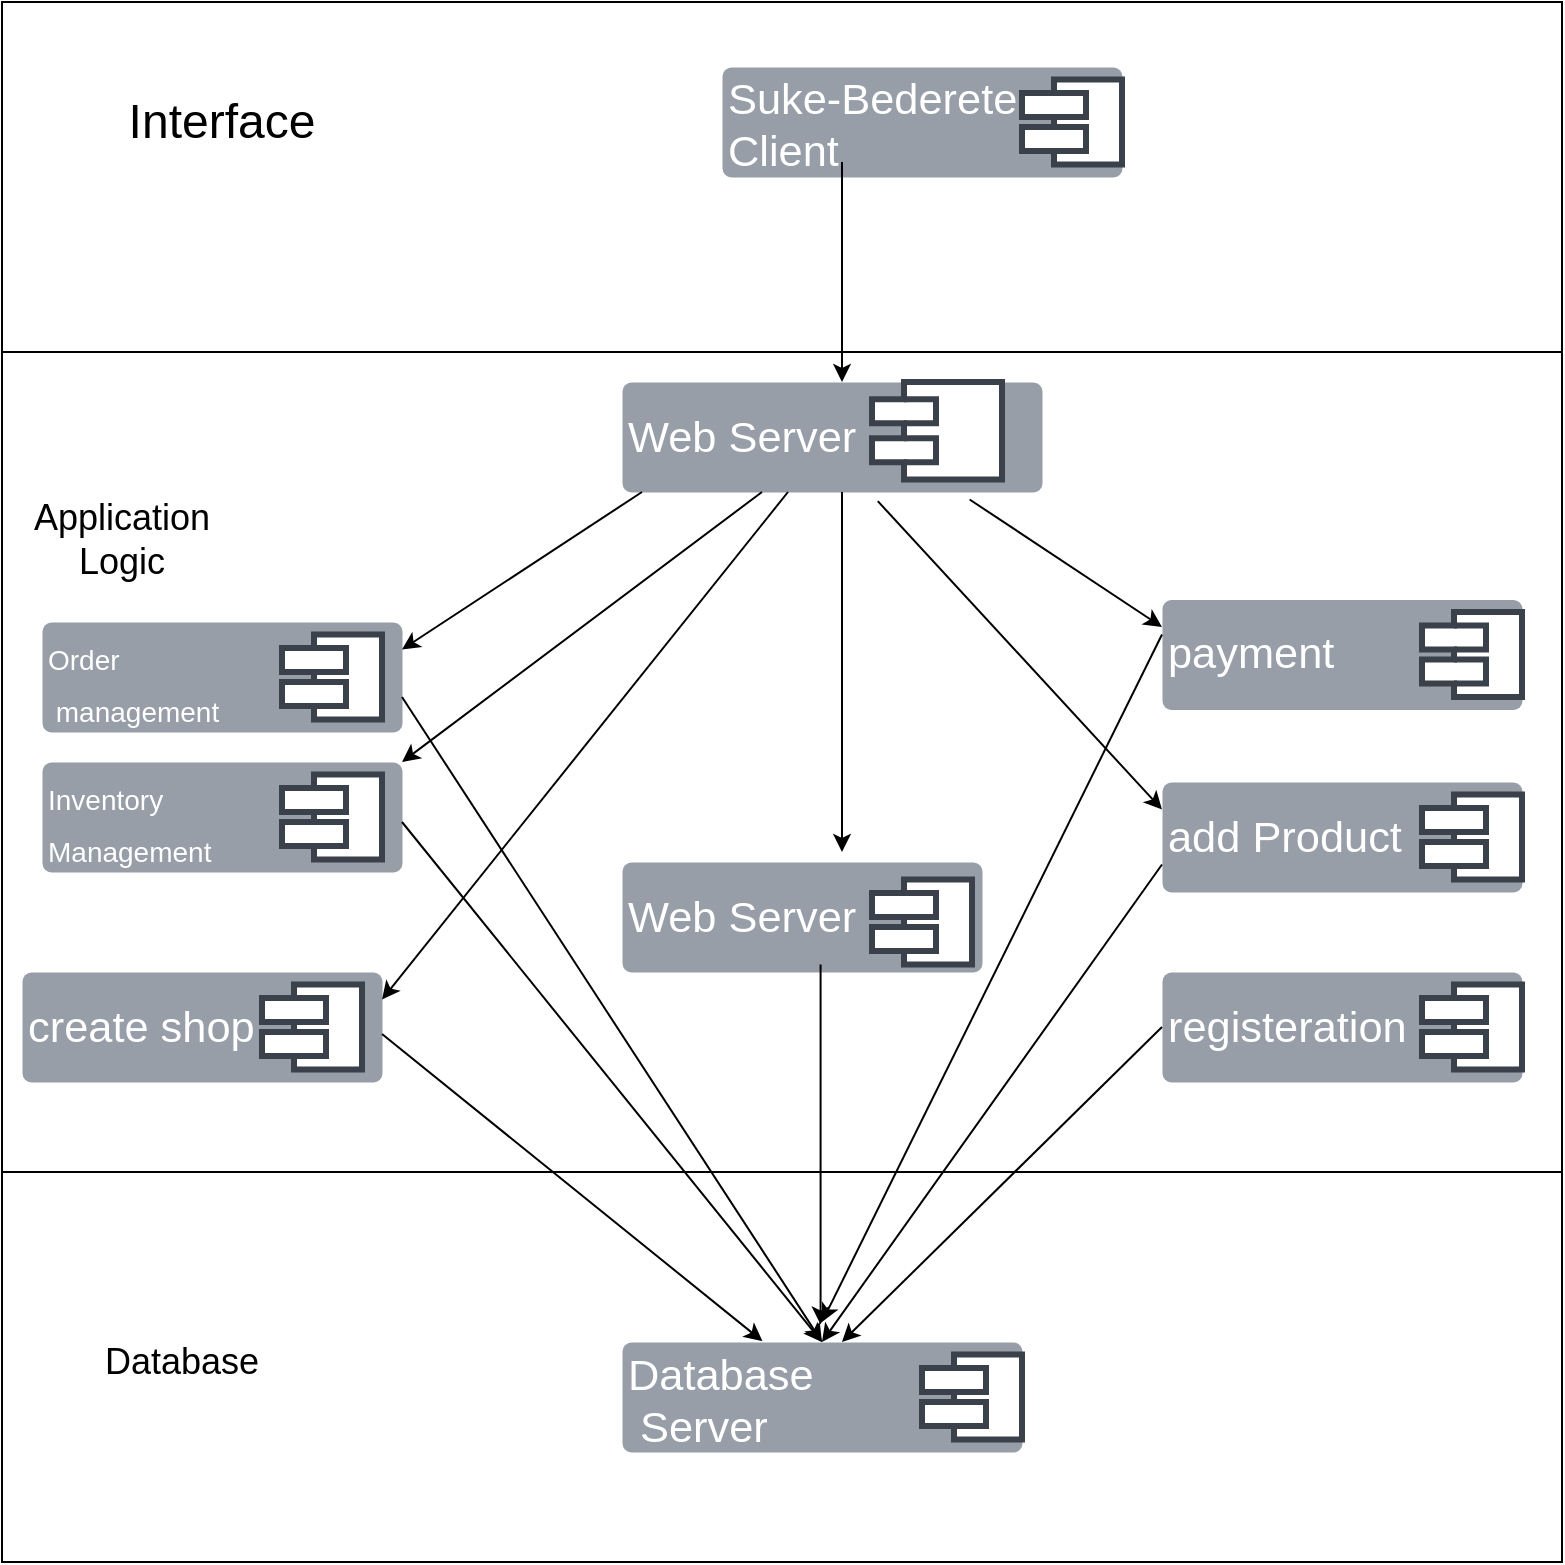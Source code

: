 <mxfile version="24.3.1" type="github" pages="7">
  <diagram name="Page-1" id="hZs4TprPsyaumDK0_sHf">
    <mxGraphModel dx="1687" dy="669" grid="1" gridSize="10" guides="1" tooltips="1" connect="1" arrows="1" fold="1" page="1" pageScale="1" pageWidth="850" pageHeight="1100" math="0" shadow="0">
      <root>
        <mxCell id="0" />
        <mxCell id="1" parent="0" />
        <mxCell id="qTcmTDuub0_u2sDyGziV-69" value="" style="whiteSpace=wrap;html=1;aspect=fixed;" vertex="1" parent="1">
          <mxGeometry x="70" y="10" width="780" height="780" as="geometry" />
        </mxCell>
        <mxCell id="qTcmTDuub0_u2sDyGziV-82" value="" style="line;strokeWidth=1;rotatable=0;dashed=0;labelPosition=right;align=left;verticalAlign=middle;spacingTop=0;spacingLeft=6;points=[];portConstraint=eastwest;" vertex="1" parent="1">
          <mxGeometry x="70" y="180" width="780" height="10" as="geometry" />
        </mxCell>
        <mxCell id="qTcmTDuub0_u2sDyGziV-83" value="" style="line;strokeWidth=1;rotatable=0;dashed=0;labelPosition=right;align=left;verticalAlign=middle;spacingTop=0;spacingLeft=6;points=[];portConstraint=eastwest;" vertex="1" parent="1">
          <mxGeometry x="70" y="590" width="780" height="10" as="geometry" />
        </mxCell>
        <mxCell id="qTcmTDuub0_u2sDyGziV-84" value="&lt;font style=&quot;font-size: 24px;&quot;&gt;Interface&lt;/font&gt;" style="rounded=1;whiteSpace=wrap;html=1;fillColor=#FFFFFF;strokeColor=#FFFFFF;" vertex="1" parent="1">
          <mxGeometry x="120" y="40" width="120" height="60" as="geometry" />
        </mxCell>
        <mxCell id="qTcmTDuub0_u2sDyGziV-98" value="&lt;div style=&quot;text-align: justify;&quot;&gt;&lt;span style=&quot;background-color: initial;&quot;&gt;Suke-Bederete&lt;/span&gt;&lt;/div&gt;&lt;div style=&quot;text-align: justify;&quot;&gt;&lt;span style=&quot;background-color: initial;&quot;&gt;Client&lt;/span&gt;&lt;/div&gt;" style="html=1;overflow=block;blockSpacing=1;whiteSpace=wrap;fontSize=21.7;fontColor=#ffffff;align=left;spacing=3.8;verticalAlign=middle;strokeColor=none;strokeOpacity=100;fillOpacity=100;rounded=1;absoluteArcSize=1;arcSize=9;fillColor=#979ea8;strokeWidth=0;lucidId=LtHx1uukUI~n;" vertex="1" parent="1">
          <mxGeometry x="430" y="42.5" width="200" height="55" as="geometry" />
        </mxCell>
        <mxCell id="qTcmTDuub0_u2sDyGziV-99" value="" style="html=1;overflow=block;blockSpacing=1;whiteSpace=wrap;shape=component;align=left;spacingLeft=36;fontSize=13;spacing=0;strokeColor=#3a414a;strokeOpacity=100;rounded=1;absoluteArcSize=1;arcSize=9;fillColor=#FFFFFF;strokeWidth=3;lucidId=uxHxPW2O-tef;" vertex="1" parent="1">
          <mxGeometry x="580" y="48.75" width="50" height="42.5" as="geometry" />
        </mxCell>
        <mxCell id="qTcmTDuub0_u2sDyGziV-100" value="Database&lt;br&gt;&amp;nbsp;Server" style="html=1;overflow=block;blockSpacing=1;whiteSpace=wrap;fontSize=21.7;fontColor=#ffffff;align=left;spacing=3.8;verticalAlign=middle;strokeColor=none;strokeOpacity=100;fillOpacity=100;rounded=1;absoluteArcSize=1;arcSize=9;fillColor=#979ea8;strokeWidth=0;lucidId=LtHx1uukUI~n;" vertex="1" parent="1">
          <mxGeometry x="380" y="680" width="200" height="55" as="geometry" />
        </mxCell>
        <mxCell id="qTcmTDuub0_u2sDyGziV-101" value="" style="html=1;overflow=block;blockSpacing=1;whiteSpace=wrap;shape=component;align=left;spacingLeft=36;fontSize=13;spacing=0;strokeColor=#3a414a;strokeOpacity=100;rounded=1;absoluteArcSize=1;arcSize=9;fillColor=#FFFFFF;strokeWidth=3;lucidId=uxHxPW2O-tef;" vertex="1" parent="1">
          <mxGeometry x="530" y="686.25" width="50" height="42.5" as="geometry" />
        </mxCell>
        <mxCell id="qTcmTDuub0_u2sDyGziV-102" value="&lt;font style=&quot;font-size: 18px;&quot;&gt;Database&lt;/font&gt;" style="rounded=1;whiteSpace=wrap;html=1;fillColor=#FFFFFF;strokeColor=#FFFFFF;" vertex="1" parent="1">
          <mxGeometry x="100" y="660" width="120" height="60" as="geometry" />
        </mxCell>
        <mxCell id="qTcmTDuub0_u2sDyGziV-166" value="&lt;font style=&quot;font-size: 14px;&quot;&gt;Order&lt;/font&gt;&lt;div&gt;&lt;font style=&quot;font-size: 14px;&quot;&gt;&amp;nbsp;management&amp;nbsp;&lt;/font&gt;&lt;/div&gt;" style="html=1;overflow=block;blockSpacing=1;whiteSpace=wrap;fontSize=21.7;fontColor=#ffffff;align=left;spacing=3.8;verticalAlign=middle;strokeColor=none;strokeOpacity=100;fillOpacity=100;rounded=1;absoluteArcSize=1;arcSize=9;fillColor=#979ea8;strokeWidth=0;lucidId=LtHx1uukUI~n;" vertex="1" parent="1">
          <mxGeometry x="90" y="320" width="180" height="55" as="geometry" />
        </mxCell>
        <mxCell id="qTcmTDuub0_u2sDyGziV-168" value="&lt;font style=&quot;font-size: 18px;&quot;&gt;Application Logic&lt;/font&gt;" style="rounded=1;whiteSpace=wrap;html=1;fillColor=#FFFFFF;strokeColor=#FFFFFF;" vertex="1" parent="1">
          <mxGeometry x="80" y="248.75" width="100" height="60" as="geometry" />
        </mxCell>
        <mxCell id="qTcmTDuub0_u2sDyGziV-169" value="payment&amp;nbsp;" style="html=1;overflow=block;blockSpacing=1;whiteSpace=wrap;fontSize=21.7;fontColor=#ffffff;align=left;spacing=3.8;verticalAlign=middle;strokeColor=none;strokeOpacity=100;fillOpacity=100;rounded=1;absoluteArcSize=1;arcSize=9;fillColor=#979ea8;strokeWidth=0;lucidId=LtHx1uukUI~n;" vertex="1" parent="1">
          <mxGeometry x="650" y="308.75" width="180" height="55" as="geometry" />
        </mxCell>
        <mxCell id="qTcmTDuub0_u2sDyGziV-170" value="" style="html=1;overflow=block;blockSpacing=1;whiteSpace=wrap;shape=component;align=left;spacingLeft=36;fontSize=13;spacing=0;strokeColor=#3a414a;strokeOpacity=100;rounded=1;absoluteArcSize=1;arcSize=9;fillColor=#FFFFFF;strokeWidth=3;lucidId=uxHxPW2O-tef;" vertex="1" parent="1">
          <mxGeometry x="210" y="326.25" width="50" height="42.5" as="geometry" />
        </mxCell>
        <mxCell id="qTcmTDuub0_u2sDyGziV-171" value="add Product" style="html=1;overflow=block;blockSpacing=1;whiteSpace=wrap;fontSize=21.7;fontColor=#ffffff;align=left;spacing=3.8;verticalAlign=middle;strokeColor=none;strokeOpacity=100;fillOpacity=100;rounded=1;absoluteArcSize=1;arcSize=9;fillColor=#979ea8;strokeWidth=0;lucidId=LtHx1uukUI~n;" vertex="1" parent="1">
          <mxGeometry x="650" y="400" width="180" height="55" as="geometry" />
        </mxCell>
        <mxCell id="qTcmTDuub0_u2sDyGziV-173" value="&lt;font style=&quot;font-size: 14px;&quot;&gt;Inventory&amp;nbsp;&lt;/font&gt;&lt;div&gt;&lt;font style=&quot;font-size: 14px;&quot;&gt;Management&amp;nbsp;&lt;/font&gt;&lt;/div&gt;" style="html=1;overflow=block;blockSpacing=1;whiteSpace=wrap;fontSize=21.7;fontColor=#ffffff;align=left;spacing=3.8;verticalAlign=middle;strokeColor=none;strokeOpacity=100;fillOpacity=100;rounded=1;absoluteArcSize=1;arcSize=9;fillColor=#979ea8;strokeWidth=0;lucidId=LtHx1uukUI~n;" vertex="1" parent="1">
          <mxGeometry x="90" y="390" width="180" height="55" as="geometry" />
        </mxCell>
        <mxCell id="qTcmTDuub0_u2sDyGziV-174" value="" style="html=1;overflow=block;blockSpacing=1;whiteSpace=wrap;shape=component;align=left;spacingLeft=36;fontSize=13;spacing=0;strokeColor=#3a414a;strokeOpacity=100;rounded=1;absoluteArcSize=1;arcSize=9;fillColor=#FFFFFF;strokeWidth=3;lucidId=uxHxPW2O-tef;" vertex="1" parent="1">
          <mxGeometry x="780" y="406.25" width="50" height="42.5" as="geometry" />
        </mxCell>
        <mxCell id="qTcmTDuub0_u2sDyGziV-175" value="create shop" style="html=1;overflow=block;blockSpacing=1;whiteSpace=wrap;fontSize=21.7;fontColor=#ffffff;align=left;spacing=3.8;verticalAlign=middle;strokeColor=none;strokeOpacity=100;fillOpacity=100;rounded=1;absoluteArcSize=1;arcSize=9;fillColor=#979ea8;strokeWidth=0;lucidId=LtHx1uukUI~n;" vertex="1" parent="1">
          <mxGeometry x="80" y="495" width="180" height="55" as="geometry" />
        </mxCell>
        <mxCell id="qTcmTDuub0_u2sDyGziV-176" value="" style="html=1;overflow=block;blockSpacing=1;whiteSpace=wrap;shape=component;align=left;spacingLeft=36;fontSize=13;spacing=0;strokeColor=#3a414a;strokeOpacity=100;rounded=1;absoluteArcSize=1;arcSize=9;fillColor=#FFFFFF;strokeWidth=3;lucidId=uxHxPW2O-tef;" vertex="1" parent="1">
          <mxGeometry x="780" y="315" width="50" height="42.5" as="geometry" />
        </mxCell>
        <mxCell id="qTcmTDuub0_u2sDyGziV-177" value="registeration" style="html=1;overflow=block;blockSpacing=1;whiteSpace=wrap;fontSize=21.7;fontColor=#ffffff;align=left;spacing=3.8;verticalAlign=middle;strokeColor=none;strokeOpacity=100;fillOpacity=100;rounded=1;absoluteArcSize=1;arcSize=9;fillColor=#979ea8;strokeWidth=0;lucidId=LtHx1uukUI~n;" vertex="1" parent="1">
          <mxGeometry x="650" y="495" width="180" height="55" as="geometry" />
        </mxCell>
        <mxCell id="qTcmTDuub0_u2sDyGziV-178" value="" style="html=1;overflow=block;blockSpacing=1;whiteSpace=wrap;shape=component;align=left;spacingLeft=36;fontSize=13;spacing=0;strokeColor=#3a414a;strokeOpacity=100;rounded=1;absoluteArcSize=1;arcSize=9;fillColor=#FFFFFF;strokeWidth=3;lucidId=uxHxPW2O-tef;" vertex="1" parent="1">
          <mxGeometry x="780" y="501.25" width="50" height="42.5" as="geometry" />
        </mxCell>
        <mxCell id="qTcmTDuub0_u2sDyGziV-179" value="Web Server" style="html=1;overflow=block;blockSpacing=1;whiteSpace=wrap;fontSize=21.7;fontColor=#ffffff;align=left;spacing=3.8;verticalAlign=middle;strokeColor=none;strokeOpacity=100;fillOpacity=100;rounded=1;absoluteArcSize=1;arcSize=9;fillColor=#979ea8;strokeWidth=0;lucidId=LtHx1uukUI~n;" vertex="1" parent="1">
          <mxGeometry x="380" y="440" width="180" height="55" as="geometry" />
        </mxCell>
        <mxCell id="qTcmTDuub0_u2sDyGziV-180" value="Web Server" style="html=1;overflow=block;blockSpacing=1;whiteSpace=wrap;fontSize=21.7;fontColor=#ffffff;align=left;spacing=3.8;verticalAlign=middle;strokeColor=none;strokeOpacity=100;fillOpacity=100;rounded=1;absoluteArcSize=1;arcSize=9;fillColor=#979ea8;strokeWidth=0;lucidId=LtHx1uukUI~n;" vertex="1" parent="1">
          <mxGeometry x="380" y="200" width="210" height="55" as="geometry" />
        </mxCell>
        <mxCell id="qTcmTDuub0_u2sDyGziV-181" value="" style="html=1;overflow=block;blockSpacing=1;whiteSpace=wrap;shape=component;align=left;spacingLeft=36;fontSize=13;spacing=0;strokeColor=#3a414a;strokeOpacity=100;rounded=1;absoluteArcSize=1;arcSize=9;fillColor=#FFFFFF;strokeWidth=3;lucidId=uxHxPW2O-tef;" vertex="1" parent="1">
          <mxGeometry x="505" y="200" width="65" height="48.75" as="geometry" />
        </mxCell>
        <mxCell id="qTcmTDuub0_u2sDyGziV-184" value="" style="html=1;overflow=block;blockSpacing=1;whiteSpace=wrap;shape=component;align=left;spacingLeft=36;fontSize=13;spacing=0;strokeColor=#3a414a;strokeOpacity=100;rounded=1;absoluteArcSize=1;arcSize=9;fillColor=#FFFFFF;strokeWidth=3;lucidId=uxHxPW2O-tef;" vertex="1" parent="1">
          <mxGeometry x="505" y="448.75" width="50" height="42.5" as="geometry" />
        </mxCell>
        <mxCell id="qTcmTDuub0_u2sDyGziV-185" value="" style="html=1;overflow=block;blockSpacing=1;whiteSpace=wrap;shape=component;align=left;spacingLeft=36;fontSize=13;spacing=0;strokeColor=#3a414a;strokeOpacity=100;rounded=1;absoluteArcSize=1;arcSize=9;fillColor=#FFFFFF;strokeWidth=3;lucidId=uxHxPW2O-tef;" vertex="1" parent="1">
          <mxGeometry x="200" y="501.25" width="50" height="42.5" as="geometry" />
        </mxCell>
        <mxCell id="qTcmTDuub0_u2sDyGziV-186" value="" style="html=1;overflow=block;blockSpacing=1;whiteSpace=wrap;shape=component;align=left;spacingLeft=36;fontSize=13;spacing=0;strokeColor=#3a414a;strokeOpacity=100;rounded=1;absoluteArcSize=1;arcSize=9;fillColor=#FFFFFF;strokeWidth=3;lucidId=uxHxPW2O-tef;" vertex="1" parent="1">
          <mxGeometry x="210" y="396.25" width="50" height="42.5" as="geometry" />
        </mxCell>
        <mxCell id="qTcmTDuub0_u2sDyGziV-189" value="" style="endArrow=classic;html=1;rounded=0;entryX=1;entryY=0.25;entryDx=0;entryDy=0;" edge="1" parent="1" target="qTcmTDuub0_u2sDyGziV-166">
          <mxGeometry width="50" height="50" relative="1" as="geometry">
            <mxPoint x="390" y="255" as="sourcePoint" />
            <mxPoint x="390" y="435" as="targetPoint" />
          </mxGeometry>
        </mxCell>
        <mxCell id="qTcmTDuub0_u2sDyGziV-190" value="" style="endArrow=classic;html=1;rounded=0;entryX=1;entryY=0;entryDx=0;entryDy=0;" edge="1" parent="1" target="qTcmTDuub0_u2sDyGziV-173">
          <mxGeometry width="50" height="50" relative="1" as="geometry">
            <mxPoint x="450" y="255" as="sourcePoint" />
            <mxPoint x="240" y="402.5" as="targetPoint" />
          </mxGeometry>
        </mxCell>
        <mxCell id="qTcmTDuub0_u2sDyGziV-191" value="" style="endArrow=classic;html=1;rounded=0;entryX=0.5;entryY=0;entryDx=0;entryDy=0;" edge="1" parent="1">
          <mxGeometry width="50" height="50" relative="1" as="geometry">
            <mxPoint x="490" y="255" as="sourcePoint" />
            <mxPoint x="490" y="435" as="targetPoint" />
            <Array as="points">
              <mxPoint x="490" y="325" />
            </Array>
          </mxGeometry>
        </mxCell>
        <mxCell id="qTcmTDuub0_u2sDyGziV-192" value="" style="endArrow=classic;html=1;rounded=0;entryX=0;entryY=0.25;entryDx=0;entryDy=0;exitX=0.609;exitY=1.083;exitDx=0;exitDy=0;exitPerimeter=0;" edge="1" parent="1" source="qTcmTDuub0_u2sDyGziV-180" target="qTcmTDuub0_u2sDyGziV-171">
          <mxGeometry width="50" height="50" relative="1" as="geometry">
            <mxPoint x="503.82" y="260" as="sourcePoint" />
            <mxPoint x="503.82" y="440" as="targetPoint" />
          </mxGeometry>
        </mxCell>
        <mxCell id="qTcmTDuub0_u2sDyGziV-193" value="" style="endArrow=classic;html=1;rounded=0;entryX=0;entryY=0.25;entryDx=0;entryDy=0;" edge="1" parent="1" target="qTcmTDuub0_u2sDyGziV-169">
          <mxGeometry width="50" height="50" relative="1" as="geometry">
            <mxPoint x="553.82" y="258.75" as="sourcePoint" />
            <mxPoint x="553.82" y="438.75" as="targetPoint" />
          </mxGeometry>
        </mxCell>
        <mxCell id="qTcmTDuub0_u2sDyGziV-195" value="" style="endArrow=classic;html=1;rounded=0;entryX=1;entryY=0.25;entryDx=0;entryDy=0;" edge="1" parent="1" source="qTcmTDuub0_u2sDyGziV-180" target="qTcmTDuub0_u2sDyGziV-175">
          <mxGeometry width="50" height="50" relative="1" as="geometry">
            <mxPoint x="460" y="265" as="sourcePoint" />
            <mxPoint x="280" y="400" as="targetPoint" />
          </mxGeometry>
        </mxCell>
        <mxCell id="2XM9hDJ7tUfPJEooze2m-2" value="" style="endArrow=classic;html=1;rounded=0;entryX=0.5;entryY=0;entryDx=0;entryDy=0;exitX=0;exitY=0.75;exitDx=0;exitDy=0;" edge="1" parent="1" source="qTcmTDuub0_u2sDyGziV-171" target="qTcmTDuub0_u2sDyGziV-100">
          <mxGeometry width="50" height="50" relative="1" as="geometry">
            <mxPoint x="650" y="455" as="sourcePoint" />
            <mxPoint x="490" y="660" as="targetPoint" />
          </mxGeometry>
        </mxCell>
        <mxCell id="2XM9hDJ7tUfPJEooze2m-3" value="" style="endArrow=classic;html=1;rounded=0;entryX=0.351;entryY=-0.008;entryDx=0;entryDy=0;exitX=0.609;exitY=1.083;exitDx=0;exitDy=0;exitPerimeter=0;entryPerimeter=0;" edge="1" parent="1" target="qTcmTDuub0_u2sDyGziV-100">
          <mxGeometry width="50" height="50" relative="1" as="geometry">
            <mxPoint x="260" y="526" as="sourcePoint" />
            <mxPoint x="402" y="680" as="targetPoint" />
          </mxGeometry>
        </mxCell>
        <mxCell id="2XM9hDJ7tUfPJEooze2m-4" value="" style="endArrow=classic;html=1;rounded=0;entryX=0.5;entryY=0;entryDx=0;entryDy=0;exitX=0.609;exitY=1.083;exitDx=0;exitDy=0;exitPerimeter=0;" edge="1" parent="1" target="qTcmTDuub0_u2sDyGziV-100">
          <mxGeometry width="50" height="50" relative="1" as="geometry">
            <mxPoint x="270" y="420" as="sourcePoint" />
            <mxPoint x="412" y="574" as="targetPoint" />
          </mxGeometry>
        </mxCell>
        <mxCell id="2XM9hDJ7tUfPJEooze2m-5" value="" style="endArrow=classic;html=1;rounded=0;exitX=0.609;exitY=1.083;exitDx=0;exitDy=0;exitPerimeter=0;" edge="1" parent="1">
          <mxGeometry width="50" height="50" relative="1" as="geometry">
            <mxPoint x="270" y="357.5" as="sourcePoint" />
            <mxPoint x="480" y="680" as="targetPoint" />
          </mxGeometry>
        </mxCell>
        <mxCell id="2XM9hDJ7tUfPJEooze2m-6" value="" style="endArrow=classic;html=1;rounded=0;entryX=0.5;entryY=0;entryDx=0;entryDy=0;exitX=0;exitY=0.5;exitDx=0;exitDy=0;" edge="1" parent="1" source="qTcmTDuub0_u2sDyGziV-177">
          <mxGeometry width="50" height="50" relative="1" as="geometry">
            <mxPoint x="660" y="455" as="sourcePoint" />
            <mxPoint x="490" y="680" as="targetPoint" />
          </mxGeometry>
        </mxCell>
        <mxCell id="2XM9hDJ7tUfPJEooze2m-7" value="" style="endArrow=classic;html=1;rounded=0;" edge="1" parent="1">
          <mxGeometry width="50" height="50" relative="1" as="geometry">
            <mxPoint x="650" y="326.25" as="sourcePoint" />
            <mxPoint x="480" y="670" as="targetPoint" />
          </mxGeometry>
        </mxCell>
        <mxCell id="2XM9hDJ7tUfPJEooze2m-8" value="" style="endArrow=classic;html=1;rounded=0;entryX=0.5;entryY=0;entryDx=0;entryDy=0;" edge="1" parent="1">
          <mxGeometry width="50" height="50" relative="1" as="geometry">
            <mxPoint x="479.29" y="491.25" as="sourcePoint" />
            <mxPoint x="479.29" y="671.25" as="targetPoint" />
            <Array as="points">
              <mxPoint x="479.29" y="561.25" />
            </Array>
          </mxGeometry>
        </mxCell>
        <mxCell id="2XM9hDJ7tUfPJEooze2m-9" value="" style="endArrow=classic;html=1;rounded=0;entryX=0.5;entryY=0;entryDx=0;entryDy=0;" edge="1" parent="1">
          <mxGeometry width="50" height="50" relative="1" as="geometry">
            <mxPoint x="490" y="100" as="sourcePoint" />
            <mxPoint x="490" y="200" as="targetPoint" />
            <Array as="points">
              <mxPoint x="490" y="90" />
            </Array>
          </mxGeometry>
        </mxCell>
      </root>
    </mxGraphModel>
  </diagram>
  <diagram id="1VxrRFpHc0w3xHoUnPw1" name="Page-2">
    <mxGraphModel dx="1400" dy="1685" grid="1" gridSize="10" guides="1" tooltips="1" connect="1" arrows="1" fold="1" page="1" pageScale="1" pageWidth="850" pageHeight="1100" math="0" shadow="0">
      <root>
        <mxCell id="0" />
        <mxCell id="1" parent="0" />
        <mxCell id="TBmFtJm7t9rp__sLydAt-4" value="" style="shape=cross;whiteSpace=wrap;html=1;size=1;" vertex="1" parent="1">
          <mxGeometry x="390" y="10" width="10" as="geometry" />
        </mxCell>
        <mxCell id="TBmFtJm7t9rp__sLydAt-8" value="" style="shape=cross;whiteSpace=wrap;html=1;" vertex="1" parent="1">
          <mxGeometry x="390" width="10" height="10" as="geometry" />
        </mxCell>
        <mxCell id="TBmFtJm7t9rp__sLydAt-9" value="" style="shape=cross;whiteSpace=wrap;html=1;direction=south;size=0;" vertex="1" parent="1">
          <mxGeometry x="380" y="-30" width="20" height="20" as="geometry" />
        </mxCell>
        <mxCell id="TBmFtJm7t9rp__sLydAt-76" value="&lt;&lt;Entity&gt;&gt;&#xa;Merchant" style="swimlane;fontStyle=1;align=center;verticalAlign=top;childLayout=stackLayout;horizontal=1;startSize=40;horizontalStack=0;resizeParent=1;resizeParentMax=0;resizeLast=0;collapsible=0;marginBottom=0;" vertex="1" parent="1">
          <mxGeometry x="580" y="130" width="195" height="291" as="geometry" />
        </mxCell>
        <mxCell id="TBmFtJm7t9rp__sLydAt-77" value="- merchantID: int" style="text;strokeColor=none;fillColor=none;align=left;verticalAlign=top;spacingLeft=4;spacingRight=4;overflow=hidden;rotatable=0;points=[[0,0.5],[1,0.5]];portConstraint=eastwest;" vertex="1" parent="TBmFtJm7t9rp__sLydAt-76">
          <mxGeometry y="40" width="195" height="27" as="geometry" />
        </mxCell>
        <mxCell id="TBmFtJm7t9rp__sLydAt-78" value="- name: string" style="text;strokeColor=none;fillColor=none;align=left;verticalAlign=top;spacingLeft=4;spacingRight=4;overflow=hidden;rotatable=0;points=[[0,0.5],[1,0.5]];portConstraint=eastwest;" vertex="1" parent="TBmFtJm7t9rp__sLydAt-76">
          <mxGeometry y="67" width="195" height="27" as="geometry" />
        </mxCell>
        <mxCell id="TBmFtJm7t9rp__sLydAt-79" value="- email: string" style="text;strokeColor=none;fillColor=none;align=left;verticalAlign=top;spacingLeft=4;spacingRight=4;overflow=hidden;rotatable=0;points=[[0,0.5],[1,0.5]];portConstraint=eastwest;" vertex="1" parent="TBmFtJm7t9rp__sLydAt-76">
          <mxGeometry y="94" width="195" height="27" as="geometry" />
        </mxCell>
        <mxCell id="TBmFtJm7t9rp__sLydAt-80" value="- password: string" style="text;strokeColor=none;fillColor=none;align=left;verticalAlign=top;spacingLeft=4;spacingRight=4;overflow=hidden;rotatable=0;points=[[0,0.5],[1,0.5]];portConstraint=eastwest;" vertex="1" parent="TBmFtJm7t9rp__sLydAt-76">
          <mxGeometry y="121" width="195" height="27" as="geometry" />
        </mxCell>
        <mxCell id="TBmFtJm7t9rp__sLydAt-81" value="- bankInformation: string" style="text;strokeColor=none;fillColor=none;align=left;verticalAlign=top;spacingLeft=4;spacingRight=4;overflow=hidden;rotatable=0;points=[[0,0.5],[1,0.5]];portConstraint=eastwest;" vertex="1" parent="TBmFtJm7t9rp__sLydAt-76">
          <mxGeometry y="148" width="195" height="27" as="geometry" />
        </mxCell>
        <mxCell id="TBmFtJm7t9rp__sLydAt-82" style="line;strokeWidth=1;fillColor=none;align=left;verticalAlign=middle;spacingTop=-1;spacingLeft=3;spacingRight=3;rotatable=0;labelPosition=right;points=[];portConstraint=eastwest;strokeColor=inherit;" vertex="1" parent="TBmFtJm7t9rp__sLydAt-76">
          <mxGeometry y="175" width="195" height="8" as="geometry" />
        </mxCell>
        <mxCell id="TBmFtJm7t9rp__sLydAt-83" value="+ createShop()" style="text;strokeColor=none;fillColor=none;align=left;verticalAlign=top;spacingLeft=4;spacingRight=4;overflow=hidden;rotatable=0;points=[[0,0.5],[1,0.5]];portConstraint=eastwest;" vertex="1" parent="TBmFtJm7t9rp__sLydAt-76">
          <mxGeometry y="183" width="195" height="27" as="geometry" />
        </mxCell>
        <mxCell id="TBmFtJm7t9rp__sLydAt-84" value="+ manageProducts()" style="text;strokeColor=none;fillColor=none;align=left;verticalAlign=top;spacingLeft=4;spacingRight=4;overflow=hidden;rotatable=0;points=[[0,0.5],[1,0.5]];portConstraint=eastwest;" vertex="1" parent="TBmFtJm7t9rp__sLydAt-76">
          <mxGeometry y="210" width="195" height="27" as="geometry" />
        </mxCell>
        <mxCell id="TBmFtJm7t9rp__sLydAt-85" value="+ manageOrders()" style="text;strokeColor=none;fillColor=none;align=left;verticalAlign=top;spacingLeft=4;spacingRight=4;overflow=hidden;rotatable=0;points=[[0,0.5],[1,0.5]];portConstraint=eastwest;" vertex="1" parent="TBmFtJm7t9rp__sLydAt-76">
          <mxGeometry y="237" width="195" height="27" as="geometry" />
        </mxCell>
        <mxCell id="TBmFtJm7t9rp__sLydAt-86" value="+ publishShop()" style="text;strokeColor=none;fillColor=none;align=left;verticalAlign=top;spacingLeft=4;spacingRight=4;overflow=hidden;rotatable=0;points=[[0,0.5],[1,0.5]];portConstraint=eastwest;" vertex="1" parent="TBmFtJm7t9rp__sLydAt-76">
          <mxGeometry y="264" width="195" height="27" as="geometry" />
        </mxCell>
        <mxCell id="TBmFtJm7t9rp__sLydAt-87" value="&lt;&lt;Entity&gt;&gt;&#xa;Shop" style="swimlane;fontStyle=1;align=center;verticalAlign=top;childLayout=stackLayout;horizontal=1;startSize=41.294;horizontalStack=0;resizeParent=1;resizeParentMax=0;resizeLast=0;collapsible=0;marginBottom=0;" vertex="1" parent="1">
          <mxGeometry x="590" y="510" width="174" height="245.294" as="geometry" />
        </mxCell>
        <mxCell id="TBmFtJm7t9rp__sLydAt-88" value="- shopID: int" style="text;strokeColor=none;fillColor=none;align=left;verticalAlign=top;spacingLeft=4;spacingRight=4;overflow=hidden;rotatable=0;points=[[0,0.5],[1,0.5]];portConstraint=eastwest;" vertex="1" parent="TBmFtJm7t9rp__sLydAt-87">
          <mxGeometry y="41.294" width="174" height="28" as="geometry" />
        </mxCell>
        <mxCell id="TBmFtJm7t9rp__sLydAt-89" value="- name: string" style="text;strokeColor=none;fillColor=none;align=left;verticalAlign=top;spacingLeft=4;spacingRight=4;overflow=hidden;rotatable=0;points=[[0,0.5],[1,0.5]];portConstraint=eastwest;" vertex="1" parent="TBmFtJm7t9rp__sLydAt-87">
          <mxGeometry y="69.294" width="174" height="28" as="geometry" />
        </mxCell>
        <mxCell id="TBmFtJm7t9rp__sLydAt-90" value="- templateID: int" style="text;strokeColor=none;fillColor=none;align=left;verticalAlign=top;spacingLeft=4;spacingRight=4;overflow=hidden;rotatable=0;points=[[0,0.5],[1,0.5]];portConstraint=eastwest;" vertex="1" parent="TBmFtJm7t9rp__sLydAt-87">
          <mxGeometry y="97.294" width="174" height="28" as="geometry" />
        </mxCell>
        <mxCell id="TBmFtJm7t9rp__sLydAt-91" value="- merchantID: int" style="text;strokeColor=none;fillColor=none;align=left;verticalAlign=top;spacingLeft=4;spacingRight=4;overflow=hidden;rotatable=0;points=[[0,0.5],[1,0.5]];portConstraint=eastwest;" vertex="1" parent="TBmFtJm7t9rp__sLydAt-87">
          <mxGeometry y="125.294" width="174" height="28" as="geometry" />
        </mxCell>
        <mxCell id="TBmFtJm7t9rp__sLydAt-92" style="line;strokeWidth=1;fillColor=none;align=left;verticalAlign=middle;spacingTop=-1;spacingLeft=3;spacingRight=3;rotatable=0;labelPosition=right;points=[];portConstraint=eastwest;strokeColor=inherit;" vertex="1" parent="TBmFtJm7t9rp__sLydAt-87">
          <mxGeometry y="153.294" width="174" height="8" as="geometry" />
        </mxCell>
        <mxCell id="TBmFtJm7t9rp__sLydAt-93" value="+ customizeTemplate()" style="text;strokeColor=none;fillColor=none;align=left;verticalAlign=top;spacingLeft=4;spacingRight=4;overflow=hidden;rotatable=0;points=[[0,0.5],[1,0.5]];portConstraint=eastwest;" vertex="1" parent="TBmFtJm7t9rp__sLydAt-87">
          <mxGeometry y="161.294" width="174" height="28" as="geometry" />
        </mxCell>
        <mxCell id="TBmFtJm7t9rp__sLydAt-94" value="+ publishShop()" style="text;strokeColor=none;fillColor=none;align=left;verticalAlign=top;spacingLeft=4;spacingRight=4;overflow=hidden;rotatable=0;points=[[0,0.5],[1,0.5]];portConstraint=eastwest;" vertex="1" parent="TBmFtJm7t9rp__sLydAt-87">
          <mxGeometry y="189.294" width="174" height="28" as="geometry" />
        </mxCell>
        <mxCell id="TBmFtJm7t9rp__sLydAt-95" value="+ manageOrders()" style="text;strokeColor=none;fillColor=none;align=left;verticalAlign=top;spacingLeft=4;spacingRight=4;overflow=hidden;rotatable=0;points=[[0,0.5],[1,0.5]];portConstraint=eastwest;" vertex="1" parent="TBmFtJm7t9rp__sLydAt-87">
          <mxGeometry y="217.294" width="174" height="28" as="geometry" />
        </mxCell>
        <mxCell id="TBmFtJm7t9rp__sLydAt-96" value="&lt;&lt;Entity&gt;&gt;&#xa;Template" style="swimlane;fontStyle=1;align=center;verticalAlign=top;childLayout=stackLayout;horizontal=1;startSize=45;horizontalStack=0;resizeParent=1;resizeParentMax=0;resizeLast=0;collapsible=0;marginBottom=0;" vertex="1" parent="1">
          <mxGeometry x="380" y="902" width="157" height="173" as="geometry" />
        </mxCell>
        <mxCell id="TBmFtJm7t9rp__sLydAt-97" value="- templateID: int" style="text;strokeColor=none;fillColor=none;align=left;verticalAlign=top;spacingLeft=4;spacingRight=4;overflow=hidden;rotatable=0;points=[[0,0.5],[1,0.5]];portConstraint=eastwest;" vertex="1" parent="TBmFtJm7t9rp__sLydAt-96">
          <mxGeometry y="45" width="157" height="30" as="geometry" />
        </mxCell>
        <mxCell id="TBmFtJm7t9rp__sLydAt-98" value="- name: string" style="text;strokeColor=none;fillColor=none;align=left;verticalAlign=top;spacingLeft=4;spacingRight=4;overflow=hidden;rotatable=0;points=[[0,0.5],[1,0.5]];portConstraint=eastwest;" vertex="1" parent="TBmFtJm7t9rp__sLydAt-96">
          <mxGeometry y="75" width="157" height="30" as="geometry" />
        </mxCell>
        <mxCell id="TBmFtJm7t9rp__sLydAt-99" value="- description: string" style="text;strokeColor=none;fillColor=none;align=left;verticalAlign=top;spacingLeft=4;spacingRight=4;overflow=hidden;rotatable=0;points=[[0,0.5],[1,0.5]];portConstraint=eastwest;" vertex="1" parent="TBmFtJm7t9rp__sLydAt-96">
          <mxGeometry y="105" width="157" height="30" as="geometry" />
        </mxCell>
        <mxCell id="TBmFtJm7t9rp__sLydAt-100" style="line;strokeWidth=1;fillColor=none;align=left;verticalAlign=middle;spacingTop=-1;spacingLeft=3;spacingRight=3;rotatable=0;labelPosition=right;points=[];portConstraint=eastwest;strokeColor=inherit;" vertex="1" parent="TBmFtJm7t9rp__sLydAt-96">
          <mxGeometry y="135" width="157" height="8" as="geometry" />
        </mxCell>
        <mxCell id="TBmFtJm7t9rp__sLydAt-101" value="+ customize()" style="text;strokeColor=none;fillColor=none;align=left;verticalAlign=top;spacingLeft=4;spacingRight=4;overflow=hidden;rotatable=0;points=[[0,0.5],[1,0.5]];portConstraint=eastwest;" vertex="1" parent="TBmFtJm7t9rp__sLydAt-96">
          <mxGeometry y="143" width="157" height="30" as="geometry" />
        </mxCell>
        <mxCell id="TBmFtJm7t9rp__sLydAt-102" value="&lt;&lt;Entity&gt;&gt;&#xa;Product" style="swimlane;fontStyle=1;align=center;verticalAlign=top;childLayout=stackLayout;horizontal=1;startSize=41.294;horizontalStack=0;resizeParent=1;resizeParentMax=0;resizeLast=0;collapsible=0;marginBottom=0;" vertex="1" parent="1">
          <mxGeometry x="694" y="1201" width="157" height="245.294" as="geometry" />
        </mxCell>
        <mxCell id="TBmFtJm7t9rp__sLydAt-103" value="- productID: int" style="text;strokeColor=none;fillColor=none;align=left;verticalAlign=top;spacingLeft=4;spacingRight=4;overflow=hidden;rotatable=0;points=[[0,0.5],[1,0.5]];portConstraint=eastwest;" vertex="1" parent="TBmFtJm7t9rp__sLydAt-102">
          <mxGeometry y="41.294" width="157" height="28" as="geometry" />
        </mxCell>
        <mxCell id="TBmFtJm7t9rp__sLydAt-104" value="- name: string" style="text;strokeColor=none;fillColor=none;align=left;verticalAlign=top;spacingLeft=4;spacingRight=4;overflow=hidden;rotatable=0;points=[[0,0.5],[1,0.5]];portConstraint=eastwest;" vertex="1" parent="TBmFtJm7t9rp__sLydAt-102">
          <mxGeometry y="69.294" width="157" height="28" as="geometry" />
        </mxCell>
        <mxCell id="TBmFtJm7t9rp__sLydAt-105" value="- description: string" style="text;strokeColor=none;fillColor=none;align=left;verticalAlign=top;spacingLeft=4;spacingRight=4;overflow=hidden;rotatable=0;points=[[0,0.5],[1,0.5]];portConstraint=eastwest;" vertex="1" parent="TBmFtJm7t9rp__sLydAt-102">
          <mxGeometry y="97.294" width="157" height="28" as="geometry" />
        </mxCell>
        <mxCell id="TBmFtJm7t9rp__sLydAt-106" value="- price: decimal" style="text;strokeColor=none;fillColor=none;align=left;verticalAlign=top;spacingLeft=4;spacingRight=4;overflow=hidden;rotatable=0;points=[[0,0.5],[1,0.5]];portConstraint=eastwest;" vertex="1" parent="TBmFtJm7t9rp__sLydAt-102">
          <mxGeometry y="125.294" width="157" height="28" as="geometry" />
        </mxCell>
        <mxCell id="TBmFtJm7t9rp__sLydAt-107" value="- quantity: int" style="text;strokeColor=none;fillColor=none;align=left;verticalAlign=top;spacingLeft=4;spacingRight=4;overflow=hidden;rotatable=0;points=[[0,0.5],[1,0.5]];portConstraint=eastwest;" vertex="1" parent="TBmFtJm7t9rp__sLydAt-102">
          <mxGeometry y="153.294" width="157" height="28" as="geometry" />
        </mxCell>
        <mxCell id="TBmFtJm7t9rp__sLydAt-108" style="line;strokeWidth=1;fillColor=none;align=left;verticalAlign=middle;spacingTop=-1;spacingLeft=3;spacingRight=3;rotatable=0;labelPosition=right;points=[];portConstraint=eastwest;strokeColor=inherit;" vertex="1" parent="TBmFtJm7t9rp__sLydAt-102">
          <mxGeometry y="181.294" width="157" height="8" as="geometry" />
        </mxCell>
        <mxCell id="TBmFtJm7t9rp__sLydAt-109" value="+ addToCart()" style="text;strokeColor=none;fillColor=none;align=left;verticalAlign=top;spacingLeft=4;spacingRight=4;overflow=hidden;rotatable=0;points=[[0,0.5],[1,0.5]];portConstraint=eastwest;" vertex="1" parent="TBmFtJm7t9rp__sLydAt-102">
          <mxGeometry y="189.294" width="157" height="28" as="geometry" />
        </mxCell>
        <mxCell id="TBmFtJm7t9rp__sLydAt-110" value="+ removeFromCart()" style="text;strokeColor=none;fillColor=none;align=left;verticalAlign=top;spacingLeft=4;spacingRight=4;overflow=hidden;rotatable=0;points=[[0,0.5],[1,0.5]];portConstraint=eastwest;" vertex="1" parent="TBmFtJm7t9rp__sLydAt-102">
          <mxGeometry y="217.294" width="157" height="28" as="geometry" />
        </mxCell>
        <mxCell id="TBmFtJm7t9rp__sLydAt-111" value="&lt;&lt;Entity&gt;&gt;&#xa;Order" style="swimlane;fontStyle=1;align=center;verticalAlign=top;childLayout=stackLayout;horizontal=1;startSize=40;horizontalStack=0;resizeParent=1;resizeParentMax=0;resizeLast=0;collapsible=0;marginBottom=0;" vertex="1" parent="1">
          <mxGeometry x="809" y="844" width="191" height="291" as="geometry" />
        </mxCell>
        <mxCell id="TBmFtJm7t9rp__sLydAt-112" value="- orderID: int" style="text;strokeColor=none;fillColor=none;align=left;verticalAlign=top;spacingLeft=4;spacingRight=4;overflow=hidden;rotatable=0;points=[[0,0.5],[1,0.5]];portConstraint=eastwest;" vertex="1" parent="TBmFtJm7t9rp__sLydAt-111">
          <mxGeometry y="40" width="191" height="27" as="geometry" />
        </mxCell>
        <mxCell id="TBmFtJm7t9rp__sLydAt-113" value="- customerID: int" style="text;strokeColor=none;fillColor=none;align=left;verticalAlign=top;spacingLeft=4;spacingRight=4;overflow=hidden;rotatable=0;points=[[0,0.5],[1,0.5]];portConstraint=eastwest;" vertex="1" parent="TBmFtJm7t9rp__sLydAt-111">
          <mxGeometry y="67" width="191" height="27" as="geometry" />
        </mxCell>
        <mxCell id="TBmFtJm7t9rp__sLydAt-114" value="- shopID: int" style="text;strokeColor=none;fillColor=none;align=left;verticalAlign=top;spacingLeft=4;spacingRight=4;overflow=hidden;rotatable=0;points=[[0,0.5],[1,0.5]];portConstraint=eastwest;" vertex="1" parent="TBmFtJm7t9rp__sLydAt-111">
          <mxGeometry y="94" width="191" height="27" as="geometry" />
        </mxCell>
        <mxCell id="TBmFtJm7t9rp__sLydAt-115" value="- products: List" style="text;strokeColor=none;fillColor=none;align=left;verticalAlign=top;spacingLeft=4;spacingRight=4;overflow=hidden;rotatable=0;points=[[0,0.5],[1,0.5]];portConstraint=eastwest;" vertex="1" parent="TBmFtJm7t9rp__sLydAt-111">
          <mxGeometry y="121" width="191" height="27" as="geometry" />
        </mxCell>
        <mxCell id="TBmFtJm7t9rp__sLydAt-116" value="- status: string" style="text;strokeColor=none;fillColor=none;align=left;verticalAlign=top;spacingLeft=4;spacingRight=4;overflow=hidden;rotatable=0;points=[[0,0.5],[1,0.5]];portConstraint=eastwest;" vertex="1" parent="TBmFtJm7t9rp__sLydAt-111">
          <mxGeometry y="148" width="191" height="27" as="geometry" />
        </mxCell>
        <mxCell id="TBmFtJm7t9rp__sLydAt-117" value="- shippingAddress: string" style="text;strokeColor=none;fillColor=none;align=left;verticalAlign=top;spacingLeft=4;spacingRight=4;overflow=hidden;rotatable=0;points=[[0,0.5],[1,0.5]];portConstraint=eastwest;" vertex="1" parent="TBmFtJm7t9rp__sLydAt-111">
          <mxGeometry y="175" width="191" height="27" as="geometry" />
        </mxCell>
        <mxCell id="TBmFtJm7t9rp__sLydAt-118" value="- phoneNumber: string" style="text;strokeColor=none;fillColor=none;align=left;verticalAlign=top;spacingLeft=4;spacingRight=4;overflow=hidden;rotatable=0;points=[[0,0.5],[1,0.5]];portConstraint=eastwest;" vertex="1" parent="TBmFtJm7t9rp__sLydAt-111">
          <mxGeometry y="202" width="191" height="27" as="geometry" />
        </mxCell>
        <mxCell id="TBmFtJm7t9rp__sLydAt-119" style="line;strokeWidth=1;fillColor=none;align=left;verticalAlign=middle;spacingTop=-1;spacingLeft=3;spacingRight=3;rotatable=0;labelPosition=right;points=[];portConstraint=eastwest;strokeColor=inherit;" vertex="1" parent="TBmFtJm7t9rp__sLydAt-111">
          <mxGeometry y="229" width="191" height="8" as="geometry" />
        </mxCell>
        <mxCell id="TBmFtJm7t9rp__sLydAt-120" value="+ placeOrder()" style="text;strokeColor=none;fillColor=none;align=left;verticalAlign=top;spacingLeft=4;spacingRight=4;overflow=hidden;rotatable=0;points=[[0,0.5],[1,0.5]];portConstraint=eastwest;" vertex="1" parent="TBmFtJm7t9rp__sLydAt-111">
          <mxGeometry y="237" width="191" height="27" as="geometry" />
        </mxCell>
        <mxCell id="TBmFtJm7t9rp__sLydAt-121" value="+ cancelOrder()" style="text;strokeColor=none;fillColor=none;align=left;verticalAlign=top;spacingLeft=4;spacingRight=4;overflow=hidden;rotatable=0;points=[[0,0.5],[1,0.5]];portConstraint=eastwest;" vertex="1" parent="TBmFtJm7t9rp__sLydAt-111">
          <mxGeometry y="264" width="191" height="27" as="geometry" />
        </mxCell>
        <mxCell id="TBmFtJm7t9rp__sLydAt-122" value="&lt;&lt;Entity&gt;&gt;&#xa;Page" style="swimlane;fontStyle=1;align=center;verticalAlign=top;childLayout=stackLayout;horizontal=1;startSize=42.6;horizontalStack=0;resizeParent=1;resizeParentMax=0;resizeLast=0;collapsible=0;marginBottom=0;" vertex="1" parent="1">
          <mxGeometry x="512" y="1247" width="132" height="140.6" as="geometry" />
        </mxCell>
        <mxCell id="TBmFtJm7t9rp__sLydAt-123" value="- pageID: int" style="text;strokeColor=none;fillColor=none;align=left;verticalAlign=top;spacingLeft=4;spacingRight=4;overflow=hidden;rotatable=0;points=[[0,0.5],[1,0.5]];portConstraint=eastwest;" vertex="1" parent="TBmFtJm7t9rp__sLydAt-122">
          <mxGeometry y="42.6" width="132" height="28" as="geometry" />
        </mxCell>
        <mxCell id="TBmFtJm7t9rp__sLydAt-124" value="- type: string" style="text;strokeColor=none;fillColor=none;align=left;verticalAlign=top;spacingLeft=4;spacingRight=4;overflow=hidden;rotatable=0;points=[[0,0.5],[1,0.5]];portConstraint=eastwest;" vertex="1" parent="TBmFtJm7t9rp__sLydAt-122">
          <mxGeometry y="70.6" width="132" height="28" as="geometry" />
        </mxCell>
        <mxCell id="TBmFtJm7t9rp__sLydAt-125" value="- content: string" style="text;strokeColor=none;fillColor=none;align=left;verticalAlign=top;spacingLeft=4;spacingRight=4;overflow=hidden;rotatable=0;points=[[0,0.5],[1,0.5]];portConstraint=eastwest;" vertex="1" parent="TBmFtJm7t9rp__sLydAt-122">
          <mxGeometry y="98.6" width="132" height="28" as="geometry" />
        </mxCell>
        <mxCell id="TBmFtJm7t9rp__sLydAt-126" style="line;strokeWidth=1;fillColor=none;align=left;verticalAlign=middle;spacingTop=-1;spacingLeft=3;spacingRight=3;rotatable=0;labelPosition=right;points=[];portConstraint=eastwest;strokeColor=inherit;" vertex="1" parent="TBmFtJm7t9rp__sLydAt-122">
          <mxGeometry y="126.6" width="132" height="14" as="geometry" />
        </mxCell>
        <mxCell id="TBmFtJm7t9rp__sLydAt-127" value="&lt;&lt;Entity&gt;&gt;&#xa;Customer" style="swimlane;fontStyle=1;align=center;verticalAlign=top;childLayout=stackLayout;horizontal=1;startSize=40;horizontalStack=0;resizeParent=1;resizeParentMax=0;resizeLast=0;collapsible=0;marginBottom=0;" vertex="1" parent="1">
          <mxGeometry x="1275" y="487" width="172" height="291" as="geometry" />
        </mxCell>
        <mxCell id="TBmFtJm7t9rp__sLydAt-128" value="- customerID: int" style="text;strokeColor=none;fillColor=none;align=left;verticalAlign=top;spacingLeft=4;spacingRight=4;overflow=hidden;rotatable=0;points=[[0,0.5],[1,0.5]];portConstraint=eastwest;" vertex="1" parent="TBmFtJm7t9rp__sLydAt-127">
          <mxGeometry y="40" width="172" height="27" as="geometry" />
        </mxCell>
        <mxCell id="TBmFtJm7t9rp__sLydAt-129" value="- name: string" style="text;strokeColor=none;fillColor=none;align=left;verticalAlign=top;spacingLeft=4;spacingRight=4;overflow=hidden;rotatable=0;points=[[0,0.5],[1,0.5]];portConstraint=eastwest;" vertex="1" parent="TBmFtJm7t9rp__sLydAt-127">
          <mxGeometry y="67" width="172" height="27" as="geometry" />
        </mxCell>
        <mxCell id="TBmFtJm7t9rp__sLydAt-130" value="- email: string" style="text;strokeColor=none;fillColor=none;align=left;verticalAlign=top;spacingLeft=4;spacingRight=4;overflow=hidden;rotatable=0;points=[[0,0.5],[1,0.5]];portConstraint=eastwest;" vertex="1" parent="TBmFtJm7t9rp__sLydAt-127">
          <mxGeometry y="94" width="172" height="27" as="geometry" />
        </mxCell>
        <mxCell id="TBmFtJm7t9rp__sLydAt-131" value="- password: string" style="text;strokeColor=none;fillColor=none;align=left;verticalAlign=top;spacingLeft=4;spacingRight=4;overflow=hidden;rotatable=0;points=[[0,0.5],[1,0.5]];portConstraint=eastwest;" vertex="1" parent="TBmFtJm7t9rp__sLydAt-127">
          <mxGeometry y="121" width="172" height="27" as="geometry" />
        </mxCell>
        <mxCell id="TBmFtJm7t9rp__sLydAt-132" style="line;strokeWidth=1;fillColor=none;align=left;verticalAlign=middle;spacingTop=-1;spacingLeft=3;spacingRight=3;rotatable=0;labelPosition=right;points=[];portConstraint=eastwest;strokeColor=inherit;" vertex="1" parent="TBmFtJm7t9rp__sLydAt-127">
          <mxGeometry y="148" width="172" height="8" as="geometry" />
        </mxCell>
        <mxCell id="TBmFtJm7t9rp__sLydAt-133" value="+ browseShops()" style="text;strokeColor=none;fillColor=none;align=left;verticalAlign=top;spacingLeft=4;spacingRight=4;overflow=hidden;rotatable=0;points=[[0,0.5],[1,0.5]];portConstraint=eastwest;" vertex="1" parent="TBmFtJm7t9rp__sLydAt-127">
          <mxGeometry y="156" width="172" height="27" as="geometry" />
        </mxCell>
        <mxCell id="TBmFtJm7t9rp__sLydAt-134" value="+ viewProductDetails()" style="text;strokeColor=none;fillColor=none;align=left;verticalAlign=top;spacingLeft=4;spacingRight=4;overflow=hidden;rotatable=0;points=[[0,0.5],[1,0.5]];portConstraint=eastwest;" vertex="1" parent="TBmFtJm7t9rp__sLydAt-127">
          <mxGeometry y="183" width="172" height="27" as="geometry" />
        </mxCell>
        <mxCell id="TBmFtJm7t9rp__sLydAt-135" value="+ addToCart()" style="text;strokeColor=none;fillColor=none;align=left;verticalAlign=top;spacingLeft=4;spacingRight=4;overflow=hidden;rotatable=0;points=[[0,0.5],[1,0.5]];portConstraint=eastwest;" vertex="1" parent="TBmFtJm7t9rp__sLydAt-127">
          <mxGeometry y="210" width="172" height="27" as="geometry" />
        </mxCell>
        <mxCell id="TBmFtJm7t9rp__sLydAt-136" value="+ removeFromCart()" style="text;strokeColor=none;fillColor=none;align=left;verticalAlign=top;spacingLeft=4;spacingRight=4;overflow=hidden;rotatable=0;points=[[0,0.5],[1,0.5]];portConstraint=eastwest;" vertex="1" parent="TBmFtJm7t9rp__sLydAt-127">
          <mxGeometry y="237" width="172" height="27" as="geometry" />
        </mxCell>
        <mxCell id="TBmFtJm7t9rp__sLydAt-137" value="+ placeOrder()" style="text;strokeColor=none;fillColor=none;align=left;verticalAlign=top;spacingLeft=4;spacingRight=4;overflow=hidden;rotatable=0;points=[[0,0.5],[1,0.5]];portConstraint=eastwest;" vertex="1" parent="TBmFtJm7t9rp__sLydAt-127">
          <mxGeometry y="264" width="172" height="27" as="geometry" />
        </mxCell>
        <mxCell id="TBmFtJm7t9rp__sLydAt-138" value="&lt;&lt;Entity&gt;&gt;&#xa;ShopRating" style="swimlane;fontStyle=1;align=center;verticalAlign=top;childLayout=stackLayout;horizontal=1;startSize=42.2;horizontalStack=0;resizeParent=1;resizeParentMax=0;resizeLast=0;collapsible=0;marginBottom=0;" vertex="1" parent="1">
          <mxGeometry x="1320" y="879" width="144" height="218.2" as="geometry" />
        </mxCell>
        <mxCell id="TBmFtJm7t9rp__sLydAt-139" value="- ratingID: int" style="text;strokeColor=none;fillColor=none;align=left;verticalAlign=top;spacingLeft=4;spacingRight=4;overflow=hidden;rotatable=0;points=[[0,0.5],[1,0.5]];portConstraint=eastwest;" vertex="1" parent="TBmFtJm7t9rp__sLydAt-138">
          <mxGeometry y="42.2" width="144" height="28" as="geometry" />
        </mxCell>
        <mxCell id="TBmFtJm7t9rp__sLydAt-140" value="- shopID: int" style="text;strokeColor=none;fillColor=none;align=left;verticalAlign=top;spacingLeft=4;spacingRight=4;overflow=hidden;rotatable=0;points=[[0,0.5],[1,0.5]];portConstraint=eastwest;" vertex="1" parent="TBmFtJm7t9rp__sLydAt-138">
          <mxGeometry y="70.2" width="144" height="28" as="geometry" />
        </mxCell>
        <mxCell id="TBmFtJm7t9rp__sLydAt-141" value="- customerID: int" style="text;strokeColor=none;fillColor=none;align=left;verticalAlign=top;spacingLeft=4;spacingRight=4;overflow=hidden;rotatable=0;points=[[0,0.5],[1,0.5]];portConstraint=eastwest;" vertex="1" parent="TBmFtJm7t9rp__sLydAt-138">
          <mxGeometry y="98.2" width="144" height="28" as="geometry" />
        </mxCell>
        <mxCell id="TBmFtJm7t9rp__sLydAt-142" value="- rating: int" style="text;strokeColor=none;fillColor=none;align=left;verticalAlign=top;spacingLeft=4;spacingRight=4;overflow=hidden;rotatable=0;points=[[0,0.5],[1,0.5]];portConstraint=eastwest;" vertex="1" parent="TBmFtJm7t9rp__sLydAt-138">
          <mxGeometry y="126.2" width="144" height="28" as="geometry" />
        </mxCell>
        <mxCell id="TBmFtJm7t9rp__sLydAt-143" value="- comment: string" style="text;strokeColor=none;fillColor=none;align=left;verticalAlign=top;spacingLeft=4;spacingRight=4;overflow=hidden;rotatable=0;points=[[0,0.5],[1,0.5]];portConstraint=eastwest;" vertex="1" parent="TBmFtJm7t9rp__sLydAt-138">
          <mxGeometry y="154.2" width="144" height="28" as="geometry" />
        </mxCell>
        <mxCell id="TBmFtJm7t9rp__sLydAt-144" style="line;strokeWidth=1;fillColor=none;align=left;verticalAlign=middle;spacingTop=-1;spacingLeft=3;spacingRight=3;rotatable=0;labelPosition=right;points=[];portConstraint=eastwest;strokeColor=inherit;" vertex="1" parent="TBmFtJm7t9rp__sLydAt-138">
          <mxGeometry y="182.2" width="144" height="8" as="geometry" />
        </mxCell>
        <mxCell id="TBmFtJm7t9rp__sLydAt-145" value="+ submitRating()" style="text;strokeColor=none;fillColor=none;align=left;verticalAlign=top;spacingLeft=4;spacingRight=4;overflow=hidden;rotatable=0;points=[[0,0.5],[1,0.5]];portConstraint=eastwest;" vertex="1" parent="TBmFtJm7t9rp__sLydAt-138">
          <mxGeometry y="190.2" width="144" height="28" as="geometry" />
        </mxCell>
        <mxCell id="TBmFtJm7t9rp__sLydAt-146" value="&lt;&lt;Entity&gt;&gt;&#xa;PaymentGateway" style="swimlane;fontStyle=1;align=center;verticalAlign=top;childLayout=stackLayout;horizontal=1;startSize=43.385;horizontalStack=0;resizeParent=1;resizeParentMax=0;resizeLast=0;collapsible=0;marginBottom=0;" vertex="1" parent="1">
          <mxGeometry x="1074" y="890" width="196" height="196.385" as="geometry" />
        </mxCell>
        <mxCell id="TBmFtJm7t9rp__sLydAt-147" value="- paymentGatewayID: int" style="text;strokeColor=none;fillColor=none;align=left;verticalAlign=top;spacingLeft=4;spacingRight=4;overflow=hidden;rotatable=0;points=[[0,0.5],[1,0.5]];portConstraint=eastwest;" vertex="1" parent="TBmFtJm7t9rp__sLydAt-146">
          <mxGeometry y="43.385" width="196" height="29" as="geometry" />
        </mxCell>
        <mxCell id="TBmFtJm7t9rp__sLydAt-148" value="- name: string" style="text;strokeColor=none;fillColor=none;align=left;verticalAlign=top;spacingLeft=4;spacingRight=4;overflow=hidden;rotatable=0;points=[[0,0.5],[1,0.5]];portConstraint=eastwest;" vertex="1" parent="TBmFtJm7t9rp__sLydAt-146">
          <mxGeometry y="72.385" width="196" height="29" as="geometry" />
        </mxCell>
        <mxCell id="TBmFtJm7t9rp__sLydAt-149" value="- escrowService: boolean" style="text;strokeColor=none;fillColor=none;align=left;verticalAlign=top;spacingLeft=4;spacingRight=4;overflow=hidden;rotatable=0;points=[[0,0.5],[1,0.5]];portConstraint=eastwest;" vertex="1" parent="TBmFtJm7t9rp__sLydAt-146">
          <mxGeometry y="101.385" width="196" height="29" as="geometry" />
        </mxCell>
        <mxCell id="TBmFtJm7t9rp__sLydAt-150" style="line;strokeWidth=1;fillColor=none;align=left;verticalAlign=middle;spacingTop=-1;spacingLeft=3;spacingRight=3;rotatable=0;labelPosition=right;points=[];portConstraint=eastwest;strokeColor=inherit;" vertex="1" parent="TBmFtJm7t9rp__sLydAt-146">
          <mxGeometry y="130.385" width="196" height="8" as="geometry" />
        </mxCell>
        <mxCell id="TBmFtJm7t9rp__sLydAt-151" value="+ processPayment()" style="text;strokeColor=none;fillColor=none;align=left;verticalAlign=top;spacingLeft=4;spacingRight=4;overflow=hidden;rotatable=0;points=[[0,0.5],[1,0.5]];portConstraint=eastwest;" vertex="1" parent="TBmFtJm7t9rp__sLydAt-146">
          <mxGeometry y="138.385" width="196" height="29" as="geometry" />
        </mxCell>
        <mxCell id="TBmFtJm7t9rp__sLydAt-152" value="+ releaseEscrow()" style="text;strokeColor=none;fillColor=none;align=left;verticalAlign=top;spacingLeft=4;spacingRight=4;overflow=hidden;rotatable=0;points=[[0,0.5],[1,0.5]];portConstraint=eastwest;" vertex="1" parent="TBmFtJm7t9rp__sLydAt-146">
          <mxGeometry y="167.385" width="196" height="29" as="geometry" />
        </mxCell>
        <mxCell id="TBmFtJm7t9rp__sLydAt-153" value="&lt;&lt;Entity&gt;&gt;&#xa;Warehouse" style="swimlane;fontStyle=1;align=center;verticalAlign=top;childLayout=stackLayout;horizontal=1;startSize=45;horizontalStack=0;resizeParent=1;resizeParentMax=0;resizeLast=0;collapsible=0;marginBottom=0;" vertex="1" parent="1">
          <mxGeometry x="1009" y="1236" width="325" height="173" as="geometry" />
        </mxCell>
        <mxCell id="TBmFtJm7t9rp__sLydAt-154" value="- warehouseID: int" style="text;strokeColor=none;fillColor=none;align=left;verticalAlign=top;spacingLeft=4;spacingRight=4;overflow=hidden;rotatable=0;points=[[0,0.5],[1,0.5]];portConstraint=eastwest;" vertex="1" parent="TBmFtJm7t9rp__sLydAt-153">
          <mxGeometry y="45" width="325" height="30" as="geometry" />
        </mxCell>
        <mxCell id="TBmFtJm7t9rp__sLydAt-155" value="- name: string" style="text;strokeColor=none;fillColor=none;align=left;verticalAlign=top;spacingLeft=4;spacingRight=4;overflow=hidden;rotatable=0;points=[[0,0.5],[1,0.5]];portConstraint=eastwest;" vertex="1" parent="TBmFtJm7t9rp__sLydAt-153">
          <mxGeometry y="75" width="325" height="30" as="geometry" />
        </mxCell>
        <mxCell id="TBmFtJm7t9rp__sLydAt-156" style="line;strokeWidth=1;fillColor=none;align=left;verticalAlign=middle;spacingTop=-1;spacingLeft=3;spacingRight=3;rotatable=0;labelPosition=right;points=[];portConstraint=eastwest;strokeColor=inherit;" vertex="1" parent="TBmFtJm7t9rp__sLydAt-153">
          <mxGeometry y="105" width="325" height="8" as="geometry" />
        </mxCell>
        <mxCell id="TBmFtJm7t9rp__sLydAt-157" value="+ updateStock(productID: int, quantity: int)" style="text;strokeColor=none;fillColor=none;align=left;verticalAlign=top;spacingLeft=4;spacingRight=4;overflow=hidden;rotatable=0;points=[[0,0.5],[1,0.5]];portConstraint=eastwest;" vertex="1" parent="TBmFtJm7t9rp__sLydAt-153">
          <mxGeometry y="113" width="325" height="30" as="geometry" />
        </mxCell>
        <mxCell id="TBmFtJm7t9rp__sLydAt-158" value="+ getAvailableStock(productID: int): int" style="text;strokeColor=none;fillColor=none;align=left;verticalAlign=top;spacingLeft=4;spacingRight=4;overflow=hidden;rotatable=0;points=[[0,0.5],[1,0.5]];portConstraint=eastwest;" vertex="1" parent="TBmFtJm7t9rp__sLydAt-153">
          <mxGeometry y="143" width="325" height="30" as="geometry" />
        </mxCell>
        <mxCell id="TBmFtJm7t9rp__sLydAt-159" value="owns" style="curved=1;startArrow=none;endArrow=none;exitX=0.499;exitY=1;entryX=0.501;entryY=0;rounded=0;" edge="1" parent="1" source="TBmFtJm7t9rp__sLydAt-76" target="TBmFtJm7t9rp__sLydAt-87">
          <mxGeometry relative="1" as="geometry">
            <Array as="points" />
          </mxGeometry>
        </mxCell>
        <mxCell id="TBmFtJm7t9rp__sLydAt-160" value="1" style="edgeLabel;resizable=0;labelBackgroundColor=none;fontSize=12;align=right;verticalAlign=top;" vertex="1" parent="TBmFtJm7t9rp__sLydAt-159">
          <mxGeometry x="-1" relative="1" as="geometry" />
        </mxCell>
        <mxCell id="TBmFtJm7t9rp__sLydAt-161" value="1" style="edgeLabel;resizable=0;labelBackgroundColor=none;fontSize=12;align=left;verticalAlign=bottom;" vertex="1" parent="TBmFtJm7t9rp__sLydAt-159">
          <mxGeometry x="1" relative="1" as="geometry" />
        </mxCell>
        <mxCell id="TBmFtJm7t9rp__sLydAt-162" value="uses" style="curved=1;startArrow=none;endArrow=none;exitX=0.001;exitY=0.793;entryX=0.499;entryY=-0.003;rounded=0;" edge="1" parent="1" source="TBmFtJm7t9rp__sLydAt-87" target="TBmFtJm7t9rp__sLydAt-96">
          <mxGeometry relative="1" as="geometry">
            <Array as="points">
              <mxPoint x="458" y="810" />
            </Array>
          </mxGeometry>
        </mxCell>
        <mxCell id="TBmFtJm7t9rp__sLydAt-163" value="1" style="edgeLabel;resizable=0;labelBackgroundColor=none;fontSize=12;align=right;verticalAlign=top;" vertex="1" parent="TBmFtJm7t9rp__sLydAt-162">
          <mxGeometry x="-1" relative="1" as="geometry" />
        </mxCell>
        <mxCell id="TBmFtJm7t9rp__sLydAt-164" value="1" style="edgeLabel;resizable=0;labelBackgroundColor=none;fontSize=12;align=left;verticalAlign=bottom;" vertex="1" parent="TBmFtJm7t9rp__sLydAt-162">
          <mxGeometry x="1" relative="1" as="geometry" />
        </mxCell>
        <mxCell id="TBmFtJm7t9rp__sLydAt-165" value="contains" style="curved=1;startArrow=none;endArrow=none;exitX=0.307;exitY=1;entryX=0.002;entryY=0.154;rounded=0;" edge="1" parent="1" source="TBmFtJm7t9rp__sLydAt-87" target="TBmFtJm7t9rp__sLydAt-102">
          <mxGeometry relative="1" as="geometry">
            <Array as="points">
              <mxPoint x="627" y="810" />
              <mxPoint x="627" y="1167" />
            </Array>
          </mxGeometry>
        </mxCell>
        <mxCell id="TBmFtJm7t9rp__sLydAt-166" value="1" style="edgeLabel;resizable=0;labelBackgroundColor=none;fontSize=12;align=right;verticalAlign=top;" vertex="1" parent="TBmFtJm7t9rp__sLydAt-165">
          <mxGeometry x="-1" relative="1" as="geometry" />
        </mxCell>
        <mxCell id="TBmFtJm7t9rp__sLydAt-167" value="0..n" style="edgeLabel;resizable=0;labelBackgroundColor=none;fontSize=12;align=left;verticalAlign=bottom;" vertex="1" parent="TBmFtJm7t9rp__sLydAt-165">
          <mxGeometry x="1" relative="1" as="geometry" />
        </mxCell>
        <mxCell id="TBmFtJm7t9rp__sLydAt-168" value="receives" style="curved=1;startArrow=none;endArrow=none;exitX=0.501;exitY=1;entryX=0.001;entryY=0.24;rounded=0;" edge="1" parent="1" source="TBmFtJm7t9rp__sLydAt-87" target="TBmFtJm7t9rp__sLydAt-111">
          <mxGeometry relative="1" as="geometry">
            <Array as="points">
              <mxPoint x="677" y="810" />
            </Array>
          </mxGeometry>
        </mxCell>
        <mxCell id="TBmFtJm7t9rp__sLydAt-169" value="1" style="edgeLabel;resizable=0;labelBackgroundColor=none;fontSize=12;align=left;verticalAlign=top;" vertex="1" parent="TBmFtJm7t9rp__sLydAt-168">
          <mxGeometry x="-1" relative="1" as="geometry" />
        </mxCell>
        <mxCell id="TBmFtJm7t9rp__sLydAt-170" value="0..n" style="edgeLabel;resizable=0;labelBackgroundColor=none;fontSize=12;align=right;verticalAlign=bottom;" vertex="1" parent="TBmFtJm7t9rp__sLydAt-168">
          <mxGeometry x="1" relative="1" as="geometry" />
        </mxCell>
        <mxCell id="TBmFtJm7t9rp__sLydAt-171" value="includes" style="curved=1;startArrow=none;endArrow=none;exitX=0.5;exitY=1;entryX=1.001;entryY=0.118;rounded=0;" edge="1" parent="1" source="TBmFtJm7t9rp__sLydAt-111" target="TBmFtJm7t9rp__sLydAt-102">
          <mxGeometry relative="1" as="geometry">
            <Array as="points">
              <mxPoint x="905" y="1167" />
            </Array>
          </mxGeometry>
        </mxCell>
        <mxCell id="TBmFtJm7t9rp__sLydAt-172" value="n" style="edgeLabel;resizable=0;labelBackgroundColor=none;fontSize=12;align=right;verticalAlign=top;" vertex="1" parent="TBmFtJm7t9rp__sLydAt-171">
          <mxGeometry x="-1" relative="1" as="geometry" />
        </mxCell>
        <mxCell id="TBmFtJm7t9rp__sLydAt-173" value="n" style="edgeLabel;resizable=0;labelBackgroundColor=none;fontSize=12;align=left;verticalAlign=bottom;" vertex="1" parent="TBmFtJm7t9rp__sLydAt-171">
          <mxGeometry x="1" relative="1" as="geometry" />
        </mxCell>
        <mxCell id="TBmFtJm7t9rp__sLydAt-174" value="contains" style="curved=1;startArrow=none;endArrow=none;exitX=0.695;exitY=1;entryX=1.003;entryY=0.039;rounded=0;" edge="1" parent="1" source="TBmFtJm7t9rp__sLydAt-87" target="TBmFtJm7t9rp__sLydAt-122">
          <mxGeometry relative="1" as="geometry">
            <Array as="points">
              <mxPoint x="727" y="810" />
              <mxPoint x="727" y="1167" />
            </Array>
          </mxGeometry>
        </mxCell>
        <mxCell id="TBmFtJm7t9rp__sLydAt-175" value="1" style="edgeLabel;resizable=0;labelBackgroundColor=none;fontSize=12;align=right;verticalAlign=top;" vertex="1" parent="TBmFtJm7t9rp__sLydAt-174">
          <mxGeometry x="-1" relative="1" as="geometry" />
        </mxCell>
        <mxCell id="TBmFtJm7t9rp__sLydAt-176" value="0..n" style="edgeLabel;resizable=0;labelBackgroundColor=none;fontSize=12;align=left;verticalAlign=bottom;" vertex="1" parent="TBmFtJm7t9rp__sLydAt-174">
          <mxGeometry x="1" relative="1" as="geometry" />
        </mxCell>
        <mxCell id="TBmFtJm7t9rp__sLydAt-177" value="places" style="curved=1;startArrow=none;endArrow=none;exitX=-0.002;exitY=0.688;entryX=1.0;entryY=0.158;rounded=0;" edge="1" parent="1" source="TBmFtJm7t9rp__sLydAt-127" target="TBmFtJm7t9rp__sLydAt-111">
          <mxGeometry relative="1" as="geometry">
            <Array as="points">
              <mxPoint x="1078" y="810" />
            </Array>
          </mxGeometry>
        </mxCell>
        <mxCell id="TBmFtJm7t9rp__sLydAt-178" value="0..n" style="edgeLabel;resizable=0;labelBackgroundColor=none;fontSize=12;align=right;verticalAlign=top;" vertex="1" parent="TBmFtJm7t9rp__sLydAt-177">
          <mxGeometry x="-1" relative="1" as="geometry" />
        </mxCell>
        <mxCell id="TBmFtJm7t9rp__sLydAt-179" value="0..n" style="edgeLabel;resizable=0;labelBackgroundColor=none;fontSize=12;align=left;verticalAlign=bottom;" vertex="1" parent="TBmFtJm7t9rp__sLydAt-177">
          <mxGeometry x="1" relative="1" as="geometry" />
        </mxCell>
        <mxCell id="TBmFtJm7t9rp__sLydAt-180" value="rates" style="curved=1;startArrow=none;endArrow=none;exitX=0.643;exitY=1;entryX=0.496;entryY=-0.002;rounded=0;" edge="1" parent="1" source="TBmFtJm7t9rp__sLydAt-127" target="TBmFtJm7t9rp__sLydAt-138">
          <mxGeometry relative="1" as="geometry">
            <Array as="points">
              <mxPoint x="1391" y="810" />
            </Array>
          </mxGeometry>
        </mxCell>
        <mxCell id="TBmFtJm7t9rp__sLydAt-181" value="0..n" style="edgeLabel;resizable=0;labelBackgroundColor=none;fontSize=12;align=right;verticalAlign=top;" vertex="1" parent="TBmFtJm7t9rp__sLydAt-180">
          <mxGeometry x="-1" relative="1" as="geometry" />
        </mxCell>
        <mxCell id="TBmFtJm7t9rp__sLydAt-182" value="0..n" style="edgeLabel;resizable=0;labelBackgroundColor=none;fontSize=12;align=left;verticalAlign=bottom;" vertex="1" parent="TBmFtJm7t9rp__sLydAt-180">
          <mxGeometry x="1" relative="1" as="geometry" />
        </mxCell>
        <mxCell id="TBmFtJm7t9rp__sLydAt-183" value="uses" style="curved=1;startArrow=none;endArrow=none;exitX=1.001;exitY=0.688;entryX=0.071;entryY=0;rounded=0;" edge="1" parent="1" source="TBmFtJm7t9rp__sLydAt-87" target="TBmFtJm7t9rp__sLydAt-146">
          <mxGeometry relative="1" as="geometry">
            <Array as="points">
              <mxPoint x="1019" y="810" />
            </Array>
          </mxGeometry>
        </mxCell>
        <mxCell id="TBmFtJm7t9rp__sLydAt-184" value="1" style="edgeLabel;resizable=0;labelBackgroundColor=none;fontSize=12;align=left;verticalAlign=top;" vertex="1" parent="TBmFtJm7t9rp__sLydAt-183">
          <mxGeometry x="-1" relative="1" as="geometry" />
        </mxCell>
        <mxCell id="TBmFtJm7t9rp__sLydAt-185" value="1" style="edgeLabel;resizable=0;labelBackgroundColor=none;fontSize=12;align=right;verticalAlign=bottom;" vertex="1" parent="TBmFtJm7t9rp__sLydAt-183">
          <mxGeometry x="1" relative="1" as="geometry" />
        </mxCell>
        <mxCell id="TBmFtJm7t9rp__sLydAt-186" value="manages" style="curved=1;startArrow=none;endArrow=none;exitX=0.499;exitY=1;entryX=0.501;entryY=-0.003;rounded=0;" edge="1" parent="1" source="TBmFtJm7t9rp__sLydAt-146" target="TBmFtJm7t9rp__sLydAt-153">
          <mxGeometry relative="1" as="geometry">
            <Array as="points" />
          </mxGeometry>
        </mxCell>
        <mxCell id="TBmFtJm7t9rp__sLydAt-187" value="1" style="edgeLabel;resizable=0;labelBackgroundColor=none;fontSize=12;align=right;verticalAlign=top;" vertex="1" parent="TBmFtJm7t9rp__sLydAt-186">
          <mxGeometry x="-1" relative="1" as="geometry" />
        </mxCell>
        <mxCell id="TBmFtJm7t9rp__sLydAt-188" value="1" style="edgeLabel;resizable=0;labelBackgroundColor=none;fontSize=12;align=left;verticalAlign=bottom;" vertex="1" parent="TBmFtJm7t9rp__sLydAt-186">
          <mxGeometry x="1" relative="1" as="geometry" />
        </mxCell>
        <mxCell id="TBmFtJm7t9rp__sLydAt-189" value="contains" style="curved=1;startArrow=none;endArrow=none;exitX=0.499;exitY=0.997;entryX=0.064;entryY=0;rounded=0;" edge="1" parent="1" source="TBmFtJm7t9rp__sLydAt-96" target="TBmFtJm7t9rp__sLydAt-122">
          <mxGeometry relative="1" as="geometry">
            <Array as="points">
              <mxPoint x="458" y="1167" />
            </Array>
          </mxGeometry>
        </mxCell>
        <mxCell id="TBmFtJm7t9rp__sLydAt-190" value="1" style="edgeLabel;resizable=0;labelBackgroundColor=none;fontSize=12;align=right;verticalAlign=top;" vertex="1" parent="TBmFtJm7t9rp__sLydAt-189">
          <mxGeometry x="-1" relative="1" as="geometry" />
        </mxCell>
        <mxCell id="TBmFtJm7t9rp__sLydAt-191" value="0..n" style="edgeLabel;resizable=0;labelBackgroundColor=none;fontSize=12;align=left;verticalAlign=bottom;" vertex="1" parent="TBmFtJm7t9rp__sLydAt-189">
          <mxGeometry x="1" relative="1" as="geometry" />
        </mxCell>
      </root>
    </mxGraphModel>
  </diagram>
  <diagram id="u7zrvRBFPcF1j6IgeEiS" name="Page-3">
    <mxGraphModel dx="1970" dy="468" grid="1" gridSize="10" guides="1" tooltips="1" connect="1" arrows="1" fold="1" page="1" pageScale="1" pageWidth="850" pageHeight="1100" math="0" shadow="0">
      <root>
        <mxCell id="0" />
        <mxCell id="1" parent="0" />
        <mxCell id="Y4vdHR_8zsglFwBxzXkF-4" value="&quot;Dashboard Page&quot;" style="shape=umlLifeline;perimeter=lifelinePerimeter;whiteSpace=wrap;container=1;dropTarget=0;collapsible=0;recursiveResize=0;outlineConnect=0;portConstraint=eastwest;newEdgeStyle={&quot;edgeStyle&quot;:&quot;elbowEdgeStyle&quot;,&quot;elbow&quot;:&quot;vertical&quot;,&quot;curved&quot;:0,&quot;rounded&quot;:0};size=65;" vertex="1" parent="1">
          <mxGeometry x="220" y="20" width="150" height="398" as="geometry" />
        </mxCell>
        <mxCell id="Y4vdHR_8zsglFwBxzXkF-5" value="" style="points=[];perimeter=orthogonalPerimeter;outlineConnect=0;targetShapes=umlLifeline;portConstraint=eastwest;newEdgeStyle={&quot;edgeStyle&quot;:&quot;elbowEdgeStyle&quot;,&quot;elbow&quot;:&quot;vertical&quot;,&quot;curved&quot;:0,&quot;rounded&quot;:0}" vertex="1" parent="Y4vdHR_8zsglFwBxzXkF-4">
          <mxGeometry x="70" y="107" width="10" height="196" as="geometry" />
        </mxCell>
        <mxCell id="Y4vdHR_8zsglFwBxzXkF-6" value="Server" style="shape=umlLifeline;perimeter=lifelinePerimeter;whiteSpace=wrap;container=1;dropTarget=0;collapsible=0;recursiveResize=0;outlineConnect=0;portConstraint=eastwest;newEdgeStyle={&quot;edgeStyle&quot;:&quot;elbowEdgeStyle&quot;,&quot;elbow&quot;:&quot;vertical&quot;,&quot;curved&quot;:0,&quot;rounded&quot;:0};size=65;" vertex="1" parent="1">
          <mxGeometry x="448" y="20" width="150" height="398" as="geometry" />
        </mxCell>
        <mxCell id="Y4vdHR_8zsglFwBxzXkF-7" value="" style="points=[];perimeter=orthogonalPerimeter;outlineConnect=0;targetShapes=umlLifeline;portConstraint=eastwest;newEdgeStyle={&quot;edgeStyle&quot;:&quot;elbowEdgeStyle&quot;,&quot;elbow&quot;:&quot;vertical&quot;,&quot;curved&quot;:0,&quot;rounded&quot;:0}" vertex="1" parent="Y4vdHR_8zsglFwBxzXkF-6">
          <mxGeometry x="70" y="159" width="10" height="134" as="geometry" />
        </mxCell>
        <mxCell id="Y4vdHR_8zsglFwBxzXkF-8" value="Clicks Logout" style="verticalAlign=bottom;endArrow=block;edgeStyle=elbowEdgeStyle;elbow=vertical;curved=0;rounded=0;" edge="1" parent="1" target="Y4vdHR_8zsglFwBxzXkF-5">
          <mxGeometry relative="1" as="geometry">
            <Array as="points">
              <mxPoint x="205" y="127" />
            </Array>
            <mxPoint x="94.5" y="127" as="sourcePoint" />
          </mxGeometry>
        </mxCell>
        <mxCell id="Y4vdHR_8zsglFwBxzXkF-9" value="Sends Logout Request" style="verticalAlign=bottom;endArrow=block;edgeStyle=elbowEdgeStyle;elbow=vertical;curved=0;rounded=0;" edge="1" parent="1" source="Y4vdHR_8zsglFwBxzXkF-5" target="Y4vdHR_8zsglFwBxzXkF-7">
          <mxGeometry relative="1" as="geometry">
            <Array as="points">
              <mxPoint x="422" y="179" />
            </Array>
          </mxGeometry>
        </mxCell>
        <mxCell id="Y4vdHR_8zsglFwBxzXkF-10" value="Processes Logout Request" style="curved=1;rounded=0;" edge="1" parent="1" source="Y4vdHR_8zsglFwBxzXkF-7" target="Y4vdHR_8zsglFwBxzXkF-7">
          <mxGeometry relative="1" as="geometry">
            <Array as="points">
              <mxPoint x="578" y="231" />
              <mxPoint x="578" y="261" />
            </Array>
          </mxGeometry>
        </mxCell>
        <mxCell id="Y4vdHR_8zsglFwBxzXkF-11" value="Sends Logout Confirmation" style="verticalAlign=bottom;endArrow=block;edgeStyle=elbowEdgeStyle;elbow=vertical;curved=0;rounded=0;dashed=1;dashPattern=2 3;" edge="1" parent="1" source="Y4vdHR_8zsglFwBxzXkF-7">
          <mxGeometry relative="1" as="geometry">
            <Array as="points">
              <mxPoint x="317" y="313" />
            </Array>
            <mxPoint x="94.5" y="313" as="targetPoint" />
          </mxGeometry>
        </mxCell>
        <mxCell id="Y4vdHR_8zsglFwBxzXkF-12" value="" style="html=1;points=[[0,0,0,0,5],[0,1,0,0,-5],[1,0,0,0,5],[1,1,0,0,-5]];perimeter=orthogonalPerimeter;outlineConnect=0;targetShapes=umlLifeline;portConstraint=eastwest;newEdgeStyle={&quot;curved&quot;:0,&quot;rounded&quot;:0};" vertex="1" parent="1">
          <mxGeometry x="360" y="220" width="10" height="80" as="geometry" />
        </mxCell>
        <mxCell id="Y4vdHR_8zsglFwBxzXkF-15" value="" style="shape=umlDestroy;whiteSpace=wrap;html=1;strokeWidth=3;targetShapes=umlLifeline;" vertex="1" parent="1">
          <mxGeometry x="280" y="418" width="30" height="30" as="geometry" />
        </mxCell>
        <mxCell id="Y4vdHR_8zsglFwBxzXkF-16" value="" style="shape=umlDestroy;whiteSpace=wrap;html=1;strokeWidth=3;targetShapes=umlLifeline;" vertex="1" parent="1">
          <mxGeometry x="508" y="410" width="30" height="30" as="geometry" />
        </mxCell>
        <mxCell id="lLV_AeUODLY1dmr28m61-3" value="" style="shape=umlLifeline;perimeter=lifelinePerimeter;whiteSpace=wrap;html=1;container=1;dropTarget=0;collapsible=0;recursiveResize=0;outlineConnect=0;portConstraint=eastwest;newEdgeStyle={&quot;curved&quot;:0,&quot;rounded&quot;:0};participant=umlActor;size=30;" vertex="1" parent="1">
          <mxGeometry x="50" y="30" width="30" height="370" as="geometry" />
        </mxCell>
        <mxCell id="lLV_AeUODLY1dmr28m61-5" value="" style="html=1;points=[[0,0,0,0,5],[0,1,0,0,-5],[1,0,0,0,5],[1,1,0,0,-5]];perimeter=orthogonalPerimeter;outlineConnect=0;targetShapes=umlLifeline;portConstraint=eastwest;newEdgeStyle={&quot;curved&quot;:0,&quot;rounded&quot;:0};" vertex="1" parent="lLV_AeUODLY1dmr28m61-3">
          <mxGeometry x="10" y="48" width="10" height="282" as="geometry" />
        </mxCell>
        <mxCell id="lLV_AeUODLY1dmr28m61-4" value="Customer" style="text;html=1;align=center;verticalAlign=middle;resizable=0;points=[];autosize=1;strokeColor=none;fillColor=none;" vertex="1" parent="1">
          <mxGeometry x="-30" y="48" width="80" height="30" as="geometry" />
        </mxCell>
        <mxCell id="lLV_AeUODLY1dmr28m61-6" value="" style="shape=umlDestroy;whiteSpace=wrap;html=1;strokeWidth=3;targetShapes=umlLifeline;" vertex="1" parent="1">
          <mxGeometry x="50" y="400" width="30" height="30" as="geometry" />
        </mxCell>
      </root>
    </mxGraphModel>
  </diagram>
  <diagram id="I_kepkr7ZBgnSxmiKJU6" name="Page-4">
    <mxGraphModel dx="2151" dy="468" grid="1" gridSize="10" guides="1" tooltips="1" connect="1" arrows="1" fold="1" page="1" pageScale="1" pageWidth="850" pageHeight="1100" math="0" shadow="0">
      <root>
        <mxCell id="0" />
        <mxCell id="1" parent="0" />
        <mxCell id="3Lkz-wvbiPIDNOvhy8uf-2" value="Login Page" style="shape=umlLifeline;perimeter=lifelinePerimeter;whiteSpace=wrap;container=1;dropTarget=0;collapsible=0;recursiveResize=0;outlineConnect=0;portConstraint=eastwest;newEdgeStyle={&quot;edgeStyle&quot;:&quot;elbowEdgeStyle&quot;,&quot;elbow&quot;:&quot;vertical&quot;,&quot;curved&quot;:0,&quot;rounded&quot;:0};size=65;" vertex="1" parent="1">
          <mxGeometry x="289" y="20" width="150" height="854" as="geometry" />
        </mxCell>
        <mxCell id="3Lkz-wvbiPIDNOvhy8uf-3" value="" style="points=[];perimeter=orthogonalPerimeter;outlineConnect=0;targetShapes=umlLifeline;portConstraint=eastwest;newEdgeStyle={&quot;edgeStyle&quot;:&quot;elbowEdgeStyle&quot;,&quot;elbow&quot;:&quot;vertical&quot;,&quot;curved&quot;:0,&quot;rounded&quot;:0}" vertex="1" parent="3Lkz-wvbiPIDNOvhy8uf-2">
          <mxGeometry x="70" y="107" width="10" height="652" as="geometry" />
        </mxCell>
        <mxCell id="3Lkz-wvbiPIDNOvhy8uf-4" value="Server" style="shape=umlLifeline;perimeter=lifelinePerimeter;whiteSpace=wrap;container=1;dropTarget=0;collapsible=0;recursiveResize=0;outlineConnect=0;portConstraint=eastwest;newEdgeStyle={&quot;edgeStyle&quot;:&quot;elbowEdgeStyle&quot;,&quot;elbow&quot;:&quot;vertical&quot;,&quot;curved&quot;:0,&quot;rounded&quot;:0};size=65;" vertex="1" parent="1">
          <mxGeometry x="554" y="20" width="150" height="870" as="geometry" />
        </mxCell>
        <mxCell id="3Lkz-wvbiPIDNOvhy8uf-5" value="" style="points=[];perimeter=orthogonalPerimeter;outlineConnect=0;targetShapes=umlLifeline;portConstraint=eastwest;newEdgeStyle={&quot;edgeStyle&quot;:&quot;elbowEdgeStyle&quot;,&quot;elbow&quot;:&quot;vertical&quot;,&quot;curved&quot;:0,&quot;rounded&quot;:0}" vertex="1" parent="3Lkz-wvbiPIDNOvhy8uf-4">
          <mxGeometry x="70" y="159" width="10" height="590" as="geometry" />
        </mxCell>
        <mxCell id="La9aLCfOagOJ78mYpclB-13" value="" style="shape=umlDestroy;whiteSpace=wrap;html=1;strokeWidth=3;targetShapes=umlLifeline;" vertex="1" parent="3Lkz-wvbiPIDNOvhy8uf-4">
          <mxGeometry x="60" y="840" width="30" height="30" as="geometry" />
        </mxCell>
        <mxCell id="3Lkz-wvbiPIDNOvhy8uf-6" value="Database" style="shape=umlLifeline;perimeter=lifelinePerimeter;whiteSpace=wrap;container=1;dropTarget=0;collapsible=0;recursiveResize=0;outlineConnect=0;portConstraint=eastwest;newEdgeStyle={&quot;edgeStyle&quot;:&quot;elbowEdgeStyle&quot;,&quot;elbow&quot;:&quot;vertical&quot;,&quot;curved&quot;:0,&quot;rounded&quot;:0};size=65;" vertex="1" parent="1">
          <mxGeometry x="796" y="20" width="150" height="854" as="geometry" />
        </mxCell>
        <mxCell id="3Lkz-wvbiPIDNOvhy8uf-7" value="" style="points=[];perimeter=orthogonalPerimeter;outlineConnect=0;targetShapes=umlLifeline;portConstraint=eastwest;newEdgeStyle={&quot;edgeStyle&quot;:&quot;elbowEdgeStyle&quot;,&quot;elbow&quot;:&quot;vertical&quot;,&quot;curved&quot;:0,&quot;rounded&quot;:0}" vertex="1" parent="3Lkz-wvbiPIDNOvhy8uf-6">
          <mxGeometry x="70" y="211" width="10" height="518" as="geometry" />
        </mxCell>
        <mxCell id="3Lkz-wvbiPIDNOvhy8uf-8" value="alt" style="shape=umlFrame;dashed=1;pointerEvents=0;dropTarget=0;strokeColor=#B3B3B3;height=20;width=30" vertex="1" parent="1">
          <mxGeometry x="85" y="251" width="902" height="528" as="geometry" />
        </mxCell>
        <mxCell id="3Lkz-wvbiPIDNOvhy8uf-9" value="[Credentials Valid and&#xa;Customer Exists]" style="text;strokeColor=none;fillColor=none;align=center;verticalAlign=middle;whiteSpace=wrap;" vertex="1" parent="3Lkz-wvbiPIDNOvhy8uf-8">
          <mxGeometry x="-355" y="19" width="872" height="20" as="geometry" />
        </mxCell>
        <mxCell id="3Lkz-wvbiPIDNOvhy8uf-10" value="[Credentials Invalid or&#xa;Customer Does Not Exist]" style="shape=line;dashed=1;whiteSpace=wrap;verticalAlign=top;labelPosition=center;verticalLabelPosition=middle;align=center;strokeColor=#B3B3B3;" vertex="1" parent="3Lkz-wvbiPIDNOvhy8uf-8">
          <mxGeometry y="310" width="902" height="23" as="geometry" />
        </mxCell>
        <mxCell id="3Lkz-wvbiPIDNOvhy8uf-11" value="Enters Credentials" style="verticalAlign=bottom;endArrow=block;edgeStyle=elbowEdgeStyle;elbow=vertical;curved=0;rounded=0;" edge="1" parent="1" target="3Lkz-wvbiPIDNOvhy8uf-3">
          <mxGeometry relative="1" as="geometry">
            <Array as="points">
              <mxPoint x="240" y="127" />
            </Array>
            <mxPoint x="94.5" y="127" as="sourcePoint" />
          </mxGeometry>
        </mxCell>
        <mxCell id="3Lkz-wvbiPIDNOvhy8uf-12" value="Sends Credentials" style="verticalAlign=bottom;endArrow=block;edgeStyle=elbowEdgeStyle;elbow=vertical;curved=0;rounded=0;" edge="1" parent="1" source="3Lkz-wvbiPIDNOvhy8uf-3" target="3Lkz-wvbiPIDNOvhy8uf-5">
          <mxGeometry relative="1" as="geometry">
            <Array as="points">
              <mxPoint x="509" y="179" />
            </Array>
          </mxGeometry>
        </mxCell>
        <mxCell id="3Lkz-wvbiPIDNOvhy8uf-13" value="Forwards Credentials" style="verticalAlign=bottom;endArrow=block;edgeStyle=elbowEdgeStyle;elbow=vertical;curved=0;rounded=0;" edge="1" parent="1" source="3Lkz-wvbiPIDNOvhy8uf-5" target="3Lkz-wvbiPIDNOvhy8uf-7">
          <mxGeometry relative="1" as="geometry">
            <Array as="points">
              <mxPoint x="763" y="231" />
            </Array>
          </mxGeometry>
        </mxCell>
        <mxCell id="3Lkz-wvbiPIDNOvhy8uf-15" value="Sends Success Response" style="verticalAlign=bottom;endArrow=block;edgeStyle=elbowEdgeStyle;elbow=vertical;curved=0;rounded=0;dashed=1;dashPattern=2 3;" edge="1" parent="1" source="3Lkz-wvbiPIDNOvhy8uf-7" target="3Lkz-wvbiPIDNOvhy8uf-5">
          <mxGeometry relative="1" as="geometry">
            <Array as="points">
              <mxPoint x="760" y="432" />
            </Array>
          </mxGeometry>
        </mxCell>
        <mxCell id="3Lkz-wvbiPIDNOvhy8uf-16" value="Forwards Success Response" style="verticalAlign=bottom;endArrow=block;edgeStyle=elbowEdgeStyle;elbow=vertical;curved=0;rounded=0;dashed=1;dashPattern=2 3;" edge="1" parent="1" source="3Lkz-wvbiPIDNOvhy8uf-5" target="3Lkz-wvbiPIDNOvhy8uf-3">
          <mxGeometry relative="1" as="geometry">
            <Array as="points">
              <mxPoint x="507" y="484" />
            </Array>
          </mxGeometry>
        </mxCell>
        <mxCell id="3Lkz-wvbiPIDNOvhy8uf-17" value="Allows Access to Dashboard" style="verticalAlign=bottom;endArrow=block;edgeStyle=elbowEdgeStyle;elbow=vertical;curved=0;rounded=0;dashed=1;dashPattern=2 3;" edge="1" parent="1" source="3Lkz-wvbiPIDNOvhy8uf-3">
          <mxGeometry relative="1" as="geometry">
            <Array as="points">
              <mxPoint x="237" y="536" />
            </Array>
            <mxPoint x="94.5" y="536" as="targetPoint" />
          </mxGeometry>
        </mxCell>
        <mxCell id="3Lkz-wvbiPIDNOvhy8uf-18" value="Sends Failure Response" style="verticalAlign=bottom;endArrow=block;edgeStyle=elbowEdgeStyle;elbow=vertical;curved=0;rounded=0;dashed=1;dashPattern=2 3;" edge="1" parent="1" source="3Lkz-wvbiPIDNOvhy8uf-7" target="3Lkz-wvbiPIDNOvhy8uf-5">
          <mxGeometry relative="1" as="geometry">
            <Array as="points">
              <mxPoint x="760" y="655" />
            </Array>
          </mxGeometry>
        </mxCell>
        <mxCell id="3Lkz-wvbiPIDNOvhy8uf-19" value="Forwards Failure Response" style="verticalAlign=bottom;endArrow=block;edgeStyle=elbowEdgeStyle;elbow=vertical;curved=0;rounded=0;dashed=1;dashPattern=2 3;" edge="1" parent="1" source="3Lkz-wvbiPIDNOvhy8uf-5" target="3Lkz-wvbiPIDNOvhy8uf-3">
          <mxGeometry relative="1" as="geometry">
            <Array as="points">
              <mxPoint x="507" y="707" />
            </Array>
          </mxGeometry>
        </mxCell>
        <mxCell id="3Lkz-wvbiPIDNOvhy8uf-20" value="Displays Error Message" style="verticalAlign=bottom;endArrow=block;edgeStyle=elbowEdgeStyle;elbow=vertical;curved=0;rounded=0;dashed=1;dashPattern=2 3;" edge="1" parent="1" source="3Lkz-wvbiPIDNOvhy8uf-3">
          <mxGeometry relative="1" as="geometry">
            <Array as="points">
              <mxPoint x="237" y="759" />
            </Array>
            <mxPoint x="94.5" y="759" as="targetPoint" />
          </mxGeometry>
        </mxCell>
        <mxCell id="La9aLCfOagOJ78mYpclB-1" value="Actor" style="shape=umlActor;verticalLabelPosition=bottom;verticalAlign=top;html=1;" vertex="1" parent="1">
          <mxGeometry x="75" width="30" height="60" as="geometry" />
        </mxCell>
        <mxCell id="La9aLCfOagOJ78mYpclB-8" value="" style="html=1;points=[[0,0,0,0,5],[0,1,0,0,-5],[1,0,0,0,5],[1,1,0,0,-5]];perimeter=orthogonalPerimeter;outlineConnect=0;targetShapes=umlLifeline;portConstraint=eastwest;newEdgeStyle={&quot;curved&quot;:0,&quot;rounded&quot;:0};" vertex="1" parent="1">
          <mxGeometry x="85" y="99" width="10" height="680" as="geometry" />
        </mxCell>
        <mxCell id="La9aLCfOagOJ78mYpclB-10" value="" style="endArrow=none;dashed=1;html=1;dashPattern=1 3;strokeWidth=2;rounded=0;" edge="1" parent="1">
          <mxGeometry width="50" height="50" relative="1" as="geometry">
            <mxPoint x="90" y="870" as="sourcePoint" />
            <mxPoint x="90" y="780" as="targetPoint" />
          </mxGeometry>
        </mxCell>
        <mxCell id="La9aLCfOagOJ78mYpclB-11" value="" style="shape=umlDestroy;whiteSpace=wrap;html=1;strokeWidth=3;targetShapes=umlLifeline;" vertex="1" parent="1">
          <mxGeometry x="75" y="890" width="30" height="30" as="geometry" />
        </mxCell>
        <mxCell id="La9aLCfOagOJ78mYpclB-12" value="" style="shape=umlDestroy;whiteSpace=wrap;html=1;strokeWidth=3;targetShapes=umlLifeline;" vertex="1" parent="1">
          <mxGeometry x="349" y="874" width="30" height="30" as="geometry" />
        </mxCell>
        <mxCell id="La9aLCfOagOJ78mYpclB-14" value="" style="shape=umlDestroy;whiteSpace=wrap;html=1;strokeWidth=3;targetShapes=umlLifeline;" vertex="1" parent="1">
          <mxGeometry x="860" y="874" width="30" height="30" as="geometry" />
        </mxCell>
        <mxCell id="La9aLCfOagOJ78mYpclB-17" value="" style="html=1;points=[[0,0,0,0,5],[0,1,0,0,-5],[1,0,0,0,5],[1,1,0,0,-5]];perimeter=orthogonalPerimeter;outlineConnect=0;targetShapes=umlLifeline;portConstraint=eastwest;newEdgeStyle={&quot;curved&quot;:0,&quot;rounded&quot;:0};" vertex="1" parent="1">
          <mxGeometry x="871" y="380" width="10" height="40" as="geometry" />
        </mxCell>
        <mxCell id="La9aLCfOagOJ78mYpclB-18" value="&lt;span style=&quot;text-align: center;&quot;&gt;Check existence of customer&lt;/span&gt;" style="html=1;align=left;spacingLeft=2;endArrow=block;rounded=0;edgeStyle=orthogonalEdgeStyle;curved=0;rounded=0;" edge="1" target="La9aLCfOagOJ78mYpclB-17" parent="1">
          <mxGeometry relative="1" as="geometry">
            <mxPoint x="876" y="360" as="sourcePoint" />
            <Array as="points">
              <mxPoint x="906" y="390" />
            </Array>
          </mxGeometry>
        </mxCell>
        <mxCell id="La9aLCfOagOJ78mYpclB-24" value="" style="endArrow=none;dashed=1;html=1;dashPattern=1 3;strokeWidth=2;rounded=0;entryX=0.5;entryY=0.783;entryDx=0;entryDy=0;entryPerimeter=0;" edge="1" parent="1" target="La9aLCfOagOJ78mYpclB-1">
          <mxGeometry width="50" height="50" relative="1" as="geometry">
            <mxPoint x="90" y="90" as="sourcePoint" />
            <mxPoint x="90" y="60" as="targetPoint" />
          </mxGeometry>
        </mxCell>
        <mxCell id="La9aLCfOagOJ78mYpclB-25" value="Text" style="edgeLabel;html=1;align=center;verticalAlign=middle;resizable=0;points=[];" vertex="1" connectable="0" parent="La9aLCfOagOJ78mYpclB-24">
          <mxGeometry x="-0.303" y="-3" relative="1" as="geometry">
            <mxPoint as="offset" />
          </mxGeometry>
        </mxCell>
        <mxCell id="La9aLCfOagOJ78mYpclB-26" value="Customer" style="edgeLabel;html=1;align=center;verticalAlign=middle;resizable=0;points=[];" vertex="1" connectable="0" parent="La9aLCfOagOJ78mYpclB-24">
          <mxGeometry x="-0.303" y="-3" relative="1" as="geometry">
            <mxPoint as="offset" />
          </mxGeometry>
        </mxCell>
      </root>
    </mxGraphModel>
  </diagram>
  <diagram id="kVdt7gSMW-QqAzpAfu27" name="Page-5">
    <mxGraphModel grid="1" page="1" gridSize="10" guides="1" tooltips="1" connect="1" arrows="1" fold="1" pageScale="1" pageWidth="850" pageHeight="1100" math="0" shadow="0">
      <root>
        <mxCell id="0" />
        <mxCell id="1" parent="0" />
        <mxCell id="ItLx-G26tDlaDgkaqYeo-32" value="Suke Bederete" style="shape=umlLifeline;perimeter=lifelinePerimeter;whiteSpace=wrap;container=1;dropTarget=0;collapsible=0;recursiveResize=0;outlineConnect=0;portConstraint=eastwest;newEdgeStyle={&quot;edgeStyle&quot;:&quot;elbowEdgeStyle&quot;,&quot;elbow&quot;:&quot;vertical&quot;,&quot;curved&quot;:0,&quot;rounded&quot;:0};size=65;" vertex="1" parent="1">
          <mxGeometry x="394" y="160" width="150" height="1548" as="geometry" />
        </mxCell>
        <mxCell id="ItLx-G26tDlaDgkaqYeo-33" value="" style="points=[];perimeter=orthogonalPerimeter;outlineConnect=0;targetShapes=umlLifeline;portConstraint=eastwest;newEdgeStyle={&quot;edgeStyle&quot;:&quot;elbowEdgeStyle&quot;,&quot;elbow&quot;:&quot;vertical&quot;,&quot;curved&quot;:0,&quot;rounded&quot;:0}" vertex="1" parent="ItLx-G26tDlaDgkaqYeo-32">
          <mxGeometry x="70" y="107" width="10" height="1346" as="geometry" />
        </mxCell>
        <mxCell id="ItLx-G26tDlaDgkaqYeo-34" value="Payment Gateway" style="shape=umlLifeline;perimeter=lifelinePerimeter;whiteSpace=wrap;container=1;dropTarget=0;collapsible=0;recursiveResize=0;outlineConnect=0;portConstraint=eastwest;newEdgeStyle={&quot;edgeStyle&quot;:&quot;elbowEdgeStyle&quot;,&quot;elbow&quot;:&quot;vertical&quot;,&quot;curved&quot;:0,&quot;rounded&quot;:0};size=65;" vertex="1" parent="1">
          <mxGeometry x="798" y="160" width="158" height="1548" as="geometry" />
        </mxCell>
        <mxCell id="ItLx-G26tDlaDgkaqYeo-35" value="" style="points=[];perimeter=orthogonalPerimeter;outlineConnect=0;targetShapes=umlLifeline;portConstraint=eastwest;newEdgeStyle={&quot;edgeStyle&quot;:&quot;elbowEdgeStyle&quot;,&quot;elbow&quot;:&quot;vertical&quot;,&quot;curved&quot;:0,&quot;rounded&quot;:0}" vertex="1" parent="ItLx-G26tDlaDgkaqYeo-34">
          <mxGeometry x="74" y="375" width="10" height="104" as="geometry" />
        </mxCell>
        <mxCell id="ItLx-G26tDlaDgkaqYeo-78" value="" style="html=1;points=[[0,0,0,0,5],[0,1,0,0,-5],[1,0,0,0,5],[1,1,0,0,-5]];perimeter=orthogonalPerimeter;outlineConnect=0;targetShapes=umlLifeline;portConstraint=eastwest;newEdgeStyle={&quot;curved&quot;:0,&quot;rounded&quot;:0};" vertex="1" parent="ItLx-G26tDlaDgkaqYeo-34">
          <mxGeometry x="74" y="660" width="10" height="110" as="geometry" />
        </mxCell>
        <mxCell id="ItLx-G26tDlaDgkaqYeo-36" value="Wallet" style="shape=umlLifeline;perimeter=lifelinePerimeter;whiteSpace=wrap;container=1;dropTarget=0;collapsible=0;recursiveResize=0;outlineConnect=0;portConstraint=eastwest;newEdgeStyle={&quot;edgeStyle&quot;:&quot;elbowEdgeStyle&quot;,&quot;elbow&quot;:&quot;vertical&quot;,&quot;curved&quot;:0,&quot;rounded&quot;:0};size=65;" vertex="1" parent="1">
          <mxGeometry x="1076" y="160" width="150" height="1578" as="geometry" />
        </mxCell>
        <mxCell id="ItLx-G26tDlaDgkaqYeo-80" value="" style="html=1;points=[[0,0,0,0,5],[0,1,0,0,-5],[1,0,0,0,5],[1,1,0,0,-5]];perimeter=orthogonalPerimeter;outlineConnect=0;targetShapes=umlLifeline;portConstraint=eastwest;newEdgeStyle={&quot;curved&quot;:0,&quot;rounded&quot;:0};" vertex="1" parent="ItLx-G26tDlaDgkaqYeo-36">
          <mxGeometry x="70" y="540" width="10" height="40" as="geometry" />
        </mxCell>
        <mxCell id="ItLx-G26tDlaDgkaqYeo-81" value="&lt;span style=&quot;text-align: center;&quot;&gt;Displays available wallets&lt;/span&gt;" style="html=1;align=left;spacingLeft=2;endArrow=block;rounded=0;edgeStyle=orthogonalEdgeStyle;curved=0;rounded=0;" edge="1" target="ItLx-G26tDlaDgkaqYeo-80" parent="ItLx-G26tDlaDgkaqYeo-36">
          <mxGeometry x="0.012" relative="1" as="geometry">
            <mxPoint x="80" y="540" as="sourcePoint" />
            <Array as="points">
              <mxPoint x="110" y="570" />
            </Array>
            <mxPoint as="offset" />
          </mxGeometry>
        </mxCell>
        <mxCell id="ItLx-G26tDlaDgkaqYeo-82" value="" style="html=1;points=[[0,0,0,0,5],[0,1,0,0,-5],[1,0,0,0,5],[1,1,0,0,-5]];perimeter=orthogonalPerimeter;outlineConnect=0;targetShapes=umlLifeline;portConstraint=eastwest;newEdgeStyle={&quot;curved&quot;:0,&quot;rounded&quot;:0};" vertex="1" parent="ItLx-G26tDlaDgkaqYeo-36">
          <mxGeometry x="70" y="610" width="10" height="260" as="geometry" />
        </mxCell>
        <mxCell id="ItLx-G26tDlaDgkaqYeo-37" value="PaymentGatewayCheckOut" style="shape=umlLifeline;perimeter=lifelinePerimeter;whiteSpace=wrap;container=1;dropTarget=0;collapsible=0;recursiveResize=0;outlineConnect=0;portConstraint=eastwest;newEdgeStyle={&quot;edgeStyle&quot;:&quot;elbowEdgeStyle&quot;,&quot;elbow&quot;:&quot;vertical&quot;,&quot;curved&quot;:0,&quot;rounded&quot;:0};size=65;" vertex="1" parent="1">
          <mxGeometry x="1448" y="160" width="197" height="1578" as="geometry" />
        </mxCell>
        <mxCell id="ItLx-G26tDlaDgkaqYeo-38" value="" style="points=[];perimeter=orthogonalPerimeter;outlineConnect=0;targetShapes=umlLifeline;portConstraint=eastwest;newEdgeStyle={&quot;edgeStyle&quot;:&quot;elbowEdgeStyle&quot;,&quot;elbow&quot;:&quot;vertical&quot;,&quot;curved&quot;:0,&quot;rounded&quot;:0}" vertex="1" parent="ItLx-G26tDlaDgkaqYeo-37">
          <mxGeometry x="93" y="427" width="10" height="42" as="geometry" />
        </mxCell>
        <mxCell id="ItLx-G26tDlaDgkaqYeo-39" value="" style="points=[];perimeter=orthogonalPerimeter;outlineConnect=0;targetShapes=umlLifeline;portConstraint=eastwest;newEdgeStyle={&quot;edgeStyle&quot;:&quot;elbowEdgeStyle&quot;,&quot;elbow&quot;:&quot;vertical&quot;,&quot;curved&quot;:0,&quot;rounded&quot;:0}" vertex="1" parent="ItLx-G26tDlaDgkaqYeo-37">
          <mxGeometry x="93" y="867" width="10" height="42" as="geometry" />
        </mxCell>
        <mxCell id="ItLx-G26tDlaDgkaqYeo-40" value="" style="points=[];perimeter=orthogonalPerimeter;outlineConnect=0;targetShapes=umlLifeline;portConstraint=eastwest;newEdgeStyle={&quot;edgeStyle&quot;:&quot;elbowEdgeStyle&quot;,&quot;elbow&quot;:&quot;vertical&quot;,&quot;curved&quot;:0,&quot;rounded&quot;:0}" vertex="1" parent="ItLx-G26tDlaDgkaqYeo-37">
          <mxGeometry x="93" y="1173" width="10" height="42" as="geometry" />
        </mxCell>
        <mxCell id="ItLx-G26tDlaDgkaqYeo-41" value="Merchant" style="shape=umlLifeline;perimeter=lifelinePerimeter;whiteSpace=wrap;container=1;dropTarget=0;collapsible=0;recursiveResize=0;outlineConnect=0;portConstraint=eastwest;newEdgeStyle={&quot;edgeStyle&quot;:&quot;elbowEdgeStyle&quot;,&quot;elbow&quot;:&quot;vertical&quot;,&quot;curved&quot;:0,&quot;rounded&quot;:0};size=65;" vertex="1" parent="1">
          <mxGeometry x="1695" y="160" width="150" height="1578" as="geometry" />
        </mxCell>
        <mxCell id="ItLx-G26tDlaDgkaqYeo-42" value="" style="points=[];perimeter=orthogonalPerimeter;outlineConnect=0;targetShapes=umlLifeline;portConstraint=eastwest;newEdgeStyle={&quot;edgeStyle&quot;:&quot;elbowEdgeStyle&quot;,&quot;elbow&quot;:&quot;vertical&quot;,&quot;curved&quot;:0,&quot;rounded&quot;:0}" vertex="1" parent="ItLx-G26tDlaDgkaqYeo-41">
          <mxGeometry x="70" y="971" width="10" height="42" as="geometry" />
        </mxCell>
        <mxCell id="ItLx-G26tDlaDgkaqYeo-43" value="" style="points=[];perimeter=orthogonalPerimeter;outlineConnect=0;targetShapes=umlLifeline;portConstraint=eastwest;newEdgeStyle={&quot;edgeStyle&quot;:&quot;elbowEdgeStyle&quot;,&quot;elbow&quot;:&quot;vertical&quot;,&quot;curved&quot;:0,&quot;rounded&quot;:0}" vertex="1" parent="ItLx-G26tDlaDgkaqYeo-41">
          <mxGeometry x="70" y="1339" width="10" height="42" as="geometry" />
        </mxCell>
        <mxCell id="ItLx-G26tDlaDgkaqYeo-76" value="" style="shape=umlDestroy;whiteSpace=wrap;html=1;strokeWidth=3;targetShapes=umlLifeline;" vertex="1" parent="ItLx-G26tDlaDgkaqYeo-41">
          <mxGeometry x="60" y="1570" width="30" height="30" as="geometry" />
        </mxCell>
        <mxCell id="ItLx-G26tDlaDgkaqYeo-44" value="alt" style="shape=umlFrame;dashed=1;pointerEvents=0;dropTarget=0;strokeColor=#B3B3B3;height=20;width=30" vertex="1" parent="1">
          <mxGeometry x="10" y="980" width="1000" height="498" as="geometry" />
        </mxCell>
        <mxCell id="ItLx-G26tDlaDgkaqYeo-46" value="[Payment Failed]" style="shape=line;dashed=1;whiteSpace=wrap;verticalAlign=top;labelPosition=center;verticalLabelPosition=middle;align=center;strokeColor=#B3B3B3;" vertex="1" parent="ItLx-G26tDlaDgkaqYeo-44">
          <mxGeometry x="-280" y="279.998" width="1000" height="3.921" as="geometry" />
        </mxCell>
        <mxCell id="ItLx-G26tDlaDgkaqYeo-47" value="Selects products and proceeds to checkout" style="verticalAlign=bottom;endArrow=block;edgeStyle=elbowEdgeStyle;elbow=vertical;curved=0;rounded=0;" edge="1" parent="1" target="ItLx-G26tDlaDgkaqYeo-33">
          <mxGeometry relative="1" as="geometry">
            <Array as="points">
              <mxPoint x="292" y="267" />
            </Array>
            <mxPoint x="94.5" y="267" as="sourcePoint" />
          </mxGeometry>
        </mxCell>
        <mxCell id="ItLx-G26tDlaDgkaqYeo-48" value="Calculates total order amount" style="curved=1;rounded=0;" edge="1" parent="1" source="ItLx-G26tDlaDgkaqYeo-33" target="ItLx-G26tDlaDgkaqYeo-33">
          <mxGeometry relative="1" as="geometry">
            <Array as="points">
              <mxPoint x="524" y="319" />
              <mxPoint x="524" y="349" />
            </Array>
          </mxGeometry>
        </mxCell>
        <mxCell id="ItLx-G26tDlaDgkaqYeo-49" value="Displays available payment gateways" style="curved=1;rounded=0;" edge="1" parent="1" source="ItLx-G26tDlaDgkaqYeo-33" target="ItLx-G26tDlaDgkaqYeo-33">
          <mxGeometry relative="1" as="geometry">
            <Array as="points">
              <mxPoint x="524" y="401" />
              <mxPoint x="524" y="431" />
            </Array>
          </mxGeometry>
        </mxCell>
        <mxCell id="ItLx-G26tDlaDgkaqYeo-50" value="Chooses a payment gateway" style="verticalAlign=bottom;endArrow=block;edgeStyle=elbowEdgeStyle;elbow=vertical;curved=0;rounded=0;" edge="1" parent="1" target="ItLx-G26tDlaDgkaqYeo-33">
          <mxGeometry relative="1" as="geometry">
            <Array as="points">
              <mxPoint x="290" y="483" />
            </Array>
            <mxPoint x="94.5" y="483" as="sourcePoint" />
          </mxGeometry>
        </mxCell>
        <mxCell id="ItLx-G26tDlaDgkaqYeo-51" value="Redirects customer to chosen payment gateway" style="verticalAlign=bottom;endArrow=block;edgeStyle=elbowEdgeStyle;elbow=vertical;curved=0;rounded=0;" edge="1" parent="1" source="ItLx-G26tDlaDgkaqYeo-33" target="ItLx-G26tDlaDgkaqYeo-35">
          <mxGeometry relative="1" as="geometry">
            <Array as="points">
              <mxPoint x="686" y="535" />
            </Array>
          </mxGeometry>
        </mxCell>
        <mxCell id="ItLx-G26tDlaDgkaqYeo-52" value="Displays payment gateway&#39;s checkout dashboard" style="verticalAlign=bottom;endArrow=block;edgeStyle=elbowEdgeStyle;elbow=vertical;curved=0;rounded=0;" edge="1" parent="1" source="ItLx-G26tDlaDgkaqYeo-35" target="ItLx-G26tDlaDgkaqYeo-38">
          <mxGeometry relative="1" as="geometry">
            <Array as="points">
              <mxPoint x="1224" y="587" />
            </Array>
          </mxGeometry>
        </mxCell>
        <mxCell id="ItLx-G26tDlaDgkaqYeo-53" value="Return message" style="verticalAlign=bottom;endArrow=block;edgeStyle=elbowEdgeStyle;elbow=vertical;curved=0;rounded=0;dashed=1;dashPattern=2 3;" edge="1" parent="1" source="ItLx-G26tDlaDgkaqYeo-37" target="ItLx-G26tDlaDgkaqYeo-35">
          <mxGeometry relative="1" as="geometry">
            <Array as="points">
              <mxPoint x="1222" y="639" />
            </Array>
          </mxGeometry>
        </mxCell>
        <mxCell id="ItLx-G26tDlaDgkaqYeo-55" value="Chooses wallet to make payment" style="verticalAlign=bottom;endArrow=block;edgeStyle=elbowEdgeStyle;elbow=vertical;curved=0;rounded=0;" edge="1" parent="1" target="ItLx-G26tDlaDgkaqYeo-36">
          <mxGeometry relative="1" as="geometry">
            <Array as="points">
              <mxPoint x="633" y="773" />
            </Array>
            <mxPoint x="94.5" y="773" as="sourcePoint" />
          </mxGeometry>
        </mxCell>
        <mxCell id="ItLx-G26tDlaDgkaqYeo-56" value="Initiates payment transaction" style="verticalAlign=bottom;endArrow=block;edgeStyle=elbowEdgeStyle;elbow=vertical;curved=0;rounded=0;" edge="1" parent="1" source="ItLx-G26tDlaDgkaqYeo-36" target="ItLx-G26tDlaDgkaqYeo-34">
          <mxGeometry relative="1" as="geometry">
            <Array as="points">
              <mxPoint x="1024" y="825" />
            </Array>
          </mxGeometry>
        </mxCell>
        <mxCell id="ItLx-G26tDlaDgkaqYeo-57" value="Verifies payment transaction" style="verticalAlign=bottom;endArrow=block;edgeStyle=elbowEdgeStyle;elbow=vertical;curved=0;rounded=0;" edge="1" parent="1" source="ItLx-G26tDlaDgkaqYeo-34" target="ItLx-G26tDlaDgkaqYeo-36">
          <mxGeometry relative="1" as="geometry">
            <Array as="points">
              <mxPoint x="1022" y="877" />
            </Array>
          </mxGeometry>
        </mxCell>
        <mxCell id="ItLx-G26tDlaDgkaqYeo-58" value="Return message" style="verticalAlign=bottom;endArrow=block;edgeStyle=elbowEdgeStyle;elbow=vertical;curved=0;rounded=0;dashed=1;dashPattern=2 3;" edge="1" parent="1" source="ItLx-G26tDlaDgkaqYeo-36" target="ItLx-G26tDlaDgkaqYeo-34">
          <mxGeometry relative="1" as="geometry">
            <Array as="points">
              <mxPoint x="1022" y="929" />
            </Array>
          </mxGeometry>
        </mxCell>
        <mxCell id="ItLx-G26tDlaDgkaqYeo-59" value="Redirects back to web app" style="verticalAlign=bottom;endArrow=block;edgeStyle=elbowEdgeStyle;elbow=vertical;curved=0;rounded=0;" edge="1" parent="1" source="ItLx-G26tDlaDgkaqYeo-36" target="ItLx-G26tDlaDgkaqYeo-39">
          <mxGeometry relative="1" as="geometry">
            <Array as="points">
              <mxPoint x="1361" y="1027" />
            </Array>
          </mxGeometry>
        </mxCell>
        <mxCell id="ItLx-G26tDlaDgkaqYeo-60" value="Notifies payment success" style="verticalAlign=bottom;endArrow=block;edgeStyle=elbowEdgeStyle;elbow=vertical;curved=0;rounded=0;dashed=1;dashPattern=2 3;" edge="1" parent="1" source="ItLx-G26tDlaDgkaqYeo-37" target="ItLx-G26tDlaDgkaqYeo-33">
          <mxGeometry relative="1" as="geometry">
            <Array as="points">
              <mxPoint x="1018" y="1079" />
            </Array>
          </mxGeometry>
        </mxCell>
        <mxCell id="ItLx-G26tDlaDgkaqYeo-61" value="Notifies payment success" style="verticalAlign=bottom;endArrow=block;edgeStyle=elbowEdgeStyle;elbow=vertical;curved=0;rounded=0;" edge="1" parent="1" source="ItLx-G26tDlaDgkaqYeo-33" target="ItLx-G26tDlaDgkaqYeo-42">
          <mxGeometry relative="1" as="geometry">
            <Array as="points">
              <mxPoint x="1132" y="1131" />
            </Array>
          </mxGeometry>
        </mxCell>
        <mxCell id="ItLx-G26tDlaDgkaqYeo-62" value="Confirms payment success" style="verticalAlign=bottom;endArrow=block;edgeStyle=elbowEdgeStyle;elbow=vertical;curved=0;rounded=0;dashed=1;dashPattern=2 3;" edge="1" parent="1" source="ItLx-G26tDlaDgkaqYeo-41" target="ItLx-G26tDlaDgkaqYeo-33">
          <mxGeometry relative="1" as="geometry">
            <Array as="points">
              <mxPoint x="1129" y="1183" />
            </Array>
          </mxGeometry>
        </mxCell>
        <mxCell id="ItLx-G26tDlaDgkaqYeo-63" value="Notifies payment success" style="verticalAlign=bottom;endArrow=block;edgeStyle=elbowEdgeStyle;elbow=vertical;curved=0;rounded=0;dashed=1;dashPattern=2 3;" edge="1" parent="1" source="ItLx-G26tDlaDgkaqYeo-33">
          <mxGeometry relative="1" as="geometry">
            <Array as="points">
              <mxPoint x="290" y="1235" />
            </Array>
            <mxPoint x="94.5" y="1235" as="targetPoint" />
          </mxGeometry>
        </mxCell>
        <mxCell id="ItLx-G26tDlaDgkaqYeo-64" value="Redirects back to web app with error message" style="verticalAlign=bottom;endArrow=block;edgeStyle=elbowEdgeStyle;elbow=vertical;curved=0;rounded=0;" edge="1" parent="1" source="ItLx-G26tDlaDgkaqYeo-36" target="ItLx-G26tDlaDgkaqYeo-40">
          <mxGeometry relative="1" as="geometry">
            <Array as="points">
              <mxPoint x="1361" y="1333" />
            </Array>
          </mxGeometry>
        </mxCell>
        <mxCell id="ItLx-G26tDlaDgkaqYeo-65" value="Notifies payment failure" style="verticalAlign=bottom;endArrow=block;edgeStyle=elbowEdgeStyle;elbow=vertical;curved=0;rounded=0;dashed=1;dashPattern=2 3;" edge="1" parent="1" source="ItLx-G26tDlaDgkaqYeo-37" target="ItLx-G26tDlaDgkaqYeo-33">
          <mxGeometry relative="1" as="geometry">
            <Array as="points">
              <mxPoint x="1018" y="1385" />
            </Array>
          </mxGeometry>
        </mxCell>
        <mxCell id="ItLx-G26tDlaDgkaqYeo-66" value="Notifies payment failure" style="verticalAlign=bottom;endArrow=block;edgeStyle=elbowEdgeStyle;elbow=vertical;curved=0;rounded=0;dashed=1;dashPattern=2 3;" edge="1" parent="1" source="ItLx-G26tDlaDgkaqYeo-33">
          <mxGeometry relative="1" as="geometry">
            <Array as="points">
              <mxPoint x="290" y="1437" />
            </Array>
            <mxPoint x="94.5" y="1437" as="targetPoint" />
          </mxGeometry>
        </mxCell>
        <mxCell id="ItLx-G26tDlaDgkaqYeo-67" value="Sends order details for fulfillment" style="verticalAlign=bottom;endArrow=block;edgeStyle=elbowEdgeStyle;elbow=vertical;curved=0;rounded=0;" edge="1" parent="1" source="ItLx-G26tDlaDgkaqYeo-33" target="ItLx-G26tDlaDgkaqYeo-43">
          <mxGeometry relative="1" as="geometry">
            <Array as="points">
              <mxPoint x="1132" y="1499" />
            </Array>
          </mxGeometry>
        </mxCell>
        <mxCell id="ItLx-G26tDlaDgkaqYeo-68" value="Confirms order fulfillment" style="verticalAlign=bottom;endArrow=block;edgeStyle=elbowEdgeStyle;elbow=vertical;curved=0;rounded=0;dashed=1;dashPattern=2 3;" edge="1" parent="1" source="ItLx-G26tDlaDgkaqYeo-41" target="ItLx-G26tDlaDgkaqYeo-33">
          <mxGeometry relative="1" as="geometry">
            <Array as="points">
              <mxPoint x="1129" y="1551" />
            </Array>
          </mxGeometry>
        </mxCell>
        <mxCell id="ItLx-G26tDlaDgkaqYeo-69" value="Notifies order confirmation and fulfillment" style="verticalAlign=bottom;endArrow=block;edgeStyle=elbowEdgeStyle;elbow=vertical;curved=0;rounded=0;dashed=1;dashPattern=2 3;" edge="1" parent="1" source="ItLx-G26tDlaDgkaqYeo-33">
          <mxGeometry relative="1" as="geometry">
            <Array as="points">
              <mxPoint x="290" y="1603" />
            </Array>
            <mxPoint x="94.5" y="1603" as="targetPoint" />
          </mxGeometry>
        </mxCell>
        <mxCell id="ItLx-G26tDlaDgkaqYeo-70" value="" style="shape=umlLifeline;perimeter=lifelinePerimeter;whiteSpace=wrap;html=1;container=1;dropTarget=0;collapsible=0;recursiveResize=0;outlineConnect=0;portConstraint=eastwest;newEdgeStyle={&quot;curved&quot;:0,&quot;rounded&quot;:0};participant=umlActor;" vertex="1" parent="1">
          <mxGeometry x="85" y="158" width="20" height="1550" as="geometry" />
        </mxCell>
        <mxCell id="ItLx-G26tDlaDgkaqYeo-71" value="" style="shape=umlDestroy;whiteSpace=wrap;html=1;strokeWidth=3;targetShapes=umlLifeline;" vertex="1" parent="1">
          <mxGeometry x="35" y="1710" width="30" height="30" as="geometry" />
        </mxCell>
        <mxCell id="ItLx-G26tDlaDgkaqYeo-72" value="" style="shape=umlDestroy;whiteSpace=wrap;html=1;strokeWidth=3;targetShapes=umlLifeline;" vertex="1" parent="1">
          <mxGeometry x="454" y="1710" width="30" height="30" as="geometry" />
        </mxCell>
        <mxCell id="ItLx-G26tDlaDgkaqYeo-73" value="" style="shape=umlDestroy;whiteSpace=wrap;html=1;strokeWidth=3;targetShapes=umlLifeline;" vertex="1" parent="1">
          <mxGeometry x="862" y="1720" width="30" height="30" as="geometry" />
        </mxCell>
        <mxCell id="ItLx-G26tDlaDgkaqYeo-75" value="" style="shape=umlDestroy;whiteSpace=wrap;html=1;strokeWidth=3;targetShapes=umlLifeline;" vertex="1" parent="1">
          <mxGeometry x="1531" y="1730" width="30" height="30" as="geometry" />
        </mxCell>
        <mxCell id="ItLx-G26tDlaDgkaqYeo-74" value="" style="shape=umlDestroy;whiteSpace=wrap;html=1;strokeWidth=3;targetShapes=umlLifeline;" vertex="1" parent="1">
          <mxGeometry x="1136" y="1730" width="30" height="30" as="geometry" />
        </mxCell>
        <mxCell id="ItLx-G26tDlaDgkaqYeo-83" value="" style="html=1;points=[[0,0,0,0,5],[0,1,0,0,-5],[1,0,0,0,5],[1,1,0,0,-5]];perimeter=orthogonalPerimeter;outlineConnect=0;targetShapes=umlLifeline;portConstraint=eastwest;newEdgeStyle={&quot;curved&quot;:0,&quot;rounded&quot;:0};" vertex="1" parent="1">
          <mxGeometry x="1146" y="1333" width="10" height="47" as="geometry" />
        </mxCell>
        <mxCell id="ItLx-G26tDlaDgkaqYeo-84" value="[Payment Successful]" style="text;strokeColor=none;fillColor=none;align=center;verticalAlign=middle;whiteSpace=wrap;" vertex="1" parent="1">
          <mxGeometry x="-350" y="990" width="1060" height="20" as="geometry" />
        </mxCell>
        <mxCell id="ItLx-G26tDlaDgkaqYeo-77" value="" style="html=1;points=[[0,0,0,0,5],[0,1,0,0,-5],[1,0,0,0,5],[1,1,0,0,-5]];perimeter=orthogonalPerimeter;outlineConnect=0;targetShapes=umlLifeline;portConstraint=eastwest;newEdgeStyle={&quot;curved&quot;:0,&quot;rounded&quot;:0};" vertex="1" parent="1">
          <mxGeometry x="90" y="235" width="10" height="1410" as="geometry" />
        </mxCell>
      </root>
    </mxGraphModel>
  </diagram>
  <diagram id="_HKOJSE4pNYRVY1_XwRA" name="Page-6">
    <mxGraphModel dx="1476" dy="585" grid="1" gridSize="10" guides="1" tooltips="1" connect="1" arrows="1" fold="1" page="1" pageScale="1" pageWidth="850" pageHeight="1100" math="0" shadow="0">
      <root>
        <mxCell id="0" />
        <mxCell id="1" parent="0" />
        <mxCell id="s361qz6M0-Y-EFN34LyS-1" value="Customer" style="shape=umlLifeline;whiteSpace=wrap;container=1;dropTarget=0;collapsible=0;recursiveResize=0;outlineConnect=0;portConstraint=eastwest;newEdgeStyle={&quot;edgeStyle&quot;:&quot;elbowEdgeStyle&quot;,&quot;elbow&quot;:&quot;vertical&quot;,&quot;curved&quot;:0,&quot;rounded&quot;:0};size=65;participant=umlFrame;html=1;pointerEvents=0;width=170;perimeter=rectanglePerimeter;" vertex="1" parent="1">
          <mxGeometry x="20" y="20" width="150" height="1578" as="geometry" />
        </mxCell>
        <mxCell id="s361qz6M0-Y-EFN34LyS-2" value="&quot;Suke Bederete&quot;" style="shape=umlLifeline;perimeter=lifelinePerimeter;whiteSpace=wrap;container=1;dropTarget=0;collapsible=0;recursiveResize=0;outlineConnect=0;portConstraint=eastwest;newEdgeStyle={&quot;edgeStyle&quot;:&quot;elbowEdgeStyle&quot;,&quot;elbow&quot;:&quot;vertical&quot;,&quot;curved&quot;:0,&quot;rounded&quot;:0};size=65;" vertex="1" parent="1">
          <mxGeometry x="394" y="20" width="150" height="1548" as="geometry" />
        </mxCell>
        <mxCell id="s361qz6M0-Y-EFN34LyS-3" value="" style="points=[];perimeter=orthogonalPerimeter;outlineConnect=0;targetShapes=umlLifeline;portConstraint=eastwest;newEdgeStyle={&quot;edgeStyle&quot;:&quot;elbowEdgeStyle&quot;,&quot;elbow&quot;:&quot;vertical&quot;,&quot;curved&quot;:0,&quot;rounded&quot;:0}" vertex="1" parent="s361qz6M0-Y-EFN34LyS-2">
          <mxGeometry x="70" y="107" width="10" height="1346" as="geometry" />
        </mxCell>
        <mxCell id="s361qz6M0-Y-EFN34LyS-4" value="&quot;Payment Gateway&quot;" style="shape=umlLifeline;perimeter=lifelinePerimeter;whiteSpace=wrap;container=1;dropTarget=0;collapsible=0;recursiveResize=0;outlineConnect=0;portConstraint=eastwest;newEdgeStyle={&quot;edgeStyle&quot;:&quot;elbowEdgeStyle&quot;,&quot;elbow&quot;:&quot;vertical&quot;,&quot;curved&quot;:0,&quot;rounded&quot;:0};size=65;" vertex="1" parent="1">
          <mxGeometry x="798" y="20" width="158" height="1548" as="geometry" />
        </mxCell>
        <mxCell id="s361qz6M0-Y-EFN34LyS-5" value="" style="points=[];perimeter=orthogonalPerimeter;outlineConnect=0;targetShapes=umlLifeline;portConstraint=eastwest;newEdgeStyle={&quot;edgeStyle&quot;:&quot;elbowEdgeStyle&quot;,&quot;elbow&quot;:&quot;vertical&quot;,&quot;curved&quot;:0,&quot;rounded&quot;:0}" vertex="1" parent="s361qz6M0-Y-EFN34LyS-4">
          <mxGeometry x="74" y="375" width="10" height="104" as="geometry" />
        </mxCell>
        <mxCell id="s361qz6M0-Y-EFN34LyS-6" value="Wallet" style="shape=umlLifeline;perimeter=lifelinePerimeter;whiteSpace=wrap;container=1;dropTarget=0;collapsible=0;recursiveResize=0;outlineConnect=0;portConstraint=eastwest;newEdgeStyle={&quot;edgeStyle&quot;:&quot;elbowEdgeStyle&quot;,&quot;elbow&quot;:&quot;vertical&quot;,&quot;curved&quot;:0,&quot;rounded&quot;:0};size=65;" vertex="1" parent="1">
          <mxGeometry x="1076" y="20" width="150" height="1548" as="geometry" />
        </mxCell>
        <mxCell id="s361qz6M0-Y-EFN34LyS-7" value="&quot;PaymentGatewayCheck&quot;" style="shape=umlLifeline;perimeter=lifelinePerimeter;whiteSpace=wrap;container=1;dropTarget=0;collapsible=0;recursiveResize=0;outlineConnect=0;portConstraint=eastwest;newEdgeStyle={&quot;edgeStyle&quot;:&quot;elbowEdgeStyle&quot;,&quot;elbow&quot;:&quot;vertical&quot;,&quot;curved&quot;:0,&quot;rounded&quot;:0};size=65;" vertex="1" parent="1">
          <mxGeometry x="1448" y="20" width="197" height="1548" as="geometry" />
        </mxCell>
        <mxCell id="s361qz6M0-Y-EFN34LyS-8" value="" style="points=[];perimeter=orthogonalPerimeter;outlineConnect=0;targetShapes=umlLifeline;portConstraint=eastwest;newEdgeStyle={&quot;edgeStyle&quot;:&quot;elbowEdgeStyle&quot;,&quot;elbow&quot;:&quot;vertical&quot;,&quot;curved&quot;:0,&quot;rounded&quot;:0}" vertex="1" parent="s361qz6M0-Y-EFN34LyS-7">
          <mxGeometry x="93" y="427" width="10" height="42" as="geometry" />
        </mxCell>
        <mxCell id="s361qz6M0-Y-EFN34LyS-9" value="" style="points=[];perimeter=orthogonalPerimeter;outlineConnect=0;targetShapes=umlLifeline;portConstraint=eastwest;newEdgeStyle={&quot;edgeStyle&quot;:&quot;elbowEdgeStyle&quot;,&quot;elbow&quot;:&quot;vertical&quot;,&quot;curved&quot;:0,&quot;rounded&quot;:0}" vertex="1" parent="s361qz6M0-Y-EFN34LyS-7">
          <mxGeometry x="93" y="867" width="10" height="42" as="geometry" />
        </mxCell>
        <mxCell id="s361qz6M0-Y-EFN34LyS-10" value="" style="points=[];perimeter=orthogonalPerimeter;outlineConnect=0;targetShapes=umlLifeline;portConstraint=eastwest;newEdgeStyle={&quot;edgeStyle&quot;:&quot;elbowEdgeStyle&quot;,&quot;elbow&quot;:&quot;vertical&quot;,&quot;curved&quot;:0,&quot;rounded&quot;:0}" vertex="1" parent="s361qz6M0-Y-EFN34LyS-7">
          <mxGeometry x="93" y="1173" width="10" height="42" as="geometry" />
        </mxCell>
        <mxCell id="s361qz6M0-Y-EFN34LyS-11" value="Merchant" style="shape=umlLifeline;perimeter=lifelinePerimeter;whiteSpace=wrap;container=1;dropTarget=0;collapsible=0;recursiveResize=0;outlineConnect=0;portConstraint=eastwest;newEdgeStyle={&quot;edgeStyle&quot;:&quot;elbowEdgeStyle&quot;,&quot;elbow&quot;:&quot;vertical&quot;,&quot;curved&quot;:0,&quot;rounded&quot;:0};size=65;" vertex="1" parent="1">
          <mxGeometry x="1695" y="20" width="150" height="1548" as="geometry" />
        </mxCell>
        <mxCell id="s361qz6M0-Y-EFN34LyS-12" value="" style="points=[];perimeter=orthogonalPerimeter;outlineConnect=0;targetShapes=umlLifeline;portConstraint=eastwest;newEdgeStyle={&quot;edgeStyle&quot;:&quot;elbowEdgeStyle&quot;,&quot;elbow&quot;:&quot;vertical&quot;,&quot;curved&quot;:0,&quot;rounded&quot;:0}" vertex="1" parent="s361qz6M0-Y-EFN34LyS-11">
          <mxGeometry x="70" y="971" width="10" height="42" as="geometry" />
        </mxCell>
        <mxCell id="s361qz6M0-Y-EFN34LyS-13" value="" style="points=[];perimeter=orthogonalPerimeter;outlineConnect=0;targetShapes=umlLifeline;portConstraint=eastwest;newEdgeStyle={&quot;edgeStyle&quot;:&quot;elbowEdgeStyle&quot;,&quot;elbow&quot;:&quot;vertical&quot;,&quot;curved&quot;:0,&quot;rounded&quot;:0}" vertex="1" parent="s361qz6M0-Y-EFN34LyS-11">
          <mxGeometry x="70" y="1339" width="10" height="42" as="geometry" />
        </mxCell>
        <mxCell id="s361qz6M0-Y-EFN34LyS-14" value="alt" style="shape=umlFrame;dashed=1;pointerEvents=0;dropTarget=0;strokeColor=#B3B3B3;height=20;width=30" vertex="1" parent="1">
          <mxGeometry x="85" y="809" width="1700" height="508" as="geometry" />
        </mxCell>
        <mxCell id="s361qz6M0-Y-EFN34LyS-15" value="[Payment Successful]" style="text;strokeColor=none;fillColor=none;align=center;verticalAlign=middle;whiteSpace=wrap;" vertex="1" parent="s361qz6M0-Y-EFN34LyS-14">
          <mxGeometry x="30" width="1670" height="20" as="geometry" />
        </mxCell>
        <mxCell id="s361qz6M0-Y-EFN34LyS-16" value="[Payment Failed]" style="shape=line;dashed=1;whiteSpace=wrap;verticalAlign=top;labelPosition=center;verticalLabelPosition=middle;align=center;strokeColor=#B3B3B3;" vertex="1" parent="s361qz6M0-Y-EFN34LyS-14">
          <mxGeometry y="311" width="1700" height="4" as="geometry" />
        </mxCell>
        <mxCell id="s361qz6M0-Y-EFN34LyS-17" value="Selects products and proceeds to checkout" style="verticalAlign=bottom;endArrow=block;edgeStyle=elbowEdgeStyle;elbow=vertical;curved=0;rounded=0;" edge="1" parent="1" source="s361qz6M0-Y-EFN34LyS-1" target="s361qz6M0-Y-EFN34LyS-3">
          <mxGeometry relative="1" as="geometry">
            <Array as="points">
              <mxPoint x="292" y="127" />
            </Array>
          </mxGeometry>
        </mxCell>
        <mxCell id="s361qz6M0-Y-EFN34LyS-18" value="Calculates total order amount" style="curved=1;rounded=0;" edge="1" parent="1" source="s361qz6M0-Y-EFN34LyS-3" target="s361qz6M0-Y-EFN34LyS-3">
          <mxGeometry relative="1" as="geometry">
            <Array as="points">
              <mxPoint x="524" y="179" />
              <mxPoint x="524" y="209" />
            </Array>
          </mxGeometry>
        </mxCell>
        <mxCell id="s361qz6M0-Y-EFN34LyS-19" value="Displays available payment gateways" style="curved=1;rounded=0;" edge="1" parent="1" source="s361qz6M0-Y-EFN34LyS-3" target="s361qz6M0-Y-EFN34LyS-3">
          <mxGeometry relative="1" as="geometry">
            <Array as="points">
              <mxPoint x="524" y="261" />
              <mxPoint x="524" y="291" />
            </Array>
          </mxGeometry>
        </mxCell>
        <mxCell id="s361qz6M0-Y-EFN34LyS-20" value="Chooses a payment gateway" style="verticalAlign=bottom;endArrow=block;edgeStyle=elbowEdgeStyle;elbow=vertical;curved=0;rounded=0;" edge="1" parent="1" source="s361qz6M0-Y-EFN34LyS-1" target="s361qz6M0-Y-EFN34LyS-3">
          <mxGeometry relative="1" as="geometry">
            <Array as="points">
              <mxPoint x="290" y="343" />
            </Array>
          </mxGeometry>
        </mxCell>
        <mxCell id="s361qz6M0-Y-EFN34LyS-21" value="Redirects customer to chosen payment gateway" style="verticalAlign=bottom;endArrow=block;edgeStyle=elbowEdgeStyle;elbow=vertical;curved=0;rounded=0;" edge="1" parent="1" source="s361qz6M0-Y-EFN34LyS-3" target="s361qz6M0-Y-EFN34LyS-5">
          <mxGeometry relative="1" as="geometry">
            <Array as="points">
              <mxPoint x="686" y="395" />
            </Array>
          </mxGeometry>
        </mxCell>
        <mxCell id="s361qz6M0-Y-EFN34LyS-22" value="Displays payment gateway&#39;s checkout dashboard" style="verticalAlign=bottom;endArrow=block;edgeStyle=elbowEdgeStyle;elbow=vertical;curved=0;rounded=0;" edge="1" parent="1" source="s361qz6M0-Y-EFN34LyS-5" target="s361qz6M0-Y-EFN34LyS-8">
          <mxGeometry relative="1" as="geometry">
            <Array as="points">
              <mxPoint x="1224" y="447" />
            </Array>
          </mxGeometry>
        </mxCell>
        <mxCell id="s361qz6M0-Y-EFN34LyS-23" value="Return message" style="verticalAlign=bottom;endArrow=block;edgeStyle=elbowEdgeStyle;elbow=vertical;curved=0;rounded=0;dashed=1;dashPattern=2 3;" edge="1" parent="1" source="s361qz6M0-Y-EFN34LyS-7" target="s361qz6M0-Y-EFN34LyS-5">
          <mxGeometry relative="1" as="geometry">
            <Array as="points">
              <mxPoint x="1222" y="499" />
            </Array>
          </mxGeometry>
        </mxCell>
        <mxCell id="s361qz6M0-Y-EFN34LyS-24" value="Displays available wallets" style="curved=1;rounded=0;" edge="1" parent="1" source="s361qz6M0-Y-EFN34LyS-6" target="s361qz6M0-Y-EFN34LyS-6">
          <mxGeometry relative="1" as="geometry">
            <Array as="points">
              <mxPoint x="1201" y="551" />
              <mxPoint x="1201" y="581" />
            </Array>
          </mxGeometry>
        </mxCell>
        <mxCell id="s361qz6M0-Y-EFN34LyS-25" value="Chooses wallet to make payment" style="verticalAlign=bottom;endArrow=block;edgeStyle=elbowEdgeStyle;elbow=vertical;curved=0;rounded=0;" edge="1" parent="1" source="s361qz6M0-Y-EFN34LyS-1" target="s361qz6M0-Y-EFN34LyS-6">
          <mxGeometry relative="1" as="geometry">
            <Array as="points">
              <mxPoint x="633" y="633" />
            </Array>
          </mxGeometry>
        </mxCell>
        <mxCell id="s361qz6M0-Y-EFN34LyS-26" value="Initiates payment transaction" style="verticalAlign=bottom;endArrow=block;edgeStyle=elbowEdgeStyle;elbow=vertical;curved=0;rounded=0;" edge="1" parent="1" source="s361qz6M0-Y-EFN34LyS-6" target="s361qz6M0-Y-EFN34LyS-4">
          <mxGeometry relative="1" as="geometry">
            <Array as="points">
              <mxPoint x="1024" y="685" />
            </Array>
          </mxGeometry>
        </mxCell>
        <mxCell id="s361qz6M0-Y-EFN34LyS-27" value="Verifies payment transaction" style="verticalAlign=bottom;endArrow=block;edgeStyle=elbowEdgeStyle;elbow=vertical;curved=0;rounded=0;" edge="1" parent="1" source="s361qz6M0-Y-EFN34LyS-4" target="s361qz6M0-Y-EFN34LyS-6">
          <mxGeometry relative="1" as="geometry">
            <Array as="points">
              <mxPoint x="1022" y="737" />
            </Array>
          </mxGeometry>
        </mxCell>
        <mxCell id="s361qz6M0-Y-EFN34LyS-28" value="Return message" style="verticalAlign=bottom;endArrow=block;edgeStyle=elbowEdgeStyle;elbow=vertical;curved=0;rounded=0;dashed=1;dashPattern=2 3;" edge="1" parent="1" source="s361qz6M0-Y-EFN34LyS-6" target="s361qz6M0-Y-EFN34LyS-4">
          <mxGeometry relative="1" as="geometry">
            <Array as="points">
              <mxPoint x="1022" y="789" />
            </Array>
          </mxGeometry>
        </mxCell>
        <mxCell id="s361qz6M0-Y-EFN34LyS-29" value="Redirects back to web app" style="verticalAlign=bottom;endArrow=block;edgeStyle=elbowEdgeStyle;elbow=vertical;curved=0;rounded=0;" edge="1" parent="1" source="s361qz6M0-Y-EFN34LyS-6" target="s361qz6M0-Y-EFN34LyS-9">
          <mxGeometry relative="1" as="geometry">
            <Array as="points">
              <mxPoint x="1361" y="887" />
            </Array>
          </mxGeometry>
        </mxCell>
        <mxCell id="s361qz6M0-Y-EFN34LyS-30" value="Notifies payment success" style="verticalAlign=bottom;endArrow=block;edgeStyle=elbowEdgeStyle;elbow=vertical;curved=0;rounded=0;dashed=1;dashPattern=2 3;" edge="1" parent="1" source="s361qz6M0-Y-EFN34LyS-7" target="s361qz6M0-Y-EFN34LyS-3">
          <mxGeometry relative="1" as="geometry">
            <Array as="points">
              <mxPoint x="1018" y="939" />
            </Array>
          </mxGeometry>
        </mxCell>
        <mxCell id="s361qz6M0-Y-EFN34LyS-31" value="Notifies payment success" style="verticalAlign=bottom;endArrow=block;edgeStyle=elbowEdgeStyle;elbow=vertical;curved=0;rounded=0;" edge="1" parent="1" source="s361qz6M0-Y-EFN34LyS-3" target="s361qz6M0-Y-EFN34LyS-12">
          <mxGeometry relative="1" as="geometry">
            <Array as="points">
              <mxPoint x="1132" y="991" />
            </Array>
          </mxGeometry>
        </mxCell>
        <mxCell id="s361qz6M0-Y-EFN34LyS-32" value="Confirms payment success" style="verticalAlign=bottom;endArrow=block;edgeStyle=elbowEdgeStyle;elbow=vertical;curved=0;rounded=0;dashed=1;dashPattern=2 3;" edge="1" parent="1" source="s361qz6M0-Y-EFN34LyS-11" target="s361qz6M0-Y-EFN34LyS-3">
          <mxGeometry relative="1" as="geometry">
            <Array as="points">
              <mxPoint x="1129" y="1043" />
            </Array>
          </mxGeometry>
        </mxCell>
        <mxCell id="s361qz6M0-Y-EFN34LyS-33" value="Notifies payment success" style="verticalAlign=bottom;endArrow=block;edgeStyle=elbowEdgeStyle;elbow=vertical;curved=0;rounded=0;dashed=1;dashPattern=2 3;" edge="1" parent="1" source="s361qz6M0-Y-EFN34LyS-3" target="s361qz6M0-Y-EFN34LyS-1">
          <mxGeometry relative="1" as="geometry">
            <Array as="points">
              <mxPoint x="290" y="1095" />
            </Array>
          </mxGeometry>
        </mxCell>
        <mxCell id="s361qz6M0-Y-EFN34LyS-34" value="Redirects back to web app with error message" style="verticalAlign=bottom;endArrow=block;edgeStyle=elbowEdgeStyle;elbow=vertical;curved=0;rounded=0;" edge="1" parent="1" source="s361qz6M0-Y-EFN34LyS-6" target="s361qz6M0-Y-EFN34LyS-10">
          <mxGeometry relative="1" as="geometry">
            <Array as="points">
              <mxPoint x="1361" y="1193" />
            </Array>
          </mxGeometry>
        </mxCell>
        <mxCell id="s361qz6M0-Y-EFN34LyS-35" value="Notifies payment failure" style="verticalAlign=bottom;endArrow=block;edgeStyle=elbowEdgeStyle;elbow=vertical;curved=0;rounded=0;dashed=1;dashPattern=2 3;" edge="1" parent="1" source="s361qz6M0-Y-EFN34LyS-7" target="s361qz6M0-Y-EFN34LyS-3">
          <mxGeometry relative="1" as="geometry">
            <Array as="points">
              <mxPoint x="1018" y="1245" />
            </Array>
          </mxGeometry>
        </mxCell>
        <mxCell id="s361qz6M0-Y-EFN34LyS-36" value="Notifies payment failure" style="verticalAlign=bottom;endArrow=block;edgeStyle=elbowEdgeStyle;elbow=vertical;curved=0;rounded=0;dashed=1;dashPattern=2 3;" edge="1" parent="1" source="s361qz6M0-Y-EFN34LyS-3" target="s361qz6M0-Y-EFN34LyS-1">
          <mxGeometry relative="1" as="geometry">
            <Array as="points">
              <mxPoint x="290" y="1297" />
            </Array>
          </mxGeometry>
        </mxCell>
        <mxCell id="s361qz6M0-Y-EFN34LyS-37" value="Sends order details for fulfillment" style="verticalAlign=bottom;endArrow=block;edgeStyle=elbowEdgeStyle;elbow=vertical;curved=0;rounded=0;" edge="1" parent="1" source="s361qz6M0-Y-EFN34LyS-3" target="s361qz6M0-Y-EFN34LyS-13">
          <mxGeometry relative="1" as="geometry">
            <Array as="points">
              <mxPoint x="1132" y="1359" />
            </Array>
          </mxGeometry>
        </mxCell>
        <mxCell id="s361qz6M0-Y-EFN34LyS-38" value="Confirms order fulfillment" style="verticalAlign=bottom;endArrow=block;edgeStyle=elbowEdgeStyle;elbow=vertical;curved=0;rounded=0;dashed=1;dashPattern=2 3;" edge="1" parent="1" source="s361qz6M0-Y-EFN34LyS-11" target="s361qz6M0-Y-EFN34LyS-3">
          <mxGeometry relative="1" as="geometry">
            <Array as="points">
              <mxPoint x="1129" y="1411" />
            </Array>
          </mxGeometry>
        </mxCell>
        <mxCell id="s361qz6M0-Y-EFN34LyS-39" value="Notifies order confirmation and fulfillment" style="verticalAlign=bottom;endArrow=block;edgeStyle=elbowEdgeStyle;elbow=vertical;curved=0;rounded=0;dashed=1;dashPattern=2 3;" edge="1" parent="1" source="s361qz6M0-Y-EFN34LyS-3" target="s361qz6M0-Y-EFN34LyS-1">
          <mxGeometry relative="1" as="geometry">
            <Array as="points">
              <mxPoint x="290" y="1463" />
            </Array>
          </mxGeometry>
        </mxCell>
      </root>
    </mxGraphModel>
  </diagram>
  <diagram id="hrv8tmznfhLvhzZ38cMu" name="Page-7">
    <mxGraphModel dx="1181" dy="468" grid="1" gridSize="10" guides="1" tooltips="1" connect="1" arrows="1" fold="1" page="1" pageScale="1" pageWidth="850" pageHeight="1100" math="0" shadow="0">
      <root>
        <mxCell id="0" />
        <mxCell id="1" parent="0" />
        <mxCell id="bU3YTctmKrP7bvywd6No-1" value="&lt;&lt;Entity&gt;&gt;&#xa;Merchant" style="swimlane;fontStyle=1;align=center;verticalAlign=top;childLayout=stackLayout;horizontal=1;startSize=40;horizontalStack=0;resizeParent=1;resizeParentMax=0;resizeLast=0;collapsible=0;marginBottom=0;" vertex="1" parent="1">
          <mxGeometry x="220" y="20" width="195" height="291" as="geometry" />
        </mxCell>
        <mxCell id="bU3YTctmKrP7bvywd6No-2" value="- merchantID: int" style="text;strokeColor=none;fillColor=none;align=left;verticalAlign=top;spacingLeft=4;spacingRight=4;overflow=hidden;rotatable=0;points=[[0,0.5],[1,0.5]];portConstraint=eastwest;" vertex="1" parent="bU3YTctmKrP7bvywd6No-1">
          <mxGeometry y="40" width="195" height="27" as="geometry" />
        </mxCell>
        <mxCell id="bU3YTctmKrP7bvywd6No-3" value="- name: string" style="text;strokeColor=none;fillColor=none;align=left;verticalAlign=top;spacingLeft=4;spacingRight=4;overflow=hidden;rotatable=0;points=[[0,0.5],[1,0.5]];portConstraint=eastwest;" vertex="1" parent="bU3YTctmKrP7bvywd6No-1">
          <mxGeometry y="67" width="195" height="27" as="geometry" />
        </mxCell>
        <mxCell id="bU3YTctmKrP7bvywd6No-4" value="- email: string" style="text;strokeColor=none;fillColor=none;align=left;verticalAlign=top;spacingLeft=4;spacingRight=4;overflow=hidden;rotatable=0;points=[[0,0.5],[1,0.5]];portConstraint=eastwest;" vertex="1" parent="bU3YTctmKrP7bvywd6No-1">
          <mxGeometry y="94" width="195" height="27" as="geometry" />
        </mxCell>
        <mxCell id="bU3YTctmKrP7bvywd6No-5" value="- password: string" style="text;strokeColor=none;fillColor=none;align=left;verticalAlign=top;spacingLeft=4;spacingRight=4;overflow=hidden;rotatable=0;points=[[0,0.5],[1,0.5]];portConstraint=eastwest;" vertex="1" parent="bU3YTctmKrP7bvywd6No-1">
          <mxGeometry y="121" width="195" height="27" as="geometry" />
        </mxCell>
        <mxCell id="bU3YTctmKrP7bvywd6No-6" value="- bankInformation: string" style="text;strokeColor=none;fillColor=none;align=left;verticalAlign=top;spacingLeft=4;spacingRight=4;overflow=hidden;rotatable=0;points=[[0,0.5],[1,0.5]];portConstraint=eastwest;" vertex="1" parent="bU3YTctmKrP7bvywd6No-1">
          <mxGeometry y="148" width="195" height="27" as="geometry" />
        </mxCell>
        <mxCell id="bU3YTctmKrP7bvywd6No-7" style="line;strokeWidth=1;fillColor=none;align=left;verticalAlign=middle;spacingTop=-1;spacingLeft=3;spacingRight=3;rotatable=0;labelPosition=right;points=[];portConstraint=eastwest;strokeColor=inherit;" vertex="1" parent="bU3YTctmKrP7bvywd6No-1">
          <mxGeometry y="175" width="195" height="8" as="geometry" />
        </mxCell>
        <mxCell id="bU3YTctmKrP7bvywd6No-8" value="+ createShop()" style="text;strokeColor=none;fillColor=none;align=left;verticalAlign=top;spacingLeft=4;spacingRight=4;overflow=hidden;rotatable=0;points=[[0,0.5],[1,0.5]];portConstraint=eastwest;" vertex="1" parent="bU3YTctmKrP7bvywd6No-1">
          <mxGeometry y="183" width="195" height="27" as="geometry" />
        </mxCell>
        <mxCell id="bU3YTctmKrP7bvywd6No-9" value="+ manageProducts()" style="text;strokeColor=none;fillColor=none;align=left;verticalAlign=top;spacingLeft=4;spacingRight=4;overflow=hidden;rotatable=0;points=[[0,0.5],[1,0.5]];portConstraint=eastwest;" vertex="1" parent="bU3YTctmKrP7bvywd6No-1">
          <mxGeometry y="210" width="195" height="27" as="geometry" />
        </mxCell>
        <mxCell id="bU3YTctmKrP7bvywd6No-10" value="+ manageOrders()" style="text;strokeColor=none;fillColor=none;align=left;verticalAlign=top;spacingLeft=4;spacingRight=4;overflow=hidden;rotatable=0;points=[[0,0.5],[1,0.5]];portConstraint=eastwest;" vertex="1" parent="bU3YTctmKrP7bvywd6No-1">
          <mxGeometry y="237" width="195" height="27" as="geometry" />
        </mxCell>
        <mxCell id="bU3YTctmKrP7bvywd6No-11" value="+ publishShop()" style="text;strokeColor=none;fillColor=none;align=left;verticalAlign=top;spacingLeft=4;spacingRight=4;overflow=hidden;rotatable=0;points=[[0,0.5],[1,0.5]];portConstraint=eastwest;" vertex="1" parent="bU3YTctmKrP7bvywd6No-1">
          <mxGeometry y="264" width="195" height="27" as="geometry" />
        </mxCell>
        <mxCell id="bU3YTctmKrP7bvywd6No-12" value="&lt;&lt;Entity&gt;&gt;&#xa;Shop" style="swimlane;fontStyle=1;align=center;verticalAlign=top;childLayout=stackLayout;horizontal=1;startSize=41.294;horizontalStack=0;resizeParent=1;resizeParentMax=0;resizeLast=0;collapsible=0;marginBottom=0;" vertex="1" parent="1">
          <mxGeometry x="230" y="400" width="174" height="245.294" as="geometry" />
        </mxCell>
        <mxCell id="bU3YTctmKrP7bvywd6No-13" value="- shopID: int" style="text;strokeColor=none;fillColor=none;align=left;verticalAlign=top;spacingLeft=4;spacingRight=4;overflow=hidden;rotatable=0;points=[[0,0.5],[1,0.5]];portConstraint=eastwest;" vertex="1" parent="bU3YTctmKrP7bvywd6No-12">
          <mxGeometry y="41.294" width="174" height="28" as="geometry" />
        </mxCell>
        <mxCell id="bU3YTctmKrP7bvywd6No-14" value="- name: string" style="text;strokeColor=none;fillColor=none;align=left;verticalAlign=top;spacingLeft=4;spacingRight=4;overflow=hidden;rotatable=0;points=[[0,0.5],[1,0.5]];portConstraint=eastwest;" vertex="1" parent="bU3YTctmKrP7bvywd6No-12">
          <mxGeometry y="69.294" width="174" height="28" as="geometry" />
        </mxCell>
        <mxCell id="bU3YTctmKrP7bvywd6No-15" value="- templateID: int" style="text;strokeColor=none;fillColor=none;align=left;verticalAlign=top;spacingLeft=4;spacingRight=4;overflow=hidden;rotatable=0;points=[[0,0.5],[1,0.5]];portConstraint=eastwest;" vertex="1" parent="bU3YTctmKrP7bvywd6No-12">
          <mxGeometry y="97.294" width="174" height="28" as="geometry" />
        </mxCell>
        <mxCell id="bU3YTctmKrP7bvywd6No-16" value="- merchantID: int" style="text;strokeColor=none;fillColor=none;align=left;verticalAlign=top;spacingLeft=4;spacingRight=4;overflow=hidden;rotatable=0;points=[[0,0.5],[1,0.5]];portConstraint=eastwest;" vertex="1" parent="bU3YTctmKrP7bvywd6No-12">
          <mxGeometry y="125.294" width="174" height="28" as="geometry" />
        </mxCell>
        <mxCell id="bU3YTctmKrP7bvywd6No-17" style="line;strokeWidth=1;fillColor=none;align=left;verticalAlign=middle;spacingTop=-1;spacingLeft=3;spacingRight=3;rotatable=0;labelPosition=right;points=[];portConstraint=eastwest;strokeColor=inherit;" vertex="1" parent="bU3YTctmKrP7bvywd6No-12">
          <mxGeometry y="153.294" width="174" height="8" as="geometry" />
        </mxCell>
        <mxCell id="bU3YTctmKrP7bvywd6No-18" value="+ customizeTemplate()" style="text;strokeColor=none;fillColor=none;align=left;verticalAlign=top;spacingLeft=4;spacingRight=4;overflow=hidden;rotatable=0;points=[[0,0.5],[1,0.5]];portConstraint=eastwest;" vertex="1" parent="bU3YTctmKrP7bvywd6No-12">
          <mxGeometry y="161.294" width="174" height="28" as="geometry" />
        </mxCell>
        <mxCell id="bU3YTctmKrP7bvywd6No-19" value="+ publishShop()" style="text;strokeColor=none;fillColor=none;align=left;verticalAlign=top;spacingLeft=4;spacingRight=4;overflow=hidden;rotatable=0;points=[[0,0.5],[1,0.5]];portConstraint=eastwest;" vertex="1" parent="bU3YTctmKrP7bvywd6No-12">
          <mxGeometry y="189.294" width="174" height="28" as="geometry" />
        </mxCell>
        <mxCell id="bU3YTctmKrP7bvywd6No-20" value="+ manageOrders()" style="text;strokeColor=none;fillColor=none;align=left;verticalAlign=top;spacingLeft=4;spacingRight=4;overflow=hidden;rotatable=0;points=[[0,0.5],[1,0.5]];portConstraint=eastwest;" vertex="1" parent="bU3YTctmKrP7bvywd6No-12">
          <mxGeometry y="217.294" width="174" height="28" as="geometry" />
        </mxCell>
        <mxCell id="bU3YTctmKrP7bvywd6No-21" value="&lt;&lt;Entity&gt;&gt;&#xa;Template" style="swimlane;fontStyle=1;align=center;verticalAlign=top;childLayout=stackLayout;horizontal=1;startSize=45;horizontalStack=0;resizeParent=1;resizeParentMax=0;resizeLast=0;collapsible=0;marginBottom=0;" vertex="1" parent="1">
          <mxGeometry x="20" y="792" width="157" height="173" as="geometry" />
        </mxCell>
        <mxCell id="bU3YTctmKrP7bvywd6No-22" value="- templateID: int" style="text;strokeColor=none;fillColor=none;align=left;verticalAlign=top;spacingLeft=4;spacingRight=4;overflow=hidden;rotatable=0;points=[[0,0.5],[1,0.5]];portConstraint=eastwest;" vertex="1" parent="bU3YTctmKrP7bvywd6No-21">
          <mxGeometry y="45" width="157" height="30" as="geometry" />
        </mxCell>
        <mxCell id="bU3YTctmKrP7bvywd6No-23" value="- name: string" style="text;strokeColor=none;fillColor=none;align=left;verticalAlign=top;spacingLeft=4;spacingRight=4;overflow=hidden;rotatable=0;points=[[0,0.5],[1,0.5]];portConstraint=eastwest;" vertex="1" parent="bU3YTctmKrP7bvywd6No-21">
          <mxGeometry y="75" width="157" height="30" as="geometry" />
        </mxCell>
        <mxCell id="bU3YTctmKrP7bvywd6No-24" value="- description: string" style="text;strokeColor=none;fillColor=none;align=left;verticalAlign=top;spacingLeft=4;spacingRight=4;overflow=hidden;rotatable=0;points=[[0,0.5],[1,0.5]];portConstraint=eastwest;" vertex="1" parent="bU3YTctmKrP7bvywd6No-21">
          <mxGeometry y="105" width="157" height="30" as="geometry" />
        </mxCell>
        <mxCell id="bU3YTctmKrP7bvywd6No-25" style="line;strokeWidth=1;fillColor=none;align=left;verticalAlign=middle;spacingTop=-1;spacingLeft=3;spacingRight=3;rotatable=0;labelPosition=right;points=[];portConstraint=eastwest;strokeColor=inherit;" vertex="1" parent="bU3YTctmKrP7bvywd6No-21">
          <mxGeometry y="135" width="157" height="8" as="geometry" />
        </mxCell>
        <mxCell id="bU3YTctmKrP7bvywd6No-26" value="+ customize()" style="text;strokeColor=none;fillColor=none;align=left;verticalAlign=top;spacingLeft=4;spacingRight=4;overflow=hidden;rotatable=0;points=[[0,0.5],[1,0.5]];portConstraint=eastwest;" vertex="1" parent="bU3YTctmKrP7bvywd6No-21">
          <mxGeometry y="143" width="157" height="30" as="geometry" />
        </mxCell>
        <mxCell id="bU3YTctmKrP7bvywd6No-27" value="&lt;&lt;Entity&gt;&gt;&#xa;Product" style="swimlane;fontStyle=1;align=center;verticalAlign=top;childLayout=stackLayout;horizontal=1;startSize=41.294;horizontalStack=0;resizeParent=1;resizeParentMax=0;resizeLast=0;collapsible=0;marginBottom=0;" vertex="1" parent="1">
          <mxGeometry x="334" y="1091" width="157" height="245.294" as="geometry" />
        </mxCell>
        <mxCell id="bU3YTctmKrP7bvywd6No-28" value="- productID: int" style="text;strokeColor=none;fillColor=none;align=left;verticalAlign=top;spacingLeft=4;spacingRight=4;overflow=hidden;rotatable=0;points=[[0,0.5],[1,0.5]];portConstraint=eastwest;" vertex="1" parent="bU3YTctmKrP7bvywd6No-27">
          <mxGeometry y="41.294" width="157" height="28" as="geometry" />
        </mxCell>
        <mxCell id="bU3YTctmKrP7bvywd6No-29" value="- name: string" style="text;strokeColor=none;fillColor=none;align=left;verticalAlign=top;spacingLeft=4;spacingRight=4;overflow=hidden;rotatable=0;points=[[0,0.5],[1,0.5]];portConstraint=eastwest;" vertex="1" parent="bU3YTctmKrP7bvywd6No-27">
          <mxGeometry y="69.294" width="157" height="28" as="geometry" />
        </mxCell>
        <mxCell id="bU3YTctmKrP7bvywd6No-30" value="- description: string" style="text;strokeColor=none;fillColor=none;align=left;verticalAlign=top;spacingLeft=4;spacingRight=4;overflow=hidden;rotatable=0;points=[[0,0.5],[1,0.5]];portConstraint=eastwest;" vertex="1" parent="bU3YTctmKrP7bvywd6No-27">
          <mxGeometry y="97.294" width="157" height="28" as="geometry" />
        </mxCell>
        <mxCell id="bU3YTctmKrP7bvywd6No-31" value="- price: decimal" style="text;strokeColor=none;fillColor=none;align=left;verticalAlign=top;spacingLeft=4;spacingRight=4;overflow=hidden;rotatable=0;points=[[0,0.5],[1,0.5]];portConstraint=eastwest;" vertex="1" parent="bU3YTctmKrP7bvywd6No-27">
          <mxGeometry y="125.294" width="157" height="28" as="geometry" />
        </mxCell>
        <mxCell id="bU3YTctmKrP7bvywd6No-32" value="- quantity: int" style="text;strokeColor=none;fillColor=none;align=left;verticalAlign=top;spacingLeft=4;spacingRight=4;overflow=hidden;rotatable=0;points=[[0,0.5],[1,0.5]];portConstraint=eastwest;" vertex="1" parent="bU3YTctmKrP7bvywd6No-27">
          <mxGeometry y="153.294" width="157" height="28" as="geometry" />
        </mxCell>
        <mxCell id="bU3YTctmKrP7bvywd6No-33" style="line;strokeWidth=1;fillColor=none;align=left;verticalAlign=middle;spacingTop=-1;spacingLeft=3;spacingRight=3;rotatable=0;labelPosition=right;points=[];portConstraint=eastwest;strokeColor=inherit;" vertex="1" parent="bU3YTctmKrP7bvywd6No-27">
          <mxGeometry y="181.294" width="157" height="8" as="geometry" />
        </mxCell>
        <mxCell id="bU3YTctmKrP7bvywd6No-34" value="+ addToCart()" style="text;strokeColor=none;fillColor=none;align=left;verticalAlign=top;spacingLeft=4;spacingRight=4;overflow=hidden;rotatable=0;points=[[0,0.5],[1,0.5]];portConstraint=eastwest;" vertex="1" parent="bU3YTctmKrP7bvywd6No-27">
          <mxGeometry y="189.294" width="157" height="28" as="geometry" />
        </mxCell>
        <mxCell id="bU3YTctmKrP7bvywd6No-35" value="+ removeFromCart()" style="text;strokeColor=none;fillColor=none;align=left;verticalAlign=top;spacingLeft=4;spacingRight=4;overflow=hidden;rotatable=0;points=[[0,0.5],[1,0.5]];portConstraint=eastwest;" vertex="1" parent="bU3YTctmKrP7bvywd6No-27">
          <mxGeometry y="217.294" width="157" height="28" as="geometry" />
        </mxCell>
        <mxCell id="bU3YTctmKrP7bvywd6No-36" value="&lt;&lt;Entity&gt;&gt;&#xa;Order" style="swimlane;fontStyle=1;align=center;verticalAlign=top;childLayout=stackLayout;horizontal=1;startSize=40;horizontalStack=0;resizeParent=1;resizeParentMax=0;resizeLast=0;collapsible=0;marginBottom=0;" vertex="1" parent="1">
          <mxGeometry x="449" y="734" width="191" height="291" as="geometry" />
        </mxCell>
        <mxCell id="bU3YTctmKrP7bvywd6No-37" value="- orderID: int" style="text;strokeColor=none;fillColor=none;align=left;verticalAlign=top;spacingLeft=4;spacingRight=4;overflow=hidden;rotatable=0;points=[[0,0.5],[1,0.5]];portConstraint=eastwest;" vertex="1" parent="bU3YTctmKrP7bvywd6No-36">
          <mxGeometry y="40" width="191" height="27" as="geometry" />
        </mxCell>
        <mxCell id="bU3YTctmKrP7bvywd6No-38" value="- customerID: int" style="text;strokeColor=none;fillColor=none;align=left;verticalAlign=top;spacingLeft=4;spacingRight=4;overflow=hidden;rotatable=0;points=[[0,0.5],[1,0.5]];portConstraint=eastwest;" vertex="1" parent="bU3YTctmKrP7bvywd6No-36">
          <mxGeometry y="67" width="191" height="27" as="geometry" />
        </mxCell>
        <mxCell id="bU3YTctmKrP7bvywd6No-39" value="- shopID: int" style="text;strokeColor=none;fillColor=none;align=left;verticalAlign=top;spacingLeft=4;spacingRight=4;overflow=hidden;rotatable=0;points=[[0,0.5],[1,0.5]];portConstraint=eastwest;" vertex="1" parent="bU3YTctmKrP7bvywd6No-36">
          <mxGeometry y="94" width="191" height="27" as="geometry" />
        </mxCell>
        <mxCell id="bU3YTctmKrP7bvywd6No-40" value="- products: List" style="text;strokeColor=none;fillColor=none;align=left;verticalAlign=top;spacingLeft=4;spacingRight=4;overflow=hidden;rotatable=0;points=[[0,0.5],[1,0.5]];portConstraint=eastwest;" vertex="1" parent="bU3YTctmKrP7bvywd6No-36">
          <mxGeometry y="121" width="191" height="27" as="geometry" />
        </mxCell>
        <mxCell id="bU3YTctmKrP7bvywd6No-41" value="- status: string" style="text;strokeColor=none;fillColor=none;align=left;verticalAlign=top;spacingLeft=4;spacingRight=4;overflow=hidden;rotatable=0;points=[[0,0.5],[1,0.5]];portConstraint=eastwest;" vertex="1" parent="bU3YTctmKrP7bvywd6No-36">
          <mxGeometry y="148" width="191" height="27" as="geometry" />
        </mxCell>
        <mxCell id="bU3YTctmKrP7bvywd6No-42" value="- shippingAddress: string" style="text;strokeColor=none;fillColor=none;align=left;verticalAlign=top;spacingLeft=4;spacingRight=4;overflow=hidden;rotatable=0;points=[[0,0.5],[1,0.5]];portConstraint=eastwest;" vertex="1" parent="bU3YTctmKrP7bvywd6No-36">
          <mxGeometry y="175" width="191" height="27" as="geometry" />
        </mxCell>
        <mxCell id="bU3YTctmKrP7bvywd6No-43" value="- phoneNumber: string" style="text;strokeColor=none;fillColor=none;align=left;verticalAlign=top;spacingLeft=4;spacingRight=4;overflow=hidden;rotatable=0;points=[[0,0.5],[1,0.5]];portConstraint=eastwest;" vertex="1" parent="bU3YTctmKrP7bvywd6No-36">
          <mxGeometry y="202" width="191" height="27" as="geometry" />
        </mxCell>
        <mxCell id="bU3YTctmKrP7bvywd6No-44" style="line;strokeWidth=1;fillColor=none;align=left;verticalAlign=middle;spacingTop=-1;spacingLeft=3;spacingRight=3;rotatable=0;labelPosition=right;points=[];portConstraint=eastwest;strokeColor=inherit;" vertex="1" parent="bU3YTctmKrP7bvywd6No-36">
          <mxGeometry y="229" width="191" height="8" as="geometry" />
        </mxCell>
        <mxCell id="bU3YTctmKrP7bvywd6No-45" value="+ placeOrder()" style="text;strokeColor=none;fillColor=none;align=left;verticalAlign=top;spacingLeft=4;spacingRight=4;overflow=hidden;rotatable=0;points=[[0,0.5],[1,0.5]];portConstraint=eastwest;" vertex="1" parent="bU3YTctmKrP7bvywd6No-36">
          <mxGeometry y="237" width="191" height="27" as="geometry" />
        </mxCell>
        <mxCell id="bU3YTctmKrP7bvywd6No-46" value="+ cancelOrder()" style="text;strokeColor=none;fillColor=none;align=left;verticalAlign=top;spacingLeft=4;spacingRight=4;overflow=hidden;rotatable=0;points=[[0,0.5],[1,0.5]];portConstraint=eastwest;" vertex="1" parent="bU3YTctmKrP7bvywd6No-36">
          <mxGeometry y="264" width="191" height="27" as="geometry" />
        </mxCell>
        <mxCell id="bU3YTctmKrP7bvywd6No-47" value="&lt;&lt;Entity&gt;&gt;&#xa;Page" style="swimlane;fontStyle=1;align=center;verticalAlign=top;childLayout=stackLayout;horizontal=1;startSize=42.6;horizontalStack=0;resizeParent=1;resizeParentMax=0;resizeLast=0;collapsible=0;marginBottom=0;" vertex="1" parent="1">
          <mxGeometry x="152" y="1137" width="132" height="140.6" as="geometry" />
        </mxCell>
        <mxCell id="bU3YTctmKrP7bvywd6No-48" value="- pageID: int" style="text;strokeColor=none;fillColor=none;align=left;verticalAlign=top;spacingLeft=4;spacingRight=4;overflow=hidden;rotatable=0;points=[[0,0.5],[1,0.5]];portConstraint=eastwest;" vertex="1" parent="bU3YTctmKrP7bvywd6No-47">
          <mxGeometry y="42.6" width="132" height="28" as="geometry" />
        </mxCell>
        <mxCell id="bU3YTctmKrP7bvywd6No-49" value="- type: string" style="text;strokeColor=none;fillColor=none;align=left;verticalAlign=top;spacingLeft=4;spacingRight=4;overflow=hidden;rotatable=0;points=[[0,0.5],[1,0.5]];portConstraint=eastwest;" vertex="1" parent="bU3YTctmKrP7bvywd6No-47">
          <mxGeometry y="70.6" width="132" height="28" as="geometry" />
        </mxCell>
        <mxCell id="bU3YTctmKrP7bvywd6No-50" value="- content: string" style="text;strokeColor=none;fillColor=none;align=left;verticalAlign=top;spacingLeft=4;spacingRight=4;overflow=hidden;rotatable=0;points=[[0,0.5],[1,0.5]];portConstraint=eastwest;" vertex="1" parent="bU3YTctmKrP7bvywd6No-47">
          <mxGeometry y="98.6" width="132" height="28" as="geometry" />
        </mxCell>
        <mxCell id="bU3YTctmKrP7bvywd6No-51" style="line;strokeWidth=1;fillColor=none;align=left;verticalAlign=middle;spacingTop=-1;spacingLeft=3;spacingRight=3;rotatable=0;labelPosition=right;points=[];portConstraint=eastwest;strokeColor=inherit;" vertex="1" parent="bU3YTctmKrP7bvywd6No-47">
          <mxGeometry y="126.6" width="132" height="14" as="geometry" />
        </mxCell>
        <mxCell id="bU3YTctmKrP7bvywd6No-52" value="&lt;&lt;Entity&gt;&gt;&#xa;Customer" style="swimlane;fontStyle=1;align=center;verticalAlign=top;childLayout=stackLayout;horizontal=1;startSize=40;horizontalStack=0;resizeParent=1;resizeParentMax=0;resizeLast=0;collapsible=0;marginBottom=0;" vertex="1" parent="1">
          <mxGeometry x="915" y="377" width="172" height="291" as="geometry" />
        </mxCell>
        <mxCell id="bU3YTctmKrP7bvywd6No-53" value="- customerID: int" style="text;strokeColor=none;fillColor=none;align=left;verticalAlign=top;spacingLeft=4;spacingRight=4;overflow=hidden;rotatable=0;points=[[0,0.5],[1,0.5]];portConstraint=eastwest;" vertex="1" parent="bU3YTctmKrP7bvywd6No-52">
          <mxGeometry y="40" width="172" height="27" as="geometry" />
        </mxCell>
        <mxCell id="bU3YTctmKrP7bvywd6No-54" value="- name: string" style="text;strokeColor=none;fillColor=none;align=left;verticalAlign=top;spacingLeft=4;spacingRight=4;overflow=hidden;rotatable=0;points=[[0,0.5],[1,0.5]];portConstraint=eastwest;" vertex="1" parent="bU3YTctmKrP7bvywd6No-52">
          <mxGeometry y="67" width="172" height="27" as="geometry" />
        </mxCell>
        <mxCell id="bU3YTctmKrP7bvywd6No-55" value="- email: string" style="text;strokeColor=none;fillColor=none;align=left;verticalAlign=top;spacingLeft=4;spacingRight=4;overflow=hidden;rotatable=0;points=[[0,0.5],[1,0.5]];portConstraint=eastwest;" vertex="1" parent="bU3YTctmKrP7bvywd6No-52">
          <mxGeometry y="94" width="172" height="27" as="geometry" />
        </mxCell>
        <mxCell id="bU3YTctmKrP7bvywd6No-56" value="- password: string" style="text;strokeColor=none;fillColor=none;align=left;verticalAlign=top;spacingLeft=4;spacingRight=4;overflow=hidden;rotatable=0;points=[[0,0.5],[1,0.5]];portConstraint=eastwest;" vertex="1" parent="bU3YTctmKrP7bvywd6No-52">
          <mxGeometry y="121" width="172" height="27" as="geometry" />
        </mxCell>
        <mxCell id="bU3YTctmKrP7bvywd6No-57" style="line;strokeWidth=1;fillColor=none;align=left;verticalAlign=middle;spacingTop=-1;spacingLeft=3;spacingRight=3;rotatable=0;labelPosition=right;points=[];portConstraint=eastwest;strokeColor=inherit;" vertex="1" parent="bU3YTctmKrP7bvywd6No-52">
          <mxGeometry y="148" width="172" height="8" as="geometry" />
        </mxCell>
        <mxCell id="bU3YTctmKrP7bvywd6No-58" value="+ browseShops()" style="text;strokeColor=none;fillColor=none;align=left;verticalAlign=top;spacingLeft=4;spacingRight=4;overflow=hidden;rotatable=0;points=[[0,0.5],[1,0.5]];portConstraint=eastwest;" vertex="1" parent="bU3YTctmKrP7bvywd6No-52">
          <mxGeometry y="156" width="172" height="27" as="geometry" />
        </mxCell>
        <mxCell id="bU3YTctmKrP7bvywd6No-59" value="+ viewProductDetails()" style="text;strokeColor=none;fillColor=none;align=left;verticalAlign=top;spacingLeft=4;spacingRight=4;overflow=hidden;rotatable=0;points=[[0,0.5],[1,0.5]];portConstraint=eastwest;" vertex="1" parent="bU3YTctmKrP7bvywd6No-52">
          <mxGeometry y="183" width="172" height="27" as="geometry" />
        </mxCell>
        <mxCell id="bU3YTctmKrP7bvywd6No-60" value="+ addToCart()" style="text;strokeColor=none;fillColor=none;align=left;verticalAlign=top;spacingLeft=4;spacingRight=4;overflow=hidden;rotatable=0;points=[[0,0.5],[1,0.5]];portConstraint=eastwest;" vertex="1" parent="bU3YTctmKrP7bvywd6No-52">
          <mxGeometry y="210" width="172" height="27" as="geometry" />
        </mxCell>
        <mxCell id="bU3YTctmKrP7bvywd6No-61" value="+ removeFromCart()" style="text;strokeColor=none;fillColor=none;align=left;verticalAlign=top;spacingLeft=4;spacingRight=4;overflow=hidden;rotatable=0;points=[[0,0.5],[1,0.5]];portConstraint=eastwest;" vertex="1" parent="bU3YTctmKrP7bvywd6No-52">
          <mxGeometry y="237" width="172" height="27" as="geometry" />
        </mxCell>
        <mxCell id="bU3YTctmKrP7bvywd6No-62" value="+ placeOrder()" style="text;strokeColor=none;fillColor=none;align=left;verticalAlign=top;spacingLeft=4;spacingRight=4;overflow=hidden;rotatable=0;points=[[0,0.5],[1,0.5]];portConstraint=eastwest;" vertex="1" parent="bU3YTctmKrP7bvywd6No-52">
          <mxGeometry y="264" width="172" height="27" as="geometry" />
        </mxCell>
        <mxCell id="bU3YTctmKrP7bvywd6No-63" value="&lt;&lt;Entity&gt;&gt;&#xa;ShopRating" style="swimlane;fontStyle=1;align=center;verticalAlign=top;childLayout=stackLayout;horizontal=1;startSize=42.2;horizontalStack=0;resizeParent=1;resizeParentMax=0;resizeLast=0;collapsible=0;marginBottom=0;" vertex="1" parent="1">
          <mxGeometry x="960" y="769" width="144" height="218.2" as="geometry" />
        </mxCell>
        <mxCell id="bU3YTctmKrP7bvywd6No-64" value="- ratingID: int" style="text;strokeColor=none;fillColor=none;align=left;verticalAlign=top;spacingLeft=4;spacingRight=4;overflow=hidden;rotatable=0;points=[[0,0.5],[1,0.5]];portConstraint=eastwest;" vertex="1" parent="bU3YTctmKrP7bvywd6No-63">
          <mxGeometry y="42.2" width="144" height="28" as="geometry" />
        </mxCell>
        <mxCell id="bU3YTctmKrP7bvywd6No-65" value="- shopID: int" style="text;strokeColor=none;fillColor=none;align=left;verticalAlign=top;spacingLeft=4;spacingRight=4;overflow=hidden;rotatable=0;points=[[0,0.5],[1,0.5]];portConstraint=eastwest;" vertex="1" parent="bU3YTctmKrP7bvywd6No-63">
          <mxGeometry y="70.2" width="144" height="28" as="geometry" />
        </mxCell>
        <mxCell id="bU3YTctmKrP7bvywd6No-66" value="- customerID: int" style="text;strokeColor=none;fillColor=none;align=left;verticalAlign=top;spacingLeft=4;spacingRight=4;overflow=hidden;rotatable=0;points=[[0,0.5],[1,0.5]];portConstraint=eastwest;" vertex="1" parent="bU3YTctmKrP7bvywd6No-63">
          <mxGeometry y="98.2" width="144" height="28" as="geometry" />
        </mxCell>
        <mxCell id="bU3YTctmKrP7bvywd6No-67" value="- rating: int" style="text;strokeColor=none;fillColor=none;align=left;verticalAlign=top;spacingLeft=4;spacingRight=4;overflow=hidden;rotatable=0;points=[[0,0.5],[1,0.5]];portConstraint=eastwest;" vertex="1" parent="bU3YTctmKrP7bvywd6No-63">
          <mxGeometry y="126.2" width="144" height="28" as="geometry" />
        </mxCell>
        <mxCell id="bU3YTctmKrP7bvywd6No-68" value="- comment: string" style="text;strokeColor=none;fillColor=none;align=left;verticalAlign=top;spacingLeft=4;spacingRight=4;overflow=hidden;rotatable=0;points=[[0,0.5],[1,0.5]];portConstraint=eastwest;" vertex="1" parent="bU3YTctmKrP7bvywd6No-63">
          <mxGeometry y="154.2" width="144" height="28" as="geometry" />
        </mxCell>
        <mxCell id="bU3YTctmKrP7bvywd6No-69" style="line;strokeWidth=1;fillColor=none;align=left;verticalAlign=middle;spacingTop=-1;spacingLeft=3;spacingRight=3;rotatable=0;labelPosition=right;points=[];portConstraint=eastwest;strokeColor=inherit;" vertex="1" parent="bU3YTctmKrP7bvywd6No-63">
          <mxGeometry y="182.2" width="144" height="8" as="geometry" />
        </mxCell>
        <mxCell id="bU3YTctmKrP7bvywd6No-70" value="+ submitRating()" style="text;strokeColor=none;fillColor=none;align=left;verticalAlign=top;spacingLeft=4;spacingRight=4;overflow=hidden;rotatable=0;points=[[0,0.5],[1,0.5]];portConstraint=eastwest;" vertex="1" parent="bU3YTctmKrP7bvywd6No-63">
          <mxGeometry y="190.2" width="144" height="28" as="geometry" />
        </mxCell>
        <mxCell id="bU3YTctmKrP7bvywd6No-71" value="&lt;&lt;Entity&gt;&gt;&#xa;PaymentGateway" style="swimlane;fontStyle=1;align=center;verticalAlign=top;childLayout=stackLayout;horizontal=1;startSize=43.385;horizontalStack=0;resizeParent=1;resizeParentMax=0;resizeLast=0;collapsible=0;marginBottom=0;" vertex="1" parent="1">
          <mxGeometry x="714" y="780" width="196" height="196.385" as="geometry" />
        </mxCell>
        <mxCell id="bU3YTctmKrP7bvywd6No-72" value="- paymentGatewayID: int" style="text;strokeColor=none;fillColor=none;align=left;verticalAlign=top;spacingLeft=4;spacingRight=4;overflow=hidden;rotatable=0;points=[[0,0.5],[1,0.5]];portConstraint=eastwest;" vertex="1" parent="bU3YTctmKrP7bvywd6No-71">
          <mxGeometry y="43.385" width="196" height="29" as="geometry" />
        </mxCell>
        <mxCell id="bU3YTctmKrP7bvywd6No-73" value="- name: string" style="text;strokeColor=none;fillColor=none;align=left;verticalAlign=top;spacingLeft=4;spacingRight=4;overflow=hidden;rotatable=0;points=[[0,0.5],[1,0.5]];portConstraint=eastwest;" vertex="1" parent="bU3YTctmKrP7bvywd6No-71">
          <mxGeometry y="72.385" width="196" height="29" as="geometry" />
        </mxCell>
        <mxCell id="bU3YTctmKrP7bvywd6No-74" value="- escrowService: boolean" style="text;strokeColor=none;fillColor=none;align=left;verticalAlign=top;spacingLeft=4;spacingRight=4;overflow=hidden;rotatable=0;points=[[0,0.5],[1,0.5]];portConstraint=eastwest;" vertex="1" parent="bU3YTctmKrP7bvywd6No-71">
          <mxGeometry y="101.385" width="196" height="29" as="geometry" />
        </mxCell>
        <mxCell id="bU3YTctmKrP7bvywd6No-75" style="line;strokeWidth=1;fillColor=none;align=left;verticalAlign=middle;spacingTop=-1;spacingLeft=3;spacingRight=3;rotatable=0;labelPosition=right;points=[];portConstraint=eastwest;strokeColor=inherit;" vertex="1" parent="bU3YTctmKrP7bvywd6No-71">
          <mxGeometry y="130.385" width="196" height="8" as="geometry" />
        </mxCell>
        <mxCell id="bU3YTctmKrP7bvywd6No-76" value="+ processPayment()" style="text;strokeColor=none;fillColor=none;align=left;verticalAlign=top;spacingLeft=4;spacingRight=4;overflow=hidden;rotatable=0;points=[[0,0.5],[1,0.5]];portConstraint=eastwest;" vertex="1" parent="bU3YTctmKrP7bvywd6No-71">
          <mxGeometry y="138.385" width="196" height="29" as="geometry" />
        </mxCell>
        <mxCell id="bU3YTctmKrP7bvywd6No-77" value="+ releaseEscrow()" style="text;strokeColor=none;fillColor=none;align=left;verticalAlign=top;spacingLeft=4;spacingRight=4;overflow=hidden;rotatable=0;points=[[0,0.5],[1,0.5]];portConstraint=eastwest;" vertex="1" parent="bU3YTctmKrP7bvywd6No-71">
          <mxGeometry y="167.385" width="196" height="29" as="geometry" />
        </mxCell>
        <mxCell id="bU3YTctmKrP7bvywd6No-78" value="&lt;&lt;Entity&gt;&gt;&#xa;Warehouse" style="swimlane;fontStyle=1;align=center;verticalAlign=top;childLayout=stackLayout;horizontal=1;startSize=45;horizontalStack=0;resizeParent=1;resizeParentMax=0;resizeLast=0;collapsible=0;marginBottom=0;" vertex="1" parent="1">
          <mxGeometry x="649" y="1126" width="325" height="173" as="geometry" />
        </mxCell>
        <mxCell id="bU3YTctmKrP7bvywd6No-79" value="- warehouseID: int" style="text;strokeColor=none;fillColor=none;align=left;verticalAlign=top;spacingLeft=4;spacingRight=4;overflow=hidden;rotatable=0;points=[[0,0.5],[1,0.5]];portConstraint=eastwest;" vertex="1" parent="bU3YTctmKrP7bvywd6No-78">
          <mxGeometry y="45" width="325" height="30" as="geometry" />
        </mxCell>
        <mxCell id="bU3YTctmKrP7bvywd6No-80" value="- name: string" style="text;strokeColor=none;fillColor=none;align=left;verticalAlign=top;spacingLeft=4;spacingRight=4;overflow=hidden;rotatable=0;points=[[0,0.5],[1,0.5]];portConstraint=eastwest;" vertex="1" parent="bU3YTctmKrP7bvywd6No-78">
          <mxGeometry y="75" width="325" height="30" as="geometry" />
        </mxCell>
        <mxCell id="bU3YTctmKrP7bvywd6No-81" style="line;strokeWidth=1;fillColor=none;align=left;verticalAlign=middle;spacingTop=-1;spacingLeft=3;spacingRight=3;rotatable=0;labelPosition=right;points=[];portConstraint=eastwest;strokeColor=inherit;" vertex="1" parent="bU3YTctmKrP7bvywd6No-78">
          <mxGeometry y="105" width="325" height="8" as="geometry" />
        </mxCell>
        <mxCell id="bU3YTctmKrP7bvywd6No-82" value="+ updateStock(productID: int, quantity: int)" style="text;strokeColor=none;fillColor=none;align=left;verticalAlign=top;spacingLeft=4;spacingRight=4;overflow=hidden;rotatable=0;points=[[0,0.5],[1,0.5]];portConstraint=eastwest;" vertex="1" parent="bU3YTctmKrP7bvywd6No-78">
          <mxGeometry y="113" width="325" height="30" as="geometry" />
        </mxCell>
        <mxCell id="bU3YTctmKrP7bvywd6No-83" value="+ getAvailableStock(productID: int): int" style="text;strokeColor=none;fillColor=none;align=left;verticalAlign=top;spacingLeft=4;spacingRight=4;overflow=hidden;rotatable=0;points=[[0,0.5],[1,0.5]];portConstraint=eastwest;" vertex="1" parent="bU3YTctmKrP7bvywd6No-78">
          <mxGeometry y="143" width="325" height="30" as="geometry" />
        </mxCell>
        <mxCell id="bU3YTctmKrP7bvywd6No-84" value="owns" style="curved=1;startArrow=none;endArrow=none;exitX=0.499;exitY=1;entryX=0.501;entryY=0;rounded=0;" edge="1" parent="1" source="bU3YTctmKrP7bvywd6No-1" target="bU3YTctmKrP7bvywd6No-12">
          <mxGeometry relative="1" as="geometry">
            <Array as="points" />
          </mxGeometry>
        </mxCell>
        <mxCell id="bU3YTctmKrP7bvywd6No-85" value="1" style="edgeLabel;resizable=0;labelBackgroundColor=none;fontSize=12;align=right;verticalAlign=top;" vertex="1" parent="bU3YTctmKrP7bvywd6No-84">
          <mxGeometry x="-1" relative="1" as="geometry" />
        </mxCell>
        <mxCell id="bU3YTctmKrP7bvywd6No-86" value="1" style="edgeLabel;resizable=0;labelBackgroundColor=none;fontSize=12;align=left;verticalAlign=bottom;" vertex="1" parent="bU3YTctmKrP7bvywd6No-84">
          <mxGeometry x="1" relative="1" as="geometry" />
        </mxCell>
        <mxCell id="bU3YTctmKrP7bvywd6No-87" value="uses" style="curved=1;startArrow=none;endArrow=none;exitX=0.001;exitY=0.793;entryX=0.499;entryY=-0.003;rounded=0;" edge="1" parent="1" source="bU3YTctmKrP7bvywd6No-12" target="bU3YTctmKrP7bvywd6No-21">
          <mxGeometry relative="1" as="geometry">
            <Array as="points">
              <mxPoint x="98" y="700" />
            </Array>
          </mxGeometry>
        </mxCell>
        <mxCell id="bU3YTctmKrP7bvywd6No-88" value="1" style="edgeLabel;resizable=0;labelBackgroundColor=none;fontSize=12;align=right;verticalAlign=top;" vertex="1" parent="bU3YTctmKrP7bvywd6No-87">
          <mxGeometry x="-1" relative="1" as="geometry" />
        </mxCell>
        <mxCell id="bU3YTctmKrP7bvywd6No-89" value="1" style="edgeLabel;resizable=0;labelBackgroundColor=none;fontSize=12;align=left;verticalAlign=bottom;" vertex="1" parent="bU3YTctmKrP7bvywd6No-87">
          <mxGeometry x="1" relative="1" as="geometry" />
        </mxCell>
        <mxCell id="bU3YTctmKrP7bvywd6No-90" value="contains" style="curved=1;startArrow=none;endArrow=none;exitX=0.307;exitY=1;entryX=0.002;entryY=0.154;rounded=0;" edge="1" parent="1" source="bU3YTctmKrP7bvywd6No-12" target="bU3YTctmKrP7bvywd6No-27">
          <mxGeometry relative="1" as="geometry">
            <Array as="points">
              <mxPoint x="267" y="700" />
              <mxPoint x="267" y="1057" />
            </Array>
          </mxGeometry>
        </mxCell>
        <mxCell id="bU3YTctmKrP7bvywd6No-91" value="1" style="edgeLabel;resizable=0;labelBackgroundColor=none;fontSize=12;align=right;verticalAlign=top;" vertex="1" parent="bU3YTctmKrP7bvywd6No-90">
          <mxGeometry x="-1" relative="1" as="geometry" />
        </mxCell>
        <mxCell id="bU3YTctmKrP7bvywd6No-92" value="0..n" style="edgeLabel;resizable=0;labelBackgroundColor=none;fontSize=12;align=left;verticalAlign=bottom;" vertex="1" parent="bU3YTctmKrP7bvywd6No-90">
          <mxGeometry x="1" relative="1" as="geometry" />
        </mxCell>
        <mxCell id="bU3YTctmKrP7bvywd6No-93" value="receives" style="curved=1;startArrow=none;endArrow=none;exitX=0.501;exitY=1;entryX=0.001;entryY=0.24;rounded=0;" edge="1" parent="1" source="bU3YTctmKrP7bvywd6No-12" target="bU3YTctmKrP7bvywd6No-36">
          <mxGeometry relative="1" as="geometry">
            <Array as="points">
              <mxPoint x="317" y="700" />
            </Array>
          </mxGeometry>
        </mxCell>
        <mxCell id="bU3YTctmKrP7bvywd6No-94" value="1" style="edgeLabel;resizable=0;labelBackgroundColor=none;fontSize=12;align=left;verticalAlign=top;" vertex="1" parent="bU3YTctmKrP7bvywd6No-93">
          <mxGeometry x="-1" relative="1" as="geometry" />
        </mxCell>
        <mxCell id="bU3YTctmKrP7bvywd6No-95" value="0..n" style="edgeLabel;resizable=0;labelBackgroundColor=none;fontSize=12;align=right;verticalAlign=bottom;" vertex="1" parent="bU3YTctmKrP7bvywd6No-93">
          <mxGeometry x="1" relative="1" as="geometry" />
        </mxCell>
        <mxCell id="bU3YTctmKrP7bvywd6No-96" value="includes" style="curved=1;startArrow=none;endArrow=none;exitX=0.5;exitY=1;entryX=1.001;entryY=0.118;rounded=0;" edge="1" parent="1" source="bU3YTctmKrP7bvywd6No-36" target="bU3YTctmKrP7bvywd6No-27">
          <mxGeometry relative="1" as="geometry">
            <Array as="points">
              <mxPoint x="545" y="1057" />
            </Array>
          </mxGeometry>
        </mxCell>
        <mxCell id="bU3YTctmKrP7bvywd6No-97" value="n" style="edgeLabel;resizable=0;labelBackgroundColor=none;fontSize=12;align=right;verticalAlign=top;" vertex="1" parent="bU3YTctmKrP7bvywd6No-96">
          <mxGeometry x="-1" relative="1" as="geometry" />
        </mxCell>
        <mxCell id="bU3YTctmKrP7bvywd6No-98" value="n" style="edgeLabel;resizable=0;labelBackgroundColor=none;fontSize=12;align=left;verticalAlign=bottom;" vertex="1" parent="bU3YTctmKrP7bvywd6No-96">
          <mxGeometry x="1" relative="1" as="geometry" />
        </mxCell>
        <mxCell id="bU3YTctmKrP7bvywd6No-99" value="contains" style="curved=1;startArrow=none;endArrow=none;exitX=0.695;exitY=1;entryX=1.003;entryY=0.039;rounded=0;" edge="1" parent="1" source="bU3YTctmKrP7bvywd6No-12" target="bU3YTctmKrP7bvywd6No-47">
          <mxGeometry relative="1" as="geometry">
            <Array as="points">
              <mxPoint x="367" y="700" />
              <mxPoint x="367" y="1057" />
            </Array>
          </mxGeometry>
        </mxCell>
        <mxCell id="bU3YTctmKrP7bvywd6No-100" value="1" style="edgeLabel;resizable=0;labelBackgroundColor=none;fontSize=12;align=right;verticalAlign=top;" vertex="1" parent="bU3YTctmKrP7bvywd6No-99">
          <mxGeometry x="-1" relative="1" as="geometry" />
        </mxCell>
        <mxCell id="bU3YTctmKrP7bvywd6No-101" value="0..n" style="edgeLabel;resizable=0;labelBackgroundColor=none;fontSize=12;align=left;verticalAlign=bottom;" vertex="1" parent="bU3YTctmKrP7bvywd6No-99">
          <mxGeometry x="1" relative="1" as="geometry" />
        </mxCell>
        <mxCell id="bU3YTctmKrP7bvywd6No-102" value="places" style="curved=1;startArrow=none;endArrow=none;exitX=-0.002;exitY=0.688;entryX=1.0;entryY=0.158;rounded=0;" edge="1" parent="1" source="bU3YTctmKrP7bvywd6No-52" target="bU3YTctmKrP7bvywd6No-36">
          <mxGeometry relative="1" as="geometry">
            <Array as="points">
              <mxPoint x="718" y="700" />
            </Array>
          </mxGeometry>
        </mxCell>
        <mxCell id="bU3YTctmKrP7bvywd6No-103" value="0..n" style="edgeLabel;resizable=0;labelBackgroundColor=none;fontSize=12;align=right;verticalAlign=top;" vertex="1" parent="bU3YTctmKrP7bvywd6No-102">
          <mxGeometry x="-1" relative="1" as="geometry" />
        </mxCell>
        <mxCell id="bU3YTctmKrP7bvywd6No-104" value="0..n" style="edgeLabel;resizable=0;labelBackgroundColor=none;fontSize=12;align=left;verticalAlign=bottom;" vertex="1" parent="bU3YTctmKrP7bvywd6No-102">
          <mxGeometry x="1" relative="1" as="geometry" />
        </mxCell>
        <mxCell id="bU3YTctmKrP7bvywd6No-105" value="rates" style="curved=1;startArrow=none;endArrow=none;exitX=0.643;exitY=1;entryX=0.496;entryY=-0.002;rounded=0;" edge="1" parent="1" source="bU3YTctmKrP7bvywd6No-52" target="bU3YTctmKrP7bvywd6No-63">
          <mxGeometry relative="1" as="geometry">
            <Array as="points">
              <mxPoint x="1031" y="700" />
            </Array>
          </mxGeometry>
        </mxCell>
        <mxCell id="bU3YTctmKrP7bvywd6No-106" value="0..n" style="edgeLabel;resizable=0;labelBackgroundColor=none;fontSize=12;align=right;verticalAlign=top;" vertex="1" parent="bU3YTctmKrP7bvywd6No-105">
          <mxGeometry x="-1" relative="1" as="geometry" />
        </mxCell>
        <mxCell id="bU3YTctmKrP7bvywd6No-107" value="0..n" style="edgeLabel;resizable=0;labelBackgroundColor=none;fontSize=12;align=left;verticalAlign=bottom;" vertex="1" parent="bU3YTctmKrP7bvywd6No-105">
          <mxGeometry x="1" relative="1" as="geometry" />
        </mxCell>
        <mxCell id="bU3YTctmKrP7bvywd6No-108" value="uses" style="curved=1;startArrow=none;endArrow=none;exitX=1.001;exitY=0.688;entryX=0.071;entryY=0;rounded=0;" edge="1" parent="1" source="bU3YTctmKrP7bvywd6No-12" target="bU3YTctmKrP7bvywd6No-71">
          <mxGeometry relative="1" as="geometry">
            <Array as="points">
              <mxPoint x="659" y="700" />
            </Array>
          </mxGeometry>
        </mxCell>
        <mxCell id="bU3YTctmKrP7bvywd6No-109" value="1" style="edgeLabel;resizable=0;labelBackgroundColor=none;fontSize=12;align=left;verticalAlign=top;" vertex="1" parent="bU3YTctmKrP7bvywd6No-108">
          <mxGeometry x="-1" relative="1" as="geometry" />
        </mxCell>
        <mxCell id="bU3YTctmKrP7bvywd6No-110" value="1" style="edgeLabel;resizable=0;labelBackgroundColor=none;fontSize=12;align=right;verticalAlign=bottom;" vertex="1" parent="bU3YTctmKrP7bvywd6No-108">
          <mxGeometry x="1" relative="1" as="geometry" />
        </mxCell>
        <mxCell id="bU3YTctmKrP7bvywd6No-111" value="manages" style="curved=1;startArrow=none;endArrow=none;exitX=0.499;exitY=1;entryX=0.501;entryY=-0.003;rounded=0;" edge="1" parent="1" source="bU3YTctmKrP7bvywd6No-71" target="bU3YTctmKrP7bvywd6No-78">
          <mxGeometry relative="1" as="geometry">
            <Array as="points" />
          </mxGeometry>
        </mxCell>
        <mxCell id="bU3YTctmKrP7bvywd6No-112" value="1" style="edgeLabel;resizable=0;labelBackgroundColor=none;fontSize=12;align=right;verticalAlign=top;" vertex="1" parent="bU3YTctmKrP7bvywd6No-111">
          <mxGeometry x="-1" relative="1" as="geometry" />
        </mxCell>
        <mxCell id="bU3YTctmKrP7bvywd6No-113" value="1" style="edgeLabel;resizable=0;labelBackgroundColor=none;fontSize=12;align=left;verticalAlign=bottom;" vertex="1" parent="bU3YTctmKrP7bvywd6No-111">
          <mxGeometry x="1" relative="1" as="geometry" />
        </mxCell>
        <mxCell id="bU3YTctmKrP7bvywd6No-114" value="contains" style="curved=1;startArrow=none;endArrow=none;exitX=0.499;exitY=0.997;entryX=0.064;entryY=0;rounded=0;" edge="1" parent="1" source="bU3YTctmKrP7bvywd6No-21" target="bU3YTctmKrP7bvywd6No-47">
          <mxGeometry relative="1" as="geometry">
            <Array as="points">
              <mxPoint x="98" y="1057" />
            </Array>
          </mxGeometry>
        </mxCell>
        <mxCell id="bU3YTctmKrP7bvywd6No-115" value="1" style="edgeLabel;resizable=0;labelBackgroundColor=none;fontSize=12;align=right;verticalAlign=top;" vertex="1" parent="bU3YTctmKrP7bvywd6No-114">
          <mxGeometry x="-1" relative="1" as="geometry" />
        </mxCell>
        <mxCell id="bU3YTctmKrP7bvywd6No-116" value="0..n" style="edgeLabel;resizable=0;labelBackgroundColor=none;fontSize=12;align=left;verticalAlign=bottom;" vertex="1" parent="bU3YTctmKrP7bvywd6No-114">
          <mxGeometry x="1" relative="1" as="geometry" />
        </mxCell>
      </root>
    </mxGraphModel>
  </diagram>
</mxfile>
